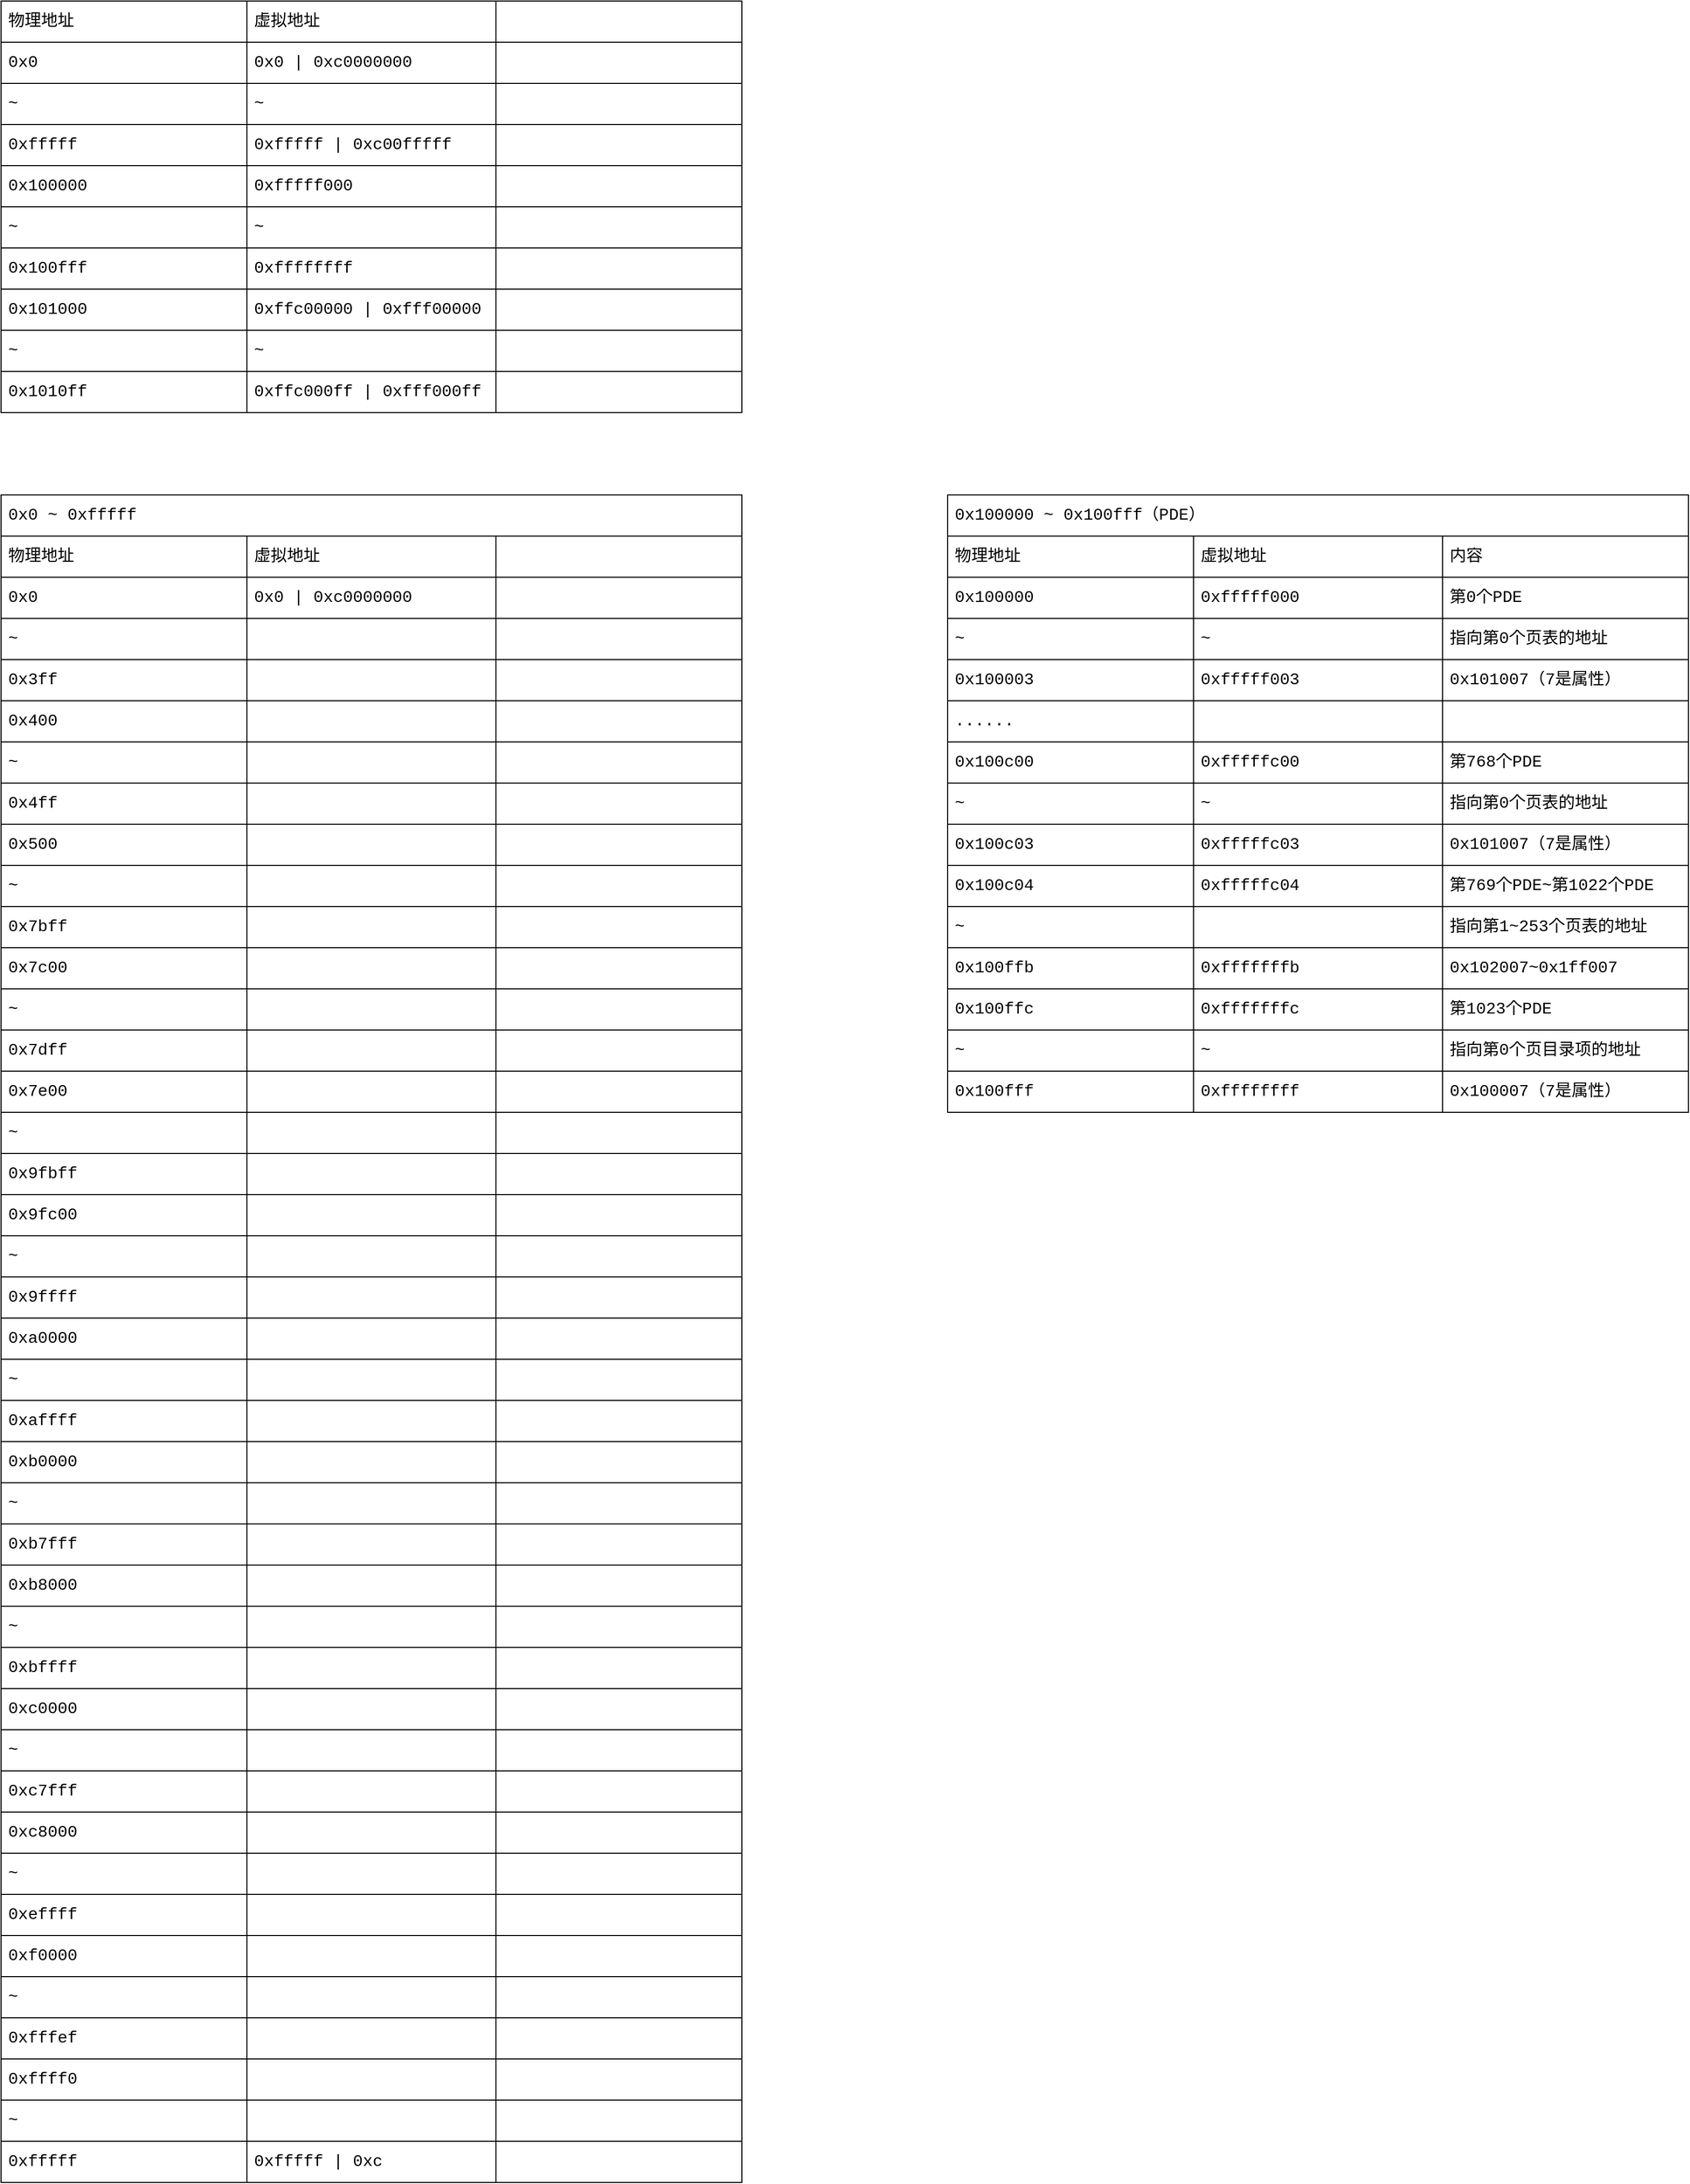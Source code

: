 <mxfile version="22.1.5" type="github">
  <diagram name="第 1 页" id="xmZo9Y3WGvvwSq47yf73">
    <mxGraphModel dx="4045" dy="2266" grid="1" gridSize="10" guides="1" tooltips="1" connect="1" arrows="1" fold="1" page="1" pageScale="1" pageWidth="827" pageHeight="1169" math="0" shadow="0">
      <root>
        <mxCell id="0" />
        <mxCell id="1" parent="0" />
        <mxCell id="YSMOFDSfgR9Hv8XJrcFw-1" value="" style="shape=table;startSize=0;container=1;collapsible=0;childLayout=tableLayout;fontSize=16;align=left;labelPosition=center;verticalLabelPosition=middle;verticalAlign=middle;fontFamily=Courier New;fontStyle=0;horizontal=1;spacingLeft=5;" vertex="1" parent="1">
          <mxGeometry x="-1120" y="-920" width="720" height="400" as="geometry" />
        </mxCell>
        <mxCell id="YSMOFDSfgR9Hv8XJrcFw-2" value="" style="shape=tableRow;horizontal=1;startSize=0;swimlaneHead=0;swimlaneBody=0;strokeColor=inherit;top=0;left=0;bottom=0;right=0;collapsible=0;dropTarget=0;fillColor=none;points=[[0,0.5],[1,0.5]];portConstraint=eastwest;fontSize=16;align=left;labelPosition=center;verticalLabelPosition=middle;verticalAlign=middle;fontFamily=Courier New;fontStyle=0;spacingLeft=5;" vertex="1" parent="YSMOFDSfgR9Hv8XJrcFw-1">
          <mxGeometry width="720" height="40" as="geometry" />
        </mxCell>
        <mxCell id="YSMOFDSfgR9Hv8XJrcFw-3" value="物理地址" style="shape=partialRectangle;html=1;whiteSpace=wrap;connectable=0;strokeColor=inherit;overflow=hidden;fillColor=none;top=0;left=0;bottom=0;right=0;pointerEvents=1;fontSize=16;align=left;labelPosition=center;verticalLabelPosition=middle;verticalAlign=middle;fontFamily=Courier New;fontStyle=0;horizontal=1;spacingLeft=5;" vertex="1" parent="YSMOFDSfgR9Hv8XJrcFw-2">
          <mxGeometry width="239" height="40" as="geometry">
            <mxRectangle width="239" height="40" as="alternateBounds" />
          </mxGeometry>
        </mxCell>
        <mxCell id="YSMOFDSfgR9Hv8XJrcFw-4" value="虚拟地址" style="shape=partialRectangle;html=1;whiteSpace=wrap;connectable=0;strokeColor=inherit;overflow=hidden;fillColor=none;top=0;left=0;bottom=0;right=0;pointerEvents=1;fontSize=16;align=left;labelPosition=center;verticalLabelPosition=middle;verticalAlign=middle;fontFamily=Courier New;fontStyle=0;horizontal=1;spacingLeft=5;" vertex="1" parent="YSMOFDSfgR9Hv8XJrcFw-2">
          <mxGeometry x="239" width="242" height="40" as="geometry">
            <mxRectangle width="242" height="40" as="alternateBounds" />
          </mxGeometry>
        </mxCell>
        <mxCell id="YSMOFDSfgR9Hv8XJrcFw-5" value="" style="shape=partialRectangle;html=1;whiteSpace=wrap;connectable=0;strokeColor=inherit;overflow=hidden;fillColor=none;top=0;left=0;bottom=0;right=0;pointerEvents=1;fontSize=16;align=left;labelPosition=center;verticalLabelPosition=middle;verticalAlign=middle;fontFamily=Courier New;fontStyle=0;horizontal=1;spacingLeft=5;" vertex="1" parent="YSMOFDSfgR9Hv8XJrcFw-2">
          <mxGeometry x="481" width="239" height="40" as="geometry">
            <mxRectangle width="239" height="40" as="alternateBounds" />
          </mxGeometry>
        </mxCell>
        <mxCell id="YSMOFDSfgR9Hv8XJrcFw-6" value="" style="shape=tableRow;horizontal=1;startSize=0;swimlaneHead=0;swimlaneBody=0;strokeColor=inherit;top=0;left=0;bottom=0;right=0;collapsible=0;dropTarget=0;fillColor=none;points=[[0,0.5],[1,0.5]];portConstraint=eastwest;fontSize=16;align=left;labelPosition=center;verticalLabelPosition=middle;verticalAlign=middle;fontFamily=Courier New;fontStyle=0;spacingLeft=5;" vertex="1" parent="YSMOFDSfgR9Hv8XJrcFw-1">
          <mxGeometry y="40" width="720" height="40" as="geometry" />
        </mxCell>
        <mxCell id="YSMOFDSfgR9Hv8XJrcFw-7" value="0x0" style="shape=partialRectangle;html=1;whiteSpace=wrap;connectable=0;strokeColor=inherit;overflow=hidden;fillColor=none;top=0;left=0;bottom=0;right=0;pointerEvents=1;fontSize=16;align=left;labelPosition=center;verticalLabelPosition=middle;verticalAlign=middle;fontFamily=Courier New;fontStyle=0;horizontal=1;spacingLeft=5;" vertex="1" parent="YSMOFDSfgR9Hv8XJrcFw-6">
          <mxGeometry width="239" height="40" as="geometry">
            <mxRectangle width="239" height="40" as="alternateBounds" />
          </mxGeometry>
        </mxCell>
        <mxCell id="YSMOFDSfgR9Hv8XJrcFw-8" value="0x0 | 0xc0000000" style="shape=partialRectangle;html=1;whiteSpace=wrap;connectable=0;strokeColor=inherit;overflow=hidden;fillColor=none;top=0;left=0;bottom=0;right=0;pointerEvents=1;fontSize=16;align=left;labelPosition=center;verticalLabelPosition=middle;verticalAlign=middle;fontFamily=Courier New;fontStyle=0;horizontal=1;spacingLeft=5;" vertex="1" parent="YSMOFDSfgR9Hv8XJrcFw-6">
          <mxGeometry x="239" width="242" height="40" as="geometry">
            <mxRectangle width="242" height="40" as="alternateBounds" />
          </mxGeometry>
        </mxCell>
        <mxCell id="YSMOFDSfgR9Hv8XJrcFw-9" value="" style="shape=partialRectangle;html=1;whiteSpace=wrap;connectable=0;strokeColor=inherit;overflow=hidden;fillColor=none;top=0;left=0;bottom=0;right=0;pointerEvents=1;fontSize=16;align=left;labelPosition=center;verticalLabelPosition=middle;verticalAlign=middle;fontFamily=Courier New;fontStyle=0;horizontal=1;spacingLeft=5;" vertex="1" parent="YSMOFDSfgR9Hv8XJrcFw-6">
          <mxGeometry x="481" width="239" height="40" as="geometry">
            <mxRectangle width="239" height="40" as="alternateBounds" />
          </mxGeometry>
        </mxCell>
        <mxCell id="YSMOFDSfgR9Hv8XJrcFw-10" value="" style="shape=tableRow;horizontal=1;startSize=0;swimlaneHead=0;swimlaneBody=0;strokeColor=inherit;top=0;left=0;bottom=0;right=0;collapsible=0;dropTarget=0;fillColor=none;points=[[0,0.5],[1,0.5]];portConstraint=eastwest;fontSize=16;align=left;labelPosition=center;verticalLabelPosition=middle;verticalAlign=middle;fontFamily=Courier New;fontStyle=0;spacingLeft=5;" vertex="1" parent="YSMOFDSfgR9Hv8XJrcFw-1">
          <mxGeometry y="80" width="720" height="40" as="geometry" />
        </mxCell>
        <mxCell id="YSMOFDSfgR9Hv8XJrcFw-11" value="~" style="shape=partialRectangle;html=1;whiteSpace=wrap;connectable=0;strokeColor=inherit;overflow=hidden;fillColor=none;top=0;left=0;bottom=0;right=0;pointerEvents=1;fontSize=16;align=left;labelPosition=center;verticalLabelPosition=middle;verticalAlign=middle;fontFamily=Courier New;fontStyle=0;horizontal=1;spacingLeft=5;" vertex="1" parent="YSMOFDSfgR9Hv8XJrcFw-10">
          <mxGeometry width="239" height="40" as="geometry">
            <mxRectangle width="239" height="40" as="alternateBounds" />
          </mxGeometry>
        </mxCell>
        <mxCell id="YSMOFDSfgR9Hv8XJrcFw-12" value="~" style="shape=partialRectangle;html=1;whiteSpace=wrap;connectable=0;strokeColor=inherit;overflow=hidden;fillColor=none;top=0;left=0;bottom=0;right=0;pointerEvents=1;fontSize=16;align=left;labelPosition=center;verticalLabelPosition=middle;verticalAlign=middle;fontFamily=Courier New;fontStyle=0;horizontal=1;spacingLeft=5;" vertex="1" parent="YSMOFDSfgR9Hv8XJrcFw-10">
          <mxGeometry x="239" width="242" height="40" as="geometry">
            <mxRectangle width="242" height="40" as="alternateBounds" />
          </mxGeometry>
        </mxCell>
        <mxCell id="YSMOFDSfgR9Hv8XJrcFw-13" value="" style="shape=partialRectangle;html=1;whiteSpace=wrap;connectable=0;strokeColor=inherit;overflow=hidden;fillColor=none;top=0;left=0;bottom=0;right=0;pointerEvents=1;fontSize=16;align=left;labelPosition=center;verticalLabelPosition=middle;verticalAlign=middle;fontFamily=Courier New;fontStyle=0;horizontal=1;spacingLeft=5;" vertex="1" parent="YSMOFDSfgR9Hv8XJrcFw-10">
          <mxGeometry x="481" width="239" height="40" as="geometry">
            <mxRectangle width="239" height="40" as="alternateBounds" />
          </mxGeometry>
        </mxCell>
        <mxCell id="YSMOFDSfgR9Hv8XJrcFw-14" value="" style="shape=tableRow;horizontal=1;startSize=0;swimlaneHead=0;swimlaneBody=0;strokeColor=inherit;top=0;left=0;bottom=0;right=0;collapsible=0;dropTarget=0;fillColor=none;points=[[0,0.5],[1,0.5]];portConstraint=eastwest;fontSize=16;align=left;labelPosition=center;verticalLabelPosition=middle;verticalAlign=middle;fontFamily=Courier New;fontStyle=0;spacingLeft=5;" vertex="1" parent="YSMOFDSfgR9Hv8XJrcFw-1">
          <mxGeometry y="120" width="720" height="40" as="geometry" />
        </mxCell>
        <mxCell id="YSMOFDSfgR9Hv8XJrcFw-15" value="0xfffff" style="shape=partialRectangle;html=1;whiteSpace=wrap;connectable=0;strokeColor=inherit;overflow=hidden;fillColor=none;top=0;left=0;bottom=0;right=0;pointerEvents=1;fontSize=16;align=left;labelPosition=center;verticalLabelPosition=middle;verticalAlign=middle;fontFamily=Courier New;fontStyle=0;horizontal=1;spacingLeft=5;" vertex="1" parent="YSMOFDSfgR9Hv8XJrcFw-14">
          <mxGeometry width="239" height="40" as="geometry">
            <mxRectangle width="239" height="40" as="alternateBounds" />
          </mxGeometry>
        </mxCell>
        <mxCell id="YSMOFDSfgR9Hv8XJrcFw-16" value="0xfffff | 0xc00fffff" style="shape=partialRectangle;html=1;whiteSpace=wrap;connectable=0;strokeColor=inherit;overflow=hidden;fillColor=none;top=0;left=0;bottom=0;right=0;pointerEvents=1;fontSize=16;align=left;labelPosition=center;verticalLabelPosition=middle;verticalAlign=middle;fontFamily=Courier New;fontStyle=0;horizontal=1;spacingLeft=5;" vertex="1" parent="YSMOFDSfgR9Hv8XJrcFw-14">
          <mxGeometry x="239" width="242" height="40" as="geometry">
            <mxRectangle width="242" height="40" as="alternateBounds" />
          </mxGeometry>
        </mxCell>
        <mxCell id="YSMOFDSfgR9Hv8XJrcFw-17" value="" style="shape=partialRectangle;html=1;whiteSpace=wrap;connectable=0;strokeColor=inherit;overflow=hidden;fillColor=none;top=0;left=0;bottom=0;right=0;pointerEvents=1;fontSize=16;align=left;labelPosition=center;verticalLabelPosition=middle;verticalAlign=middle;fontFamily=Courier New;fontStyle=0;horizontal=1;spacingLeft=5;" vertex="1" parent="YSMOFDSfgR9Hv8XJrcFw-14">
          <mxGeometry x="481" width="239" height="40" as="geometry">
            <mxRectangle width="239" height="40" as="alternateBounds" />
          </mxGeometry>
        </mxCell>
        <mxCell id="YSMOFDSfgR9Hv8XJrcFw-18" value="" style="shape=tableRow;horizontal=1;startSize=0;swimlaneHead=0;swimlaneBody=0;strokeColor=inherit;top=0;left=0;bottom=0;right=0;collapsible=0;dropTarget=0;fillColor=none;points=[[0,0.5],[1,0.5]];portConstraint=eastwest;fontSize=16;align=left;labelPosition=center;verticalLabelPosition=middle;verticalAlign=middle;fontFamily=Courier New;fontStyle=0;spacingLeft=5;" vertex="1" parent="YSMOFDSfgR9Hv8XJrcFw-1">
          <mxGeometry y="160" width="720" height="40" as="geometry" />
        </mxCell>
        <mxCell id="YSMOFDSfgR9Hv8XJrcFw-19" value="0x100000" style="shape=partialRectangle;html=1;whiteSpace=wrap;connectable=0;strokeColor=inherit;overflow=hidden;fillColor=none;top=0;left=0;bottom=0;right=0;pointerEvents=1;fontSize=16;align=left;labelPosition=center;verticalLabelPosition=middle;verticalAlign=middle;fontFamily=Courier New;fontStyle=0;horizontal=1;spacingLeft=5;" vertex="1" parent="YSMOFDSfgR9Hv8XJrcFw-18">
          <mxGeometry width="239" height="40" as="geometry">
            <mxRectangle width="239" height="40" as="alternateBounds" />
          </mxGeometry>
        </mxCell>
        <mxCell id="YSMOFDSfgR9Hv8XJrcFw-20" value="0xfffff000" style="shape=partialRectangle;html=1;whiteSpace=wrap;connectable=0;strokeColor=inherit;overflow=hidden;fillColor=none;top=0;left=0;bottom=0;right=0;pointerEvents=1;fontSize=16;align=left;labelPosition=center;verticalLabelPosition=middle;verticalAlign=middle;fontFamily=Courier New;fontStyle=0;horizontal=1;spacingLeft=5;" vertex="1" parent="YSMOFDSfgR9Hv8XJrcFw-18">
          <mxGeometry x="239" width="242" height="40" as="geometry">
            <mxRectangle width="242" height="40" as="alternateBounds" />
          </mxGeometry>
        </mxCell>
        <mxCell id="YSMOFDSfgR9Hv8XJrcFw-21" value="" style="shape=partialRectangle;html=1;whiteSpace=wrap;connectable=0;strokeColor=inherit;overflow=hidden;fillColor=none;top=0;left=0;bottom=0;right=0;pointerEvents=1;fontSize=16;align=left;labelPosition=center;verticalLabelPosition=middle;verticalAlign=middle;fontFamily=Courier New;fontStyle=0;horizontal=1;spacingLeft=5;" vertex="1" parent="YSMOFDSfgR9Hv8XJrcFw-18">
          <mxGeometry x="481" width="239" height="40" as="geometry">
            <mxRectangle width="239" height="40" as="alternateBounds" />
          </mxGeometry>
        </mxCell>
        <mxCell id="YSMOFDSfgR9Hv8XJrcFw-22" value="" style="shape=tableRow;horizontal=1;startSize=0;swimlaneHead=0;swimlaneBody=0;strokeColor=inherit;top=0;left=0;bottom=0;right=0;collapsible=0;dropTarget=0;fillColor=none;points=[[0,0.5],[1,0.5]];portConstraint=eastwest;fontSize=16;align=left;labelPosition=center;verticalLabelPosition=middle;verticalAlign=middle;fontFamily=Courier New;fontStyle=0;spacingLeft=5;" vertex="1" parent="YSMOFDSfgR9Hv8XJrcFw-1">
          <mxGeometry y="200" width="720" height="40" as="geometry" />
        </mxCell>
        <mxCell id="YSMOFDSfgR9Hv8XJrcFw-23" value="~" style="shape=partialRectangle;html=1;whiteSpace=wrap;connectable=0;strokeColor=inherit;overflow=hidden;fillColor=none;top=0;left=0;bottom=0;right=0;pointerEvents=1;fontSize=16;align=left;labelPosition=center;verticalLabelPosition=middle;verticalAlign=middle;fontFamily=Courier New;fontStyle=0;horizontal=1;spacingLeft=5;" vertex="1" parent="YSMOFDSfgR9Hv8XJrcFw-22">
          <mxGeometry width="239" height="40" as="geometry">
            <mxRectangle width="239" height="40" as="alternateBounds" />
          </mxGeometry>
        </mxCell>
        <mxCell id="YSMOFDSfgR9Hv8XJrcFw-24" value="~" style="shape=partialRectangle;html=1;whiteSpace=wrap;connectable=0;strokeColor=inherit;overflow=hidden;fillColor=none;top=0;left=0;bottom=0;right=0;pointerEvents=1;fontSize=16;align=left;labelPosition=center;verticalLabelPosition=middle;verticalAlign=middle;fontFamily=Courier New;fontStyle=0;horizontal=1;spacingLeft=5;" vertex="1" parent="YSMOFDSfgR9Hv8XJrcFw-22">
          <mxGeometry x="239" width="242" height="40" as="geometry">
            <mxRectangle width="242" height="40" as="alternateBounds" />
          </mxGeometry>
        </mxCell>
        <mxCell id="YSMOFDSfgR9Hv8XJrcFw-25" value="" style="shape=partialRectangle;html=1;whiteSpace=wrap;connectable=0;strokeColor=inherit;overflow=hidden;fillColor=none;top=0;left=0;bottom=0;right=0;pointerEvents=1;fontSize=16;align=left;labelPosition=center;verticalLabelPosition=middle;verticalAlign=middle;fontFamily=Courier New;fontStyle=0;horizontal=1;spacingLeft=5;" vertex="1" parent="YSMOFDSfgR9Hv8XJrcFw-22">
          <mxGeometry x="481" width="239" height="40" as="geometry">
            <mxRectangle width="239" height="40" as="alternateBounds" />
          </mxGeometry>
        </mxCell>
        <mxCell id="YSMOFDSfgR9Hv8XJrcFw-26" value="" style="shape=tableRow;horizontal=1;startSize=0;swimlaneHead=0;swimlaneBody=0;strokeColor=inherit;top=0;left=0;bottom=0;right=0;collapsible=0;dropTarget=0;fillColor=none;points=[[0,0.5],[1,0.5]];portConstraint=eastwest;fontSize=16;align=left;labelPosition=center;verticalLabelPosition=middle;verticalAlign=middle;fontFamily=Courier New;fontStyle=0;spacingLeft=5;" vertex="1" parent="YSMOFDSfgR9Hv8XJrcFw-1">
          <mxGeometry y="240" width="720" height="40" as="geometry" />
        </mxCell>
        <mxCell id="YSMOFDSfgR9Hv8XJrcFw-27" value="0x100fff" style="shape=partialRectangle;html=1;whiteSpace=wrap;connectable=0;strokeColor=inherit;overflow=hidden;fillColor=none;top=0;left=0;bottom=0;right=0;pointerEvents=1;fontSize=16;align=left;labelPosition=center;verticalLabelPosition=middle;verticalAlign=middle;fontFamily=Courier New;fontStyle=0;horizontal=1;spacingLeft=5;" vertex="1" parent="YSMOFDSfgR9Hv8XJrcFw-26">
          <mxGeometry width="239" height="40" as="geometry">
            <mxRectangle width="239" height="40" as="alternateBounds" />
          </mxGeometry>
        </mxCell>
        <mxCell id="YSMOFDSfgR9Hv8XJrcFw-28" value="0xffffffff" style="shape=partialRectangle;html=1;whiteSpace=wrap;connectable=0;strokeColor=inherit;overflow=hidden;fillColor=none;top=0;left=0;bottom=0;right=0;pointerEvents=1;fontSize=16;align=left;labelPosition=center;verticalLabelPosition=middle;verticalAlign=middle;fontFamily=Courier New;fontStyle=0;horizontal=1;spacingLeft=5;" vertex="1" parent="YSMOFDSfgR9Hv8XJrcFw-26">
          <mxGeometry x="239" width="242" height="40" as="geometry">
            <mxRectangle width="242" height="40" as="alternateBounds" />
          </mxGeometry>
        </mxCell>
        <mxCell id="YSMOFDSfgR9Hv8XJrcFw-29" value="" style="shape=partialRectangle;html=1;whiteSpace=wrap;connectable=0;strokeColor=inherit;overflow=hidden;fillColor=none;top=0;left=0;bottom=0;right=0;pointerEvents=1;fontSize=16;align=left;labelPosition=center;verticalLabelPosition=middle;verticalAlign=middle;fontFamily=Courier New;fontStyle=0;horizontal=1;spacingLeft=5;" vertex="1" parent="YSMOFDSfgR9Hv8XJrcFw-26">
          <mxGeometry x="481" width="239" height="40" as="geometry">
            <mxRectangle width="239" height="40" as="alternateBounds" />
          </mxGeometry>
        </mxCell>
        <mxCell id="YSMOFDSfgR9Hv8XJrcFw-30" value="" style="shape=tableRow;horizontal=1;startSize=0;swimlaneHead=0;swimlaneBody=0;strokeColor=inherit;top=0;left=0;bottom=0;right=0;collapsible=0;dropTarget=0;fillColor=none;points=[[0,0.5],[1,0.5]];portConstraint=eastwest;fontSize=16;align=left;labelPosition=center;verticalLabelPosition=middle;verticalAlign=middle;fontFamily=Courier New;fontStyle=0;spacingLeft=5;" vertex="1" parent="YSMOFDSfgR9Hv8XJrcFw-1">
          <mxGeometry y="280" width="720" height="40" as="geometry" />
        </mxCell>
        <mxCell id="YSMOFDSfgR9Hv8XJrcFw-31" value="0x101000" style="shape=partialRectangle;html=1;whiteSpace=wrap;connectable=0;strokeColor=inherit;overflow=hidden;fillColor=none;top=0;left=0;bottom=0;right=0;pointerEvents=1;fontSize=16;align=left;labelPosition=center;verticalLabelPosition=middle;verticalAlign=middle;fontFamily=Courier New;fontStyle=0;horizontal=1;spacingLeft=5;" vertex="1" parent="YSMOFDSfgR9Hv8XJrcFw-30">
          <mxGeometry width="239" height="40" as="geometry">
            <mxRectangle width="239" height="40" as="alternateBounds" />
          </mxGeometry>
        </mxCell>
        <mxCell id="YSMOFDSfgR9Hv8XJrcFw-32" value="0xffc00000 | 0xfff00000" style="shape=partialRectangle;html=1;whiteSpace=wrap;connectable=0;strokeColor=inherit;overflow=hidden;fillColor=none;top=0;left=0;bottom=0;right=0;pointerEvents=1;fontSize=16;align=left;labelPosition=center;verticalLabelPosition=middle;verticalAlign=middle;fontFamily=Courier New;fontStyle=0;horizontal=1;spacingLeft=5;" vertex="1" parent="YSMOFDSfgR9Hv8XJrcFw-30">
          <mxGeometry x="239" width="242" height="40" as="geometry">
            <mxRectangle width="242" height="40" as="alternateBounds" />
          </mxGeometry>
        </mxCell>
        <mxCell id="YSMOFDSfgR9Hv8XJrcFw-33" value="" style="shape=partialRectangle;html=1;whiteSpace=wrap;connectable=0;strokeColor=inherit;overflow=hidden;fillColor=none;top=0;left=0;bottom=0;right=0;pointerEvents=1;fontSize=16;align=left;labelPosition=center;verticalLabelPosition=middle;verticalAlign=middle;fontFamily=Courier New;fontStyle=0;horizontal=1;spacingLeft=5;" vertex="1" parent="YSMOFDSfgR9Hv8XJrcFw-30">
          <mxGeometry x="481" width="239" height="40" as="geometry">
            <mxRectangle width="239" height="40" as="alternateBounds" />
          </mxGeometry>
        </mxCell>
        <mxCell id="YSMOFDSfgR9Hv8XJrcFw-34" value="" style="shape=tableRow;horizontal=1;startSize=0;swimlaneHead=0;swimlaneBody=0;strokeColor=inherit;top=0;left=0;bottom=0;right=0;collapsible=0;dropTarget=0;fillColor=none;points=[[0,0.5],[1,0.5]];portConstraint=eastwest;fontSize=16;align=left;labelPosition=center;verticalLabelPosition=middle;verticalAlign=middle;fontFamily=Courier New;fontStyle=0;spacingLeft=5;" vertex="1" parent="YSMOFDSfgR9Hv8XJrcFw-1">
          <mxGeometry y="320" width="720" height="40" as="geometry" />
        </mxCell>
        <mxCell id="YSMOFDSfgR9Hv8XJrcFw-35" value="~" style="shape=partialRectangle;html=1;whiteSpace=wrap;connectable=0;strokeColor=inherit;overflow=hidden;fillColor=none;top=0;left=0;bottom=0;right=0;pointerEvents=1;fontSize=16;align=left;labelPosition=center;verticalLabelPosition=middle;verticalAlign=middle;fontFamily=Courier New;fontStyle=0;horizontal=1;spacingLeft=5;" vertex="1" parent="YSMOFDSfgR9Hv8XJrcFw-34">
          <mxGeometry width="239" height="40" as="geometry">
            <mxRectangle width="239" height="40" as="alternateBounds" />
          </mxGeometry>
        </mxCell>
        <mxCell id="YSMOFDSfgR9Hv8XJrcFw-36" value="~" style="shape=partialRectangle;html=1;whiteSpace=wrap;connectable=0;strokeColor=inherit;overflow=hidden;fillColor=none;top=0;left=0;bottom=0;right=0;pointerEvents=1;fontSize=16;align=left;labelPosition=center;verticalLabelPosition=middle;verticalAlign=middle;fontFamily=Courier New;fontStyle=0;horizontal=1;spacingLeft=5;" vertex="1" parent="YSMOFDSfgR9Hv8XJrcFw-34">
          <mxGeometry x="239" width="242" height="40" as="geometry">
            <mxRectangle width="242" height="40" as="alternateBounds" />
          </mxGeometry>
        </mxCell>
        <mxCell id="YSMOFDSfgR9Hv8XJrcFw-37" value="" style="shape=partialRectangle;html=1;whiteSpace=wrap;connectable=0;strokeColor=inherit;overflow=hidden;fillColor=none;top=0;left=0;bottom=0;right=0;pointerEvents=1;fontSize=16;align=left;labelPosition=center;verticalLabelPosition=middle;verticalAlign=middle;fontFamily=Courier New;fontStyle=0;horizontal=1;spacingLeft=5;" vertex="1" parent="YSMOFDSfgR9Hv8XJrcFw-34">
          <mxGeometry x="481" width="239" height="40" as="geometry">
            <mxRectangle width="239" height="40" as="alternateBounds" />
          </mxGeometry>
        </mxCell>
        <mxCell id="YSMOFDSfgR9Hv8XJrcFw-38" value="" style="shape=tableRow;horizontal=1;startSize=0;swimlaneHead=0;swimlaneBody=0;strokeColor=inherit;top=0;left=0;bottom=0;right=0;collapsible=0;dropTarget=0;fillColor=none;points=[[0,0.5],[1,0.5]];portConstraint=eastwest;fontSize=16;align=left;labelPosition=center;verticalLabelPosition=middle;verticalAlign=middle;fontFamily=Courier New;fontStyle=0;spacingLeft=5;" vertex="1" parent="YSMOFDSfgR9Hv8XJrcFw-1">
          <mxGeometry y="360" width="720" height="40" as="geometry" />
        </mxCell>
        <mxCell id="YSMOFDSfgR9Hv8XJrcFw-39" value="0x1010ff" style="shape=partialRectangle;html=1;whiteSpace=wrap;connectable=0;strokeColor=inherit;overflow=hidden;fillColor=none;top=0;left=0;bottom=0;right=0;pointerEvents=1;fontSize=16;align=left;labelPosition=center;verticalLabelPosition=middle;verticalAlign=middle;fontFamily=Courier New;fontStyle=0;horizontal=1;spacingLeft=5;" vertex="1" parent="YSMOFDSfgR9Hv8XJrcFw-38">
          <mxGeometry width="239" height="40" as="geometry">
            <mxRectangle width="239" height="40" as="alternateBounds" />
          </mxGeometry>
        </mxCell>
        <mxCell id="YSMOFDSfgR9Hv8XJrcFw-40" value="0xffc000ff | 0xfff000ff" style="shape=partialRectangle;html=1;whiteSpace=wrap;connectable=0;strokeColor=inherit;overflow=hidden;fillColor=none;top=0;left=0;bottom=0;right=0;pointerEvents=1;fontSize=16;align=left;labelPosition=center;verticalLabelPosition=middle;verticalAlign=middle;fontFamily=Courier New;fontStyle=0;horizontal=1;spacingLeft=5;" vertex="1" parent="YSMOFDSfgR9Hv8XJrcFw-38">
          <mxGeometry x="239" width="242" height="40" as="geometry">
            <mxRectangle width="242" height="40" as="alternateBounds" />
          </mxGeometry>
        </mxCell>
        <mxCell id="YSMOFDSfgR9Hv8XJrcFw-41" value="" style="shape=partialRectangle;html=1;whiteSpace=wrap;connectable=0;strokeColor=inherit;overflow=hidden;fillColor=none;top=0;left=0;bottom=0;right=0;pointerEvents=1;fontSize=16;align=left;labelPosition=center;verticalLabelPosition=middle;verticalAlign=middle;fontFamily=Courier New;fontStyle=0;horizontal=1;spacingLeft=5;" vertex="1" parent="YSMOFDSfgR9Hv8XJrcFw-38">
          <mxGeometry x="481" width="239" height="40" as="geometry">
            <mxRectangle width="239" height="40" as="alternateBounds" />
          </mxGeometry>
        </mxCell>
        <mxCell id="YSMOFDSfgR9Hv8XJrcFw-42" value="" style="shape=table;startSize=0;container=1;collapsible=0;childLayout=tableLayout;fontSize=16;align=left;labelPosition=center;verticalLabelPosition=middle;verticalAlign=middle;fontFamily=Courier New;fontStyle=0;horizontal=1;spacingLeft=5;" vertex="1" parent="1">
          <mxGeometry x="-1120" y="-440" width="720" height="1640" as="geometry" />
        </mxCell>
        <mxCell id="YSMOFDSfgR9Hv8XJrcFw-43" value="" style="shape=tableRow;horizontal=1;startSize=0;swimlaneHead=0;swimlaneBody=0;strokeColor=inherit;top=0;left=0;bottom=0;right=0;collapsible=0;dropTarget=0;fillColor=none;points=[[0,0.5],[1,0.5]];portConstraint=eastwest;fontSize=16;align=left;labelPosition=center;verticalLabelPosition=middle;verticalAlign=middle;fontFamily=Courier New;fontStyle=0;spacingLeft=5;" vertex="1" parent="YSMOFDSfgR9Hv8XJrcFw-42">
          <mxGeometry width="720" height="40" as="geometry" />
        </mxCell>
        <mxCell id="YSMOFDSfgR9Hv8XJrcFw-44" value="0x0 ~ 0xfffff" style="shape=partialRectangle;html=1;whiteSpace=wrap;connectable=0;strokeColor=inherit;overflow=hidden;fillColor=none;top=0;left=0;bottom=0;right=0;pointerEvents=1;fontSize=16;align=left;labelPosition=center;verticalLabelPosition=middle;verticalAlign=middle;fontFamily=Courier New;fontStyle=0;horizontal=1;spacingLeft=5;rowspan=1;colspan=3;" vertex="1" parent="YSMOFDSfgR9Hv8XJrcFw-43">
          <mxGeometry width="720" height="40" as="geometry">
            <mxRectangle width="239" height="40" as="alternateBounds" />
          </mxGeometry>
        </mxCell>
        <mxCell id="YSMOFDSfgR9Hv8XJrcFw-45" value="虚拟地址" style="shape=partialRectangle;html=1;whiteSpace=wrap;connectable=0;strokeColor=inherit;overflow=hidden;fillColor=none;top=0;left=0;bottom=0;right=0;pointerEvents=1;fontSize=16;align=left;labelPosition=center;verticalLabelPosition=middle;verticalAlign=middle;fontFamily=Courier New;fontStyle=0;horizontal=1;spacingLeft=5;" vertex="1" visible="0" parent="YSMOFDSfgR9Hv8XJrcFw-43">
          <mxGeometry x="239" width="242" height="40" as="geometry">
            <mxRectangle width="242" height="40" as="alternateBounds" />
          </mxGeometry>
        </mxCell>
        <mxCell id="YSMOFDSfgR9Hv8XJrcFw-46" value="" style="shape=partialRectangle;html=1;whiteSpace=wrap;connectable=0;strokeColor=inherit;overflow=hidden;fillColor=none;top=0;left=0;bottom=0;right=0;pointerEvents=1;fontSize=16;align=left;labelPosition=center;verticalLabelPosition=middle;verticalAlign=middle;fontFamily=Courier New;fontStyle=0;horizontal=1;spacingLeft=5;" vertex="1" visible="0" parent="YSMOFDSfgR9Hv8XJrcFw-43">
          <mxGeometry x="481" width="239" height="40" as="geometry">
            <mxRectangle width="239" height="40" as="alternateBounds" />
          </mxGeometry>
        </mxCell>
        <mxCell id="YSMOFDSfgR9Hv8XJrcFw-47" value="" style="shape=tableRow;horizontal=1;startSize=0;swimlaneHead=0;swimlaneBody=0;strokeColor=inherit;top=0;left=0;bottom=0;right=0;collapsible=0;dropTarget=0;fillColor=none;points=[[0,0.5],[1,0.5]];portConstraint=eastwest;fontSize=16;align=left;labelPosition=center;verticalLabelPosition=middle;verticalAlign=middle;fontFamily=Courier New;fontStyle=0;spacingLeft=5;" vertex="1" parent="YSMOFDSfgR9Hv8XJrcFw-42">
          <mxGeometry y="40" width="720" height="40" as="geometry" />
        </mxCell>
        <mxCell id="YSMOFDSfgR9Hv8XJrcFw-48" value="物理地址" style="shape=partialRectangle;html=1;whiteSpace=wrap;connectable=0;strokeColor=inherit;overflow=hidden;fillColor=none;top=0;left=0;bottom=0;right=0;pointerEvents=1;fontSize=16;align=left;labelPosition=center;verticalLabelPosition=middle;verticalAlign=middle;fontFamily=Courier New;fontStyle=0;horizontal=1;spacingLeft=5;" vertex="1" parent="YSMOFDSfgR9Hv8XJrcFw-47">
          <mxGeometry width="239" height="40" as="geometry">
            <mxRectangle width="239" height="40" as="alternateBounds" />
          </mxGeometry>
        </mxCell>
        <mxCell id="YSMOFDSfgR9Hv8XJrcFw-49" value="虚拟地址" style="shape=partialRectangle;html=1;whiteSpace=wrap;connectable=0;strokeColor=inherit;overflow=hidden;fillColor=none;top=0;left=0;bottom=0;right=0;pointerEvents=1;fontSize=16;align=left;labelPosition=center;verticalLabelPosition=middle;verticalAlign=middle;fontFamily=Courier New;fontStyle=0;horizontal=1;spacingLeft=5;" vertex="1" parent="YSMOFDSfgR9Hv8XJrcFw-47">
          <mxGeometry x="239" width="242" height="40" as="geometry">
            <mxRectangle width="242" height="40" as="alternateBounds" />
          </mxGeometry>
        </mxCell>
        <mxCell id="YSMOFDSfgR9Hv8XJrcFw-50" value="" style="shape=partialRectangle;html=1;whiteSpace=wrap;connectable=0;strokeColor=inherit;overflow=hidden;fillColor=none;top=0;left=0;bottom=0;right=0;pointerEvents=1;fontSize=16;align=left;labelPosition=center;verticalLabelPosition=middle;verticalAlign=middle;fontFamily=Courier New;fontStyle=0;horizontal=1;spacingLeft=5;" vertex="1" parent="YSMOFDSfgR9Hv8XJrcFw-47">
          <mxGeometry x="481" width="239" height="40" as="geometry">
            <mxRectangle width="239" height="40" as="alternateBounds" />
          </mxGeometry>
        </mxCell>
        <mxCell id="YSMOFDSfgR9Hv8XJrcFw-51" value="" style="shape=tableRow;horizontal=1;startSize=0;swimlaneHead=0;swimlaneBody=0;strokeColor=inherit;top=0;left=0;bottom=0;right=0;collapsible=0;dropTarget=0;fillColor=none;points=[[0,0.5],[1,0.5]];portConstraint=eastwest;fontSize=16;align=left;labelPosition=center;verticalLabelPosition=middle;verticalAlign=middle;fontFamily=Courier New;fontStyle=0;spacingLeft=5;" vertex="1" parent="YSMOFDSfgR9Hv8XJrcFw-42">
          <mxGeometry y="80" width="720" height="40" as="geometry" />
        </mxCell>
        <mxCell id="YSMOFDSfgR9Hv8XJrcFw-52" value="0x0" style="shape=partialRectangle;html=1;whiteSpace=wrap;connectable=0;strokeColor=inherit;overflow=hidden;fillColor=none;top=0;left=0;bottom=0;right=0;pointerEvents=1;fontSize=16;align=left;labelPosition=center;verticalLabelPosition=middle;verticalAlign=middle;fontFamily=Courier New;fontStyle=0;horizontal=1;spacingLeft=5;" vertex="1" parent="YSMOFDSfgR9Hv8XJrcFw-51">
          <mxGeometry width="239" height="40" as="geometry">
            <mxRectangle width="239" height="40" as="alternateBounds" />
          </mxGeometry>
        </mxCell>
        <mxCell id="YSMOFDSfgR9Hv8XJrcFw-53" value="0x0 | 0xc0000000" style="shape=partialRectangle;html=1;whiteSpace=wrap;connectable=0;strokeColor=inherit;overflow=hidden;fillColor=none;top=0;left=0;bottom=0;right=0;pointerEvents=1;fontSize=16;align=left;labelPosition=center;verticalLabelPosition=middle;verticalAlign=middle;fontFamily=Courier New;fontStyle=0;horizontal=1;spacingLeft=5;" vertex="1" parent="YSMOFDSfgR9Hv8XJrcFw-51">
          <mxGeometry x="239" width="242" height="40" as="geometry">
            <mxRectangle width="242" height="40" as="alternateBounds" />
          </mxGeometry>
        </mxCell>
        <mxCell id="YSMOFDSfgR9Hv8XJrcFw-54" value="" style="shape=partialRectangle;html=1;whiteSpace=wrap;connectable=0;strokeColor=inherit;overflow=hidden;fillColor=none;top=0;left=0;bottom=0;right=0;pointerEvents=1;fontSize=16;align=left;labelPosition=center;verticalLabelPosition=middle;verticalAlign=middle;fontFamily=Courier New;fontStyle=0;horizontal=1;spacingLeft=5;" vertex="1" parent="YSMOFDSfgR9Hv8XJrcFw-51">
          <mxGeometry x="481" width="239" height="40" as="geometry">
            <mxRectangle width="239" height="40" as="alternateBounds" />
          </mxGeometry>
        </mxCell>
        <mxCell id="YSMOFDSfgR9Hv8XJrcFw-55" value="" style="shape=tableRow;horizontal=1;startSize=0;swimlaneHead=0;swimlaneBody=0;strokeColor=inherit;top=0;left=0;bottom=0;right=0;collapsible=0;dropTarget=0;fillColor=none;points=[[0,0.5],[1,0.5]];portConstraint=eastwest;fontSize=16;align=left;labelPosition=center;verticalLabelPosition=middle;verticalAlign=middle;fontFamily=Courier New;fontStyle=0;spacingLeft=5;" vertex="1" parent="YSMOFDSfgR9Hv8XJrcFw-42">
          <mxGeometry y="120" width="720" height="40" as="geometry" />
        </mxCell>
        <mxCell id="YSMOFDSfgR9Hv8XJrcFw-56" value="~" style="shape=partialRectangle;html=1;whiteSpace=wrap;connectable=0;strokeColor=inherit;overflow=hidden;fillColor=none;top=0;left=0;bottom=0;right=0;pointerEvents=1;fontSize=16;align=left;labelPosition=center;verticalLabelPosition=middle;verticalAlign=middle;fontFamily=Courier New;fontStyle=0;horizontal=1;spacingLeft=5;" vertex="1" parent="YSMOFDSfgR9Hv8XJrcFw-55">
          <mxGeometry width="239" height="40" as="geometry">
            <mxRectangle width="239" height="40" as="alternateBounds" />
          </mxGeometry>
        </mxCell>
        <mxCell id="YSMOFDSfgR9Hv8XJrcFw-57" value="" style="shape=partialRectangle;html=1;whiteSpace=wrap;connectable=0;strokeColor=inherit;overflow=hidden;fillColor=none;top=0;left=0;bottom=0;right=0;pointerEvents=1;fontSize=16;align=left;labelPosition=center;verticalLabelPosition=middle;verticalAlign=middle;fontFamily=Courier New;fontStyle=0;horizontal=1;spacingLeft=5;" vertex="1" parent="YSMOFDSfgR9Hv8XJrcFw-55">
          <mxGeometry x="239" width="242" height="40" as="geometry">
            <mxRectangle width="242" height="40" as="alternateBounds" />
          </mxGeometry>
        </mxCell>
        <mxCell id="YSMOFDSfgR9Hv8XJrcFw-58" value="" style="shape=partialRectangle;html=1;whiteSpace=wrap;connectable=0;strokeColor=inherit;overflow=hidden;fillColor=none;top=0;left=0;bottom=0;right=0;pointerEvents=1;fontSize=16;align=left;labelPosition=center;verticalLabelPosition=middle;verticalAlign=middle;fontFamily=Courier New;fontStyle=0;horizontal=1;spacingLeft=5;" vertex="1" parent="YSMOFDSfgR9Hv8XJrcFw-55">
          <mxGeometry x="481" width="239" height="40" as="geometry">
            <mxRectangle width="239" height="40" as="alternateBounds" />
          </mxGeometry>
        </mxCell>
        <mxCell id="YSMOFDSfgR9Hv8XJrcFw-59" value="" style="shape=tableRow;horizontal=1;startSize=0;swimlaneHead=0;swimlaneBody=0;strokeColor=inherit;top=0;left=0;bottom=0;right=0;collapsible=0;dropTarget=0;fillColor=none;points=[[0,0.5],[1,0.5]];portConstraint=eastwest;fontSize=16;align=left;labelPosition=center;verticalLabelPosition=middle;verticalAlign=middle;fontFamily=Courier New;fontStyle=0;spacingLeft=5;" vertex="1" parent="YSMOFDSfgR9Hv8XJrcFw-42">
          <mxGeometry y="160" width="720" height="40" as="geometry" />
        </mxCell>
        <mxCell id="YSMOFDSfgR9Hv8XJrcFw-60" value="0x3ff" style="shape=partialRectangle;html=1;whiteSpace=wrap;connectable=0;strokeColor=inherit;overflow=hidden;fillColor=none;top=0;left=0;bottom=0;right=0;pointerEvents=1;fontSize=16;align=left;labelPosition=center;verticalLabelPosition=middle;verticalAlign=middle;fontFamily=Courier New;fontStyle=0;horizontal=1;spacingLeft=5;" vertex="1" parent="YSMOFDSfgR9Hv8XJrcFw-59">
          <mxGeometry width="239" height="40" as="geometry">
            <mxRectangle width="239" height="40" as="alternateBounds" />
          </mxGeometry>
        </mxCell>
        <mxCell id="YSMOFDSfgR9Hv8XJrcFw-61" value="" style="shape=partialRectangle;html=1;whiteSpace=wrap;connectable=0;strokeColor=inherit;overflow=hidden;fillColor=none;top=0;left=0;bottom=0;right=0;pointerEvents=1;fontSize=16;align=left;labelPosition=center;verticalLabelPosition=middle;verticalAlign=middle;fontFamily=Courier New;fontStyle=0;horizontal=1;spacingLeft=5;" vertex="1" parent="YSMOFDSfgR9Hv8XJrcFw-59">
          <mxGeometry x="239" width="242" height="40" as="geometry">
            <mxRectangle width="242" height="40" as="alternateBounds" />
          </mxGeometry>
        </mxCell>
        <mxCell id="YSMOFDSfgR9Hv8XJrcFw-62" value="" style="shape=partialRectangle;html=1;whiteSpace=wrap;connectable=0;strokeColor=inherit;overflow=hidden;fillColor=none;top=0;left=0;bottom=0;right=0;pointerEvents=1;fontSize=16;align=left;labelPosition=center;verticalLabelPosition=middle;verticalAlign=middle;fontFamily=Courier New;fontStyle=0;horizontal=1;spacingLeft=5;" vertex="1" parent="YSMOFDSfgR9Hv8XJrcFw-59">
          <mxGeometry x="481" width="239" height="40" as="geometry">
            <mxRectangle width="239" height="40" as="alternateBounds" />
          </mxGeometry>
        </mxCell>
        <mxCell id="YSMOFDSfgR9Hv8XJrcFw-63" value="" style="shape=tableRow;horizontal=1;startSize=0;swimlaneHead=0;swimlaneBody=0;strokeColor=inherit;top=0;left=0;bottom=0;right=0;collapsible=0;dropTarget=0;fillColor=none;points=[[0,0.5],[1,0.5]];portConstraint=eastwest;fontSize=16;align=left;labelPosition=center;verticalLabelPosition=middle;verticalAlign=middle;fontFamily=Courier New;fontStyle=0;spacingLeft=5;" vertex="1" parent="YSMOFDSfgR9Hv8XJrcFw-42">
          <mxGeometry y="200" width="720" height="40" as="geometry" />
        </mxCell>
        <mxCell id="YSMOFDSfgR9Hv8XJrcFw-64" value="0x400" style="shape=partialRectangle;html=1;whiteSpace=wrap;connectable=0;strokeColor=inherit;overflow=hidden;fillColor=none;top=0;left=0;bottom=0;right=0;pointerEvents=1;fontSize=16;align=left;labelPosition=center;verticalLabelPosition=middle;verticalAlign=middle;fontFamily=Courier New;fontStyle=0;horizontal=1;spacingLeft=5;" vertex="1" parent="YSMOFDSfgR9Hv8XJrcFw-63">
          <mxGeometry width="239" height="40" as="geometry">
            <mxRectangle width="239" height="40" as="alternateBounds" />
          </mxGeometry>
        </mxCell>
        <mxCell id="YSMOFDSfgR9Hv8XJrcFw-65" value="" style="shape=partialRectangle;html=1;whiteSpace=wrap;connectable=0;strokeColor=inherit;overflow=hidden;fillColor=none;top=0;left=0;bottom=0;right=0;pointerEvents=1;fontSize=16;align=left;labelPosition=center;verticalLabelPosition=middle;verticalAlign=middle;fontFamily=Courier New;fontStyle=0;horizontal=1;spacingLeft=5;" vertex="1" parent="YSMOFDSfgR9Hv8XJrcFw-63">
          <mxGeometry x="239" width="242" height="40" as="geometry">
            <mxRectangle width="242" height="40" as="alternateBounds" />
          </mxGeometry>
        </mxCell>
        <mxCell id="YSMOFDSfgR9Hv8XJrcFw-66" value="" style="shape=partialRectangle;html=1;whiteSpace=wrap;connectable=0;strokeColor=inherit;overflow=hidden;fillColor=none;top=0;left=0;bottom=0;right=0;pointerEvents=1;fontSize=16;align=left;labelPosition=center;verticalLabelPosition=middle;verticalAlign=middle;fontFamily=Courier New;fontStyle=0;horizontal=1;spacingLeft=5;" vertex="1" parent="YSMOFDSfgR9Hv8XJrcFw-63">
          <mxGeometry x="481" width="239" height="40" as="geometry">
            <mxRectangle width="239" height="40" as="alternateBounds" />
          </mxGeometry>
        </mxCell>
        <mxCell id="YSMOFDSfgR9Hv8XJrcFw-67" value="" style="shape=tableRow;horizontal=1;startSize=0;swimlaneHead=0;swimlaneBody=0;strokeColor=inherit;top=0;left=0;bottom=0;right=0;collapsible=0;dropTarget=0;fillColor=none;points=[[0,0.5],[1,0.5]];portConstraint=eastwest;fontSize=16;align=left;labelPosition=center;verticalLabelPosition=middle;verticalAlign=middle;fontFamily=Courier New;fontStyle=0;spacingLeft=5;" vertex="1" parent="YSMOFDSfgR9Hv8XJrcFw-42">
          <mxGeometry y="240" width="720" height="40" as="geometry" />
        </mxCell>
        <mxCell id="YSMOFDSfgR9Hv8XJrcFw-68" value="~" style="shape=partialRectangle;html=1;whiteSpace=wrap;connectable=0;strokeColor=inherit;overflow=hidden;fillColor=none;top=0;left=0;bottom=0;right=0;pointerEvents=1;fontSize=16;align=left;labelPosition=center;verticalLabelPosition=middle;verticalAlign=middle;fontFamily=Courier New;fontStyle=0;horizontal=1;spacingLeft=5;" vertex="1" parent="YSMOFDSfgR9Hv8XJrcFw-67">
          <mxGeometry width="239" height="40" as="geometry">
            <mxRectangle width="239" height="40" as="alternateBounds" />
          </mxGeometry>
        </mxCell>
        <mxCell id="YSMOFDSfgR9Hv8XJrcFw-69" value="" style="shape=partialRectangle;html=1;whiteSpace=wrap;connectable=0;strokeColor=inherit;overflow=hidden;fillColor=none;top=0;left=0;bottom=0;right=0;pointerEvents=1;fontSize=16;align=left;labelPosition=center;verticalLabelPosition=middle;verticalAlign=middle;fontFamily=Courier New;fontStyle=0;horizontal=1;spacingLeft=5;" vertex="1" parent="YSMOFDSfgR9Hv8XJrcFw-67">
          <mxGeometry x="239" width="242" height="40" as="geometry">
            <mxRectangle width="242" height="40" as="alternateBounds" />
          </mxGeometry>
        </mxCell>
        <mxCell id="YSMOFDSfgR9Hv8XJrcFw-70" value="" style="shape=partialRectangle;html=1;whiteSpace=wrap;connectable=0;strokeColor=inherit;overflow=hidden;fillColor=none;top=0;left=0;bottom=0;right=0;pointerEvents=1;fontSize=16;align=left;labelPosition=center;verticalLabelPosition=middle;verticalAlign=middle;fontFamily=Courier New;fontStyle=0;horizontal=1;spacingLeft=5;" vertex="1" parent="YSMOFDSfgR9Hv8XJrcFw-67">
          <mxGeometry x="481" width="239" height="40" as="geometry">
            <mxRectangle width="239" height="40" as="alternateBounds" />
          </mxGeometry>
        </mxCell>
        <mxCell id="YSMOFDSfgR9Hv8XJrcFw-71" value="" style="shape=tableRow;horizontal=1;startSize=0;swimlaneHead=0;swimlaneBody=0;strokeColor=inherit;top=0;left=0;bottom=0;right=0;collapsible=0;dropTarget=0;fillColor=none;points=[[0,0.5],[1,0.5]];portConstraint=eastwest;fontSize=16;align=left;labelPosition=center;verticalLabelPosition=middle;verticalAlign=middle;fontFamily=Courier New;fontStyle=0;spacingLeft=5;" vertex="1" parent="YSMOFDSfgR9Hv8XJrcFw-42">
          <mxGeometry y="280" width="720" height="40" as="geometry" />
        </mxCell>
        <mxCell id="YSMOFDSfgR9Hv8XJrcFw-72" value="0x4ff" style="shape=partialRectangle;html=1;whiteSpace=wrap;connectable=0;strokeColor=inherit;overflow=hidden;fillColor=none;top=0;left=0;bottom=0;right=0;pointerEvents=1;fontSize=16;align=left;labelPosition=center;verticalLabelPosition=middle;verticalAlign=middle;fontFamily=Courier New;fontStyle=0;horizontal=1;spacingLeft=5;" vertex="1" parent="YSMOFDSfgR9Hv8XJrcFw-71">
          <mxGeometry width="239" height="40" as="geometry">
            <mxRectangle width="239" height="40" as="alternateBounds" />
          </mxGeometry>
        </mxCell>
        <mxCell id="YSMOFDSfgR9Hv8XJrcFw-73" value="" style="shape=partialRectangle;html=1;whiteSpace=wrap;connectable=0;strokeColor=inherit;overflow=hidden;fillColor=none;top=0;left=0;bottom=0;right=0;pointerEvents=1;fontSize=16;align=left;labelPosition=center;verticalLabelPosition=middle;verticalAlign=middle;fontFamily=Courier New;fontStyle=0;horizontal=1;spacingLeft=5;" vertex="1" parent="YSMOFDSfgR9Hv8XJrcFw-71">
          <mxGeometry x="239" width="242" height="40" as="geometry">
            <mxRectangle width="242" height="40" as="alternateBounds" />
          </mxGeometry>
        </mxCell>
        <mxCell id="YSMOFDSfgR9Hv8XJrcFw-74" value="" style="shape=partialRectangle;html=1;whiteSpace=wrap;connectable=0;strokeColor=inherit;overflow=hidden;fillColor=none;top=0;left=0;bottom=0;right=0;pointerEvents=1;fontSize=16;align=left;labelPosition=center;verticalLabelPosition=middle;verticalAlign=middle;fontFamily=Courier New;fontStyle=0;horizontal=1;spacingLeft=5;" vertex="1" parent="YSMOFDSfgR9Hv8XJrcFw-71">
          <mxGeometry x="481" width="239" height="40" as="geometry">
            <mxRectangle width="239" height="40" as="alternateBounds" />
          </mxGeometry>
        </mxCell>
        <mxCell id="YSMOFDSfgR9Hv8XJrcFw-75" value="" style="shape=tableRow;horizontal=1;startSize=0;swimlaneHead=0;swimlaneBody=0;strokeColor=inherit;top=0;left=0;bottom=0;right=0;collapsible=0;dropTarget=0;fillColor=none;points=[[0,0.5],[1,0.5]];portConstraint=eastwest;fontSize=16;align=left;labelPosition=center;verticalLabelPosition=middle;verticalAlign=middle;fontFamily=Courier New;fontStyle=0;spacingLeft=5;" vertex="1" parent="YSMOFDSfgR9Hv8XJrcFw-42">
          <mxGeometry y="320" width="720" height="40" as="geometry" />
        </mxCell>
        <mxCell id="YSMOFDSfgR9Hv8XJrcFw-76" value="0x500" style="shape=partialRectangle;html=1;whiteSpace=wrap;connectable=0;strokeColor=inherit;overflow=hidden;fillColor=none;top=0;left=0;bottom=0;right=0;pointerEvents=1;fontSize=16;align=left;labelPosition=center;verticalLabelPosition=middle;verticalAlign=middle;fontFamily=Courier New;fontStyle=0;horizontal=1;spacingLeft=5;" vertex="1" parent="YSMOFDSfgR9Hv8XJrcFw-75">
          <mxGeometry width="239" height="40" as="geometry">
            <mxRectangle width="239" height="40" as="alternateBounds" />
          </mxGeometry>
        </mxCell>
        <mxCell id="YSMOFDSfgR9Hv8XJrcFw-77" value="" style="shape=partialRectangle;html=1;whiteSpace=wrap;connectable=0;strokeColor=inherit;overflow=hidden;fillColor=none;top=0;left=0;bottom=0;right=0;pointerEvents=1;fontSize=16;align=left;labelPosition=center;verticalLabelPosition=middle;verticalAlign=middle;fontFamily=Courier New;fontStyle=0;horizontal=1;spacingLeft=5;" vertex="1" parent="YSMOFDSfgR9Hv8XJrcFw-75">
          <mxGeometry x="239" width="242" height="40" as="geometry">
            <mxRectangle width="242" height="40" as="alternateBounds" />
          </mxGeometry>
        </mxCell>
        <mxCell id="YSMOFDSfgR9Hv8XJrcFw-78" value="" style="shape=partialRectangle;html=1;whiteSpace=wrap;connectable=0;strokeColor=inherit;overflow=hidden;fillColor=none;top=0;left=0;bottom=0;right=0;pointerEvents=1;fontSize=16;align=left;labelPosition=center;verticalLabelPosition=middle;verticalAlign=middle;fontFamily=Courier New;fontStyle=0;horizontal=1;spacingLeft=5;" vertex="1" parent="YSMOFDSfgR9Hv8XJrcFw-75">
          <mxGeometry x="481" width="239" height="40" as="geometry">
            <mxRectangle width="239" height="40" as="alternateBounds" />
          </mxGeometry>
        </mxCell>
        <mxCell id="YSMOFDSfgR9Hv8XJrcFw-79" value="" style="shape=tableRow;horizontal=1;startSize=0;swimlaneHead=0;swimlaneBody=0;strokeColor=inherit;top=0;left=0;bottom=0;right=0;collapsible=0;dropTarget=0;fillColor=none;points=[[0,0.5],[1,0.5]];portConstraint=eastwest;fontSize=16;align=left;labelPosition=center;verticalLabelPosition=middle;verticalAlign=middle;fontFamily=Courier New;fontStyle=0;spacingLeft=5;" vertex="1" parent="YSMOFDSfgR9Hv8XJrcFw-42">
          <mxGeometry y="360" width="720" height="40" as="geometry" />
        </mxCell>
        <mxCell id="YSMOFDSfgR9Hv8XJrcFw-80" value="~" style="shape=partialRectangle;html=1;whiteSpace=wrap;connectable=0;strokeColor=inherit;overflow=hidden;fillColor=none;top=0;left=0;bottom=0;right=0;pointerEvents=1;fontSize=16;align=left;labelPosition=center;verticalLabelPosition=middle;verticalAlign=middle;fontFamily=Courier New;fontStyle=0;horizontal=1;spacingLeft=5;" vertex="1" parent="YSMOFDSfgR9Hv8XJrcFw-79">
          <mxGeometry width="239" height="40" as="geometry">
            <mxRectangle width="239" height="40" as="alternateBounds" />
          </mxGeometry>
        </mxCell>
        <mxCell id="YSMOFDSfgR9Hv8XJrcFw-81" value="" style="shape=partialRectangle;html=1;whiteSpace=wrap;connectable=0;strokeColor=inherit;overflow=hidden;fillColor=none;top=0;left=0;bottom=0;right=0;pointerEvents=1;fontSize=16;align=left;labelPosition=center;verticalLabelPosition=middle;verticalAlign=middle;fontFamily=Courier New;fontStyle=0;horizontal=1;spacingLeft=5;" vertex="1" parent="YSMOFDSfgR9Hv8XJrcFw-79">
          <mxGeometry x="239" width="242" height="40" as="geometry">
            <mxRectangle width="242" height="40" as="alternateBounds" />
          </mxGeometry>
        </mxCell>
        <mxCell id="YSMOFDSfgR9Hv8XJrcFw-82" value="" style="shape=partialRectangle;html=1;whiteSpace=wrap;connectable=0;strokeColor=inherit;overflow=hidden;fillColor=none;top=0;left=0;bottom=0;right=0;pointerEvents=1;fontSize=16;align=left;labelPosition=center;verticalLabelPosition=middle;verticalAlign=middle;fontFamily=Courier New;fontStyle=0;horizontal=1;spacingLeft=5;" vertex="1" parent="YSMOFDSfgR9Hv8XJrcFw-79">
          <mxGeometry x="481" width="239" height="40" as="geometry">
            <mxRectangle width="239" height="40" as="alternateBounds" />
          </mxGeometry>
        </mxCell>
        <mxCell id="YSMOFDSfgR9Hv8XJrcFw-83" value="" style="shape=tableRow;horizontal=1;startSize=0;swimlaneHead=0;swimlaneBody=0;strokeColor=inherit;top=0;left=0;bottom=0;right=0;collapsible=0;dropTarget=0;fillColor=none;points=[[0,0.5],[1,0.5]];portConstraint=eastwest;fontSize=16;align=left;labelPosition=center;verticalLabelPosition=middle;verticalAlign=middle;fontFamily=Courier New;fontStyle=0;spacingLeft=5;" vertex="1" parent="YSMOFDSfgR9Hv8XJrcFw-42">
          <mxGeometry y="400" width="720" height="40" as="geometry" />
        </mxCell>
        <mxCell id="YSMOFDSfgR9Hv8XJrcFw-84" value="0x7bff" style="shape=partialRectangle;html=1;whiteSpace=wrap;connectable=0;strokeColor=inherit;overflow=hidden;fillColor=none;top=0;left=0;bottom=0;right=0;pointerEvents=1;fontSize=16;align=left;labelPosition=center;verticalLabelPosition=middle;verticalAlign=middle;fontFamily=Courier New;fontStyle=0;horizontal=1;spacingLeft=5;" vertex="1" parent="YSMOFDSfgR9Hv8XJrcFw-83">
          <mxGeometry width="239" height="40" as="geometry">
            <mxRectangle width="239" height="40" as="alternateBounds" />
          </mxGeometry>
        </mxCell>
        <mxCell id="YSMOFDSfgR9Hv8XJrcFw-85" value="" style="shape=partialRectangle;html=1;whiteSpace=wrap;connectable=0;strokeColor=inherit;overflow=hidden;fillColor=none;top=0;left=0;bottom=0;right=0;pointerEvents=1;fontSize=16;align=left;labelPosition=center;verticalLabelPosition=middle;verticalAlign=middle;fontFamily=Courier New;fontStyle=0;horizontal=1;spacingLeft=5;" vertex="1" parent="YSMOFDSfgR9Hv8XJrcFw-83">
          <mxGeometry x="239" width="242" height="40" as="geometry">
            <mxRectangle width="242" height="40" as="alternateBounds" />
          </mxGeometry>
        </mxCell>
        <mxCell id="YSMOFDSfgR9Hv8XJrcFw-86" value="" style="shape=partialRectangle;html=1;whiteSpace=wrap;connectable=0;strokeColor=inherit;overflow=hidden;fillColor=none;top=0;left=0;bottom=0;right=0;pointerEvents=1;fontSize=16;align=left;labelPosition=center;verticalLabelPosition=middle;verticalAlign=middle;fontFamily=Courier New;fontStyle=0;horizontal=1;spacingLeft=5;" vertex="1" parent="YSMOFDSfgR9Hv8XJrcFw-83">
          <mxGeometry x="481" width="239" height="40" as="geometry">
            <mxRectangle width="239" height="40" as="alternateBounds" />
          </mxGeometry>
        </mxCell>
        <mxCell id="YSMOFDSfgR9Hv8XJrcFw-87" value="" style="shape=tableRow;horizontal=1;startSize=0;swimlaneHead=0;swimlaneBody=0;strokeColor=inherit;top=0;left=0;bottom=0;right=0;collapsible=0;dropTarget=0;fillColor=none;points=[[0,0.5],[1,0.5]];portConstraint=eastwest;fontSize=16;align=left;labelPosition=center;verticalLabelPosition=middle;verticalAlign=middle;fontFamily=Courier New;fontStyle=0;spacingLeft=5;" vertex="1" parent="YSMOFDSfgR9Hv8XJrcFw-42">
          <mxGeometry y="440" width="720" height="40" as="geometry" />
        </mxCell>
        <mxCell id="YSMOFDSfgR9Hv8XJrcFw-88" value="0x7c00" style="shape=partialRectangle;html=1;whiteSpace=wrap;connectable=0;strokeColor=inherit;overflow=hidden;fillColor=none;top=0;left=0;bottom=0;right=0;pointerEvents=1;fontSize=16;align=left;labelPosition=center;verticalLabelPosition=middle;verticalAlign=middle;fontFamily=Courier New;fontStyle=0;horizontal=1;spacingLeft=5;" vertex="1" parent="YSMOFDSfgR9Hv8XJrcFw-87">
          <mxGeometry width="239" height="40" as="geometry">
            <mxRectangle width="239" height="40" as="alternateBounds" />
          </mxGeometry>
        </mxCell>
        <mxCell id="YSMOFDSfgR9Hv8XJrcFw-89" value="" style="shape=partialRectangle;html=1;whiteSpace=wrap;connectable=0;strokeColor=inherit;overflow=hidden;fillColor=none;top=0;left=0;bottom=0;right=0;pointerEvents=1;fontSize=16;align=left;labelPosition=center;verticalLabelPosition=middle;verticalAlign=middle;fontFamily=Courier New;fontStyle=0;horizontal=1;spacingLeft=5;" vertex="1" parent="YSMOFDSfgR9Hv8XJrcFw-87">
          <mxGeometry x="239" width="242" height="40" as="geometry">
            <mxRectangle width="242" height="40" as="alternateBounds" />
          </mxGeometry>
        </mxCell>
        <mxCell id="YSMOFDSfgR9Hv8XJrcFw-90" value="" style="shape=partialRectangle;html=1;whiteSpace=wrap;connectable=0;strokeColor=inherit;overflow=hidden;fillColor=none;top=0;left=0;bottom=0;right=0;pointerEvents=1;fontSize=16;align=left;labelPosition=center;verticalLabelPosition=middle;verticalAlign=middle;fontFamily=Courier New;fontStyle=0;horizontal=1;spacingLeft=5;" vertex="1" parent="YSMOFDSfgR9Hv8XJrcFw-87">
          <mxGeometry x="481" width="239" height="40" as="geometry">
            <mxRectangle width="239" height="40" as="alternateBounds" />
          </mxGeometry>
        </mxCell>
        <mxCell id="YSMOFDSfgR9Hv8XJrcFw-91" value="" style="shape=tableRow;horizontal=1;startSize=0;swimlaneHead=0;swimlaneBody=0;strokeColor=inherit;top=0;left=0;bottom=0;right=0;collapsible=0;dropTarget=0;fillColor=none;points=[[0,0.5],[1,0.5]];portConstraint=eastwest;fontSize=16;align=left;labelPosition=center;verticalLabelPosition=middle;verticalAlign=middle;fontFamily=Courier New;fontStyle=0;spacingLeft=5;" vertex="1" parent="YSMOFDSfgR9Hv8XJrcFw-42">
          <mxGeometry y="480" width="720" height="40" as="geometry" />
        </mxCell>
        <mxCell id="YSMOFDSfgR9Hv8XJrcFw-92" value="~" style="shape=partialRectangle;html=1;whiteSpace=wrap;connectable=0;strokeColor=inherit;overflow=hidden;fillColor=none;top=0;left=0;bottom=0;right=0;pointerEvents=1;fontSize=16;align=left;labelPosition=center;verticalLabelPosition=middle;verticalAlign=middle;fontFamily=Courier New;fontStyle=0;horizontal=1;spacingLeft=5;" vertex="1" parent="YSMOFDSfgR9Hv8XJrcFw-91">
          <mxGeometry width="239" height="40" as="geometry">
            <mxRectangle width="239" height="40" as="alternateBounds" />
          </mxGeometry>
        </mxCell>
        <mxCell id="YSMOFDSfgR9Hv8XJrcFw-93" value="" style="shape=partialRectangle;html=1;whiteSpace=wrap;connectable=0;strokeColor=inherit;overflow=hidden;fillColor=none;top=0;left=0;bottom=0;right=0;pointerEvents=1;fontSize=16;align=left;labelPosition=center;verticalLabelPosition=middle;verticalAlign=middle;fontFamily=Courier New;fontStyle=0;horizontal=1;spacingLeft=5;" vertex="1" parent="YSMOFDSfgR9Hv8XJrcFw-91">
          <mxGeometry x="239" width="242" height="40" as="geometry">
            <mxRectangle width="242" height="40" as="alternateBounds" />
          </mxGeometry>
        </mxCell>
        <mxCell id="YSMOFDSfgR9Hv8XJrcFw-94" value="" style="shape=partialRectangle;html=1;whiteSpace=wrap;connectable=0;strokeColor=inherit;overflow=hidden;fillColor=none;top=0;left=0;bottom=0;right=0;pointerEvents=1;fontSize=16;align=left;labelPosition=center;verticalLabelPosition=middle;verticalAlign=middle;fontFamily=Courier New;fontStyle=0;horizontal=1;spacingLeft=5;" vertex="1" parent="YSMOFDSfgR9Hv8XJrcFw-91">
          <mxGeometry x="481" width="239" height="40" as="geometry">
            <mxRectangle width="239" height="40" as="alternateBounds" />
          </mxGeometry>
        </mxCell>
        <mxCell id="YSMOFDSfgR9Hv8XJrcFw-95" value="" style="shape=tableRow;horizontal=1;startSize=0;swimlaneHead=0;swimlaneBody=0;strokeColor=inherit;top=0;left=0;bottom=0;right=0;collapsible=0;dropTarget=0;fillColor=none;points=[[0,0.5],[1,0.5]];portConstraint=eastwest;fontSize=16;align=left;labelPosition=center;verticalLabelPosition=middle;verticalAlign=middle;fontFamily=Courier New;fontStyle=0;spacingLeft=5;" vertex="1" parent="YSMOFDSfgR9Hv8XJrcFw-42">
          <mxGeometry y="520" width="720" height="40" as="geometry" />
        </mxCell>
        <mxCell id="YSMOFDSfgR9Hv8XJrcFw-96" value="0x7dff" style="shape=partialRectangle;html=1;whiteSpace=wrap;connectable=0;strokeColor=inherit;overflow=hidden;fillColor=none;top=0;left=0;bottom=0;right=0;pointerEvents=1;fontSize=16;align=left;labelPosition=center;verticalLabelPosition=middle;verticalAlign=middle;fontFamily=Courier New;fontStyle=0;horizontal=1;spacingLeft=5;" vertex="1" parent="YSMOFDSfgR9Hv8XJrcFw-95">
          <mxGeometry width="239" height="40" as="geometry">
            <mxRectangle width="239" height="40" as="alternateBounds" />
          </mxGeometry>
        </mxCell>
        <mxCell id="YSMOFDSfgR9Hv8XJrcFw-97" value="" style="shape=partialRectangle;html=1;whiteSpace=wrap;connectable=0;strokeColor=inherit;overflow=hidden;fillColor=none;top=0;left=0;bottom=0;right=0;pointerEvents=1;fontSize=16;align=left;labelPosition=center;verticalLabelPosition=middle;verticalAlign=middle;fontFamily=Courier New;fontStyle=0;horizontal=1;spacingLeft=5;" vertex="1" parent="YSMOFDSfgR9Hv8XJrcFw-95">
          <mxGeometry x="239" width="242" height="40" as="geometry">
            <mxRectangle width="242" height="40" as="alternateBounds" />
          </mxGeometry>
        </mxCell>
        <mxCell id="YSMOFDSfgR9Hv8XJrcFw-98" value="" style="shape=partialRectangle;html=1;whiteSpace=wrap;connectable=0;strokeColor=inherit;overflow=hidden;fillColor=none;top=0;left=0;bottom=0;right=0;pointerEvents=1;fontSize=16;align=left;labelPosition=center;verticalLabelPosition=middle;verticalAlign=middle;fontFamily=Courier New;fontStyle=0;horizontal=1;spacingLeft=5;" vertex="1" parent="YSMOFDSfgR9Hv8XJrcFw-95">
          <mxGeometry x="481" width="239" height="40" as="geometry">
            <mxRectangle width="239" height="40" as="alternateBounds" />
          </mxGeometry>
        </mxCell>
        <mxCell id="YSMOFDSfgR9Hv8XJrcFw-99" value="" style="shape=tableRow;horizontal=1;startSize=0;swimlaneHead=0;swimlaneBody=0;strokeColor=inherit;top=0;left=0;bottom=0;right=0;collapsible=0;dropTarget=0;fillColor=none;points=[[0,0.5],[1,0.5]];portConstraint=eastwest;fontSize=16;align=left;labelPosition=center;verticalLabelPosition=middle;verticalAlign=middle;fontFamily=Courier New;fontStyle=0;spacingLeft=5;" vertex="1" parent="YSMOFDSfgR9Hv8XJrcFw-42">
          <mxGeometry y="560" width="720" height="40" as="geometry" />
        </mxCell>
        <mxCell id="YSMOFDSfgR9Hv8XJrcFw-100" value="0x7e00" style="shape=partialRectangle;html=1;whiteSpace=wrap;connectable=0;strokeColor=inherit;overflow=hidden;fillColor=none;top=0;left=0;bottom=0;right=0;pointerEvents=1;fontSize=16;align=left;labelPosition=center;verticalLabelPosition=middle;verticalAlign=middle;fontFamily=Courier New;fontStyle=0;horizontal=1;spacingLeft=5;" vertex="1" parent="YSMOFDSfgR9Hv8XJrcFw-99">
          <mxGeometry width="239" height="40" as="geometry">
            <mxRectangle width="239" height="40" as="alternateBounds" />
          </mxGeometry>
        </mxCell>
        <mxCell id="YSMOFDSfgR9Hv8XJrcFw-101" value="" style="shape=partialRectangle;html=1;whiteSpace=wrap;connectable=0;strokeColor=inherit;overflow=hidden;fillColor=none;top=0;left=0;bottom=0;right=0;pointerEvents=1;fontSize=16;align=left;labelPosition=center;verticalLabelPosition=middle;verticalAlign=middle;fontFamily=Courier New;fontStyle=0;horizontal=1;spacingLeft=5;" vertex="1" parent="YSMOFDSfgR9Hv8XJrcFw-99">
          <mxGeometry x="239" width="242" height="40" as="geometry">
            <mxRectangle width="242" height="40" as="alternateBounds" />
          </mxGeometry>
        </mxCell>
        <mxCell id="YSMOFDSfgR9Hv8XJrcFw-102" value="" style="shape=partialRectangle;html=1;whiteSpace=wrap;connectable=0;strokeColor=inherit;overflow=hidden;fillColor=none;top=0;left=0;bottom=0;right=0;pointerEvents=1;fontSize=16;align=left;labelPosition=center;verticalLabelPosition=middle;verticalAlign=middle;fontFamily=Courier New;fontStyle=0;horizontal=1;spacingLeft=5;" vertex="1" parent="YSMOFDSfgR9Hv8XJrcFw-99">
          <mxGeometry x="481" width="239" height="40" as="geometry">
            <mxRectangle width="239" height="40" as="alternateBounds" />
          </mxGeometry>
        </mxCell>
        <mxCell id="YSMOFDSfgR9Hv8XJrcFw-103" style="shape=tableRow;horizontal=1;startSize=0;swimlaneHead=0;swimlaneBody=0;strokeColor=inherit;top=0;left=0;bottom=0;right=0;collapsible=0;dropTarget=0;fillColor=none;points=[[0,0.5],[1,0.5]];portConstraint=eastwest;fontSize=16;align=left;labelPosition=center;verticalLabelPosition=middle;verticalAlign=middle;fontFamily=Courier New;fontStyle=0;spacingLeft=5;" vertex="1" parent="YSMOFDSfgR9Hv8XJrcFw-42">
          <mxGeometry y="600" width="720" height="40" as="geometry" />
        </mxCell>
        <mxCell id="YSMOFDSfgR9Hv8XJrcFw-104" value="~" style="shape=partialRectangle;html=1;whiteSpace=wrap;connectable=0;strokeColor=inherit;overflow=hidden;fillColor=none;top=0;left=0;bottom=0;right=0;pointerEvents=1;fontSize=16;align=left;labelPosition=center;verticalLabelPosition=middle;verticalAlign=middle;fontFamily=Courier New;fontStyle=0;horizontal=1;spacingLeft=5;" vertex="1" parent="YSMOFDSfgR9Hv8XJrcFw-103">
          <mxGeometry width="239" height="40" as="geometry">
            <mxRectangle width="239" height="40" as="alternateBounds" />
          </mxGeometry>
        </mxCell>
        <mxCell id="YSMOFDSfgR9Hv8XJrcFw-105" style="shape=partialRectangle;html=1;whiteSpace=wrap;connectable=0;strokeColor=inherit;overflow=hidden;fillColor=none;top=0;left=0;bottom=0;right=0;pointerEvents=1;fontSize=16;align=left;labelPosition=center;verticalLabelPosition=middle;verticalAlign=middle;fontFamily=Courier New;fontStyle=0;horizontal=1;spacingLeft=5;" vertex="1" parent="YSMOFDSfgR9Hv8XJrcFw-103">
          <mxGeometry x="239" width="242" height="40" as="geometry">
            <mxRectangle width="242" height="40" as="alternateBounds" />
          </mxGeometry>
        </mxCell>
        <mxCell id="YSMOFDSfgR9Hv8XJrcFw-106" style="shape=partialRectangle;html=1;whiteSpace=wrap;connectable=0;strokeColor=inherit;overflow=hidden;fillColor=none;top=0;left=0;bottom=0;right=0;pointerEvents=1;fontSize=16;align=left;labelPosition=center;verticalLabelPosition=middle;verticalAlign=middle;fontFamily=Courier New;fontStyle=0;horizontal=1;spacingLeft=5;" vertex="1" parent="YSMOFDSfgR9Hv8XJrcFw-103">
          <mxGeometry x="481" width="239" height="40" as="geometry">
            <mxRectangle width="239" height="40" as="alternateBounds" />
          </mxGeometry>
        </mxCell>
        <mxCell id="YSMOFDSfgR9Hv8XJrcFw-107" style="shape=tableRow;horizontal=1;startSize=0;swimlaneHead=0;swimlaneBody=0;strokeColor=inherit;top=0;left=0;bottom=0;right=0;collapsible=0;dropTarget=0;fillColor=none;points=[[0,0.5],[1,0.5]];portConstraint=eastwest;fontSize=16;align=left;labelPosition=center;verticalLabelPosition=middle;verticalAlign=middle;fontFamily=Courier New;fontStyle=0;spacingLeft=5;" vertex="1" parent="YSMOFDSfgR9Hv8XJrcFw-42">
          <mxGeometry y="640" width="720" height="40" as="geometry" />
        </mxCell>
        <mxCell id="YSMOFDSfgR9Hv8XJrcFw-108" value="0x9fbff" style="shape=partialRectangle;html=1;whiteSpace=wrap;connectable=0;strokeColor=inherit;overflow=hidden;fillColor=none;top=0;left=0;bottom=0;right=0;pointerEvents=1;fontSize=16;align=left;labelPosition=center;verticalLabelPosition=middle;verticalAlign=middle;fontFamily=Courier New;fontStyle=0;horizontal=1;spacingLeft=5;" vertex="1" parent="YSMOFDSfgR9Hv8XJrcFw-107">
          <mxGeometry width="239" height="40" as="geometry">
            <mxRectangle width="239" height="40" as="alternateBounds" />
          </mxGeometry>
        </mxCell>
        <mxCell id="YSMOFDSfgR9Hv8XJrcFw-109" style="shape=partialRectangle;html=1;whiteSpace=wrap;connectable=0;strokeColor=inherit;overflow=hidden;fillColor=none;top=0;left=0;bottom=0;right=0;pointerEvents=1;fontSize=16;align=left;labelPosition=center;verticalLabelPosition=middle;verticalAlign=middle;fontFamily=Courier New;fontStyle=0;horizontal=1;spacingLeft=5;" vertex="1" parent="YSMOFDSfgR9Hv8XJrcFw-107">
          <mxGeometry x="239" width="242" height="40" as="geometry">
            <mxRectangle width="242" height="40" as="alternateBounds" />
          </mxGeometry>
        </mxCell>
        <mxCell id="YSMOFDSfgR9Hv8XJrcFw-110" style="shape=partialRectangle;html=1;whiteSpace=wrap;connectable=0;strokeColor=inherit;overflow=hidden;fillColor=none;top=0;left=0;bottom=0;right=0;pointerEvents=1;fontSize=16;align=left;labelPosition=center;verticalLabelPosition=middle;verticalAlign=middle;fontFamily=Courier New;fontStyle=0;horizontal=1;spacingLeft=5;" vertex="1" parent="YSMOFDSfgR9Hv8XJrcFw-107">
          <mxGeometry x="481" width="239" height="40" as="geometry">
            <mxRectangle width="239" height="40" as="alternateBounds" />
          </mxGeometry>
        </mxCell>
        <mxCell id="YSMOFDSfgR9Hv8XJrcFw-111" style="shape=tableRow;horizontal=1;startSize=0;swimlaneHead=0;swimlaneBody=0;strokeColor=inherit;top=0;left=0;bottom=0;right=0;collapsible=0;dropTarget=0;fillColor=none;points=[[0,0.5],[1,0.5]];portConstraint=eastwest;fontSize=16;align=left;labelPosition=center;verticalLabelPosition=middle;verticalAlign=middle;fontFamily=Courier New;fontStyle=0;spacingLeft=5;" vertex="1" parent="YSMOFDSfgR9Hv8XJrcFw-42">
          <mxGeometry y="680" width="720" height="40" as="geometry" />
        </mxCell>
        <mxCell id="YSMOFDSfgR9Hv8XJrcFw-112" value="0x9fc00" style="shape=partialRectangle;html=1;whiteSpace=wrap;connectable=0;strokeColor=inherit;overflow=hidden;fillColor=none;top=0;left=0;bottom=0;right=0;pointerEvents=1;fontSize=16;align=left;labelPosition=center;verticalLabelPosition=middle;verticalAlign=middle;fontFamily=Courier New;fontStyle=0;horizontal=1;spacingLeft=5;" vertex="1" parent="YSMOFDSfgR9Hv8XJrcFw-111">
          <mxGeometry width="239" height="40" as="geometry">
            <mxRectangle width="239" height="40" as="alternateBounds" />
          </mxGeometry>
        </mxCell>
        <mxCell id="YSMOFDSfgR9Hv8XJrcFw-113" style="shape=partialRectangle;html=1;whiteSpace=wrap;connectable=0;strokeColor=inherit;overflow=hidden;fillColor=none;top=0;left=0;bottom=0;right=0;pointerEvents=1;fontSize=16;align=left;labelPosition=center;verticalLabelPosition=middle;verticalAlign=middle;fontFamily=Courier New;fontStyle=0;horizontal=1;spacingLeft=5;" vertex="1" parent="YSMOFDSfgR9Hv8XJrcFw-111">
          <mxGeometry x="239" width="242" height="40" as="geometry">
            <mxRectangle width="242" height="40" as="alternateBounds" />
          </mxGeometry>
        </mxCell>
        <mxCell id="YSMOFDSfgR9Hv8XJrcFw-114" style="shape=partialRectangle;html=1;whiteSpace=wrap;connectable=0;strokeColor=inherit;overflow=hidden;fillColor=none;top=0;left=0;bottom=0;right=0;pointerEvents=1;fontSize=16;align=left;labelPosition=center;verticalLabelPosition=middle;verticalAlign=middle;fontFamily=Courier New;fontStyle=0;horizontal=1;spacingLeft=5;" vertex="1" parent="YSMOFDSfgR9Hv8XJrcFw-111">
          <mxGeometry x="481" width="239" height="40" as="geometry">
            <mxRectangle width="239" height="40" as="alternateBounds" />
          </mxGeometry>
        </mxCell>
        <mxCell id="YSMOFDSfgR9Hv8XJrcFw-115" style="shape=tableRow;horizontal=1;startSize=0;swimlaneHead=0;swimlaneBody=0;strokeColor=inherit;top=0;left=0;bottom=0;right=0;collapsible=0;dropTarget=0;fillColor=none;points=[[0,0.5],[1,0.5]];portConstraint=eastwest;fontSize=16;align=left;labelPosition=center;verticalLabelPosition=middle;verticalAlign=middle;fontFamily=Courier New;fontStyle=0;spacingLeft=5;" vertex="1" parent="YSMOFDSfgR9Hv8XJrcFw-42">
          <mxGeometry y="720" width="720" height="40" as="geometry" />
        </mxCell>
        <mxCell id="YSMOFDSfgR9Hv8XJrcFw-116" value="~" style="shape=partialRectangle;html=1;whiteSpace=wrap;connectable=0;strokeColor=inherit;overflow=hidden;fillColor=none;top=0;left=0;bottom=0;right=0;pointerEvents=1;fontSize=16;align=left;labelPosition=center;verticalLabelPosition=middle;verticalAlign=middle;fontFamily=Courier New;fontStyle=0;horizontal=1;spacingLeft=5;" vertex="1" parent="YSMOFDSfgR9Hv8XJrcFw-115">
          <mxGeometry width="239" height="40" as="geometry">
            <mxRectangle width="239" height="40" as="alternateBounds" />
          </mxGeometry>
        </mxCell>
        <mxCell id="YSMOFDSfgR9Hv8XJrcFw-117" style="shape=partialRectangle;html=1;whiteSpace=wrap;connectable=0;strokeColor=inherit;overflow=hidden;fillColor=none;top=0;left=0;bottom=0;right=0;pointerEvents=1;fontSize=16;align=left;labelPosition=center;verticalLabelPosition=middle;verticalAlign=middle;fontFamily=Courier New;fontStyle=0;horizontal=1;spacingLeft=5;" vertex="1" parent="YSMOFDSfgR9Hv8XJrcFw-115">
          <mxGeometry x="239" width="242" height="40" as="geometry">
            <mxRectangle width="242" height="40" as="alternateBounds" />
          </mxGeometry>
        </mxCell>
        <mxCell id="YSMOFDSfgR9Hv8XJrcFw-118" style="shape=partialRectangle;html=1;whiteSpace=wrap;connectable=0;strokeColor=inherit;overflow=hidden;fillColor=none;top=0;left=0;bottom=0;right=0;pointerEvents=1;fontSize=16;align=left;labelPosition=center;verticalLabelPosition=middle;verticalAlign=middle;fontFamily=Courier New;fontStyle=0;horizontal=1;spacingLeft=5;" vertex="1" parent="YSMOFDSfgR9Hv8XJrcFw-115">
          <mxGeometry x="481" width="239" height="40" as="geometry">
            <mxRectangle width="239" height="40" as="alternateBounds" />
          </mxGeometry>
        </mxCell>
        <mxCell id="YSMOFDSfgR9Hv8XJrcFw-119" style="shape=tableRow;horizontal=1;startSize=0;swimlaneHead=0;swimlaneBody=0;strokeColor=inherit;top=0;left=0;bottom=0;right=0;collapsible=0;dropTarget=0;fillColor=none;points=[[0,0.5],[1,0.5]];portConstraint=eastwest;fontSize=16;align=left;labelPosition=center;verticalLabelPosition=middle;verticalAlign=middle;fontFamily=Courier New;fontStyle=0;spacingLeft=5;" vertex="1" parent="YSMOFDSfgR9Hv8XJrcFw-42">
          <mxGeometry y="760" width="720" height="40" as="geometry" />
        </mxCell>
        <mxCell id="YSMOFDSfgR9Hv8XJrcFw-120" value="0x9ffff" style="shape=partialRectangle;html=1;whiteSpace=wrap;connectable=0;strokeColor=inherit;overflow=hidden;fillColor=none;top=0;left=0;bottom=0;right=0;pointerEvents=1;fontSize=16;align=left;labelPosition=center;verticalLabelPosition=middle;verticalAlign=middle;fontFamily=Courier New;fontStyle=0;horizontal=1;spacingLeft=5;" vertex="1" parent="YSMOFDSfgR9Hv8XJrcFw-119">
          <mxGeometry width="239" height="40" as="geometry">
            <mxRectangle width="239" height="40" as="alternateBounds" />
          </mxGeometry>
        </mxCell>
        <mxCell id="YSMOFDSfgR9Hv8XJrcFw-121" style="shape=partialRectangle;html=1;whiteSpace=wrap;connectable=0;strokeColor=inherit;overflow=hidden;fillColor=none;top=0;left=0;bottom=0;right=0;pointerEvents=1;fontSize=16;align=left;labelPosition=center;verticalLabelPosition=middle;verticalAlign=middle;fontFamily=Courier New;fontStyle=0;horizontal=1;spacingLeft=5;" vertex="1" parent="YSMOFDSfgR9Hv8XJrcFw-119">
          <mxGeometry x="239" width="242" height="40" as="geometry">
            <mxRectangle width="242" height="40" as="alternateBounds" />
          </mxGeometry>
        </mxCell>
        <mxCell id="YSMOFDSfgR9Hv8XJrcFw-122" style="shape=partialRectangle;html=1;whiteSpace=wrap;connectable=0;strokeColor=inherit;overflow=hidden;fillColor=none;top=0;left=0;bottom=0;right=0;pointerEvents=1;fontSize=16;align=left;labelPosition=center;verticalLabelPosition=middle;verticalAlign=middle;fontFamily=Courier New;fontStyle=0;horizontal=1;spacingLeft=5;" vertex="1" parent="YSMOFDSfgR9Hv8XJrcFw-119">
          <mxGeometry x="481" width="239" height="40" as="geometry">
            <mxRectangle width="239" height="40" as="alternateBounds" />
          </mxGeometry>
        </mxCell>
        <mxCell id="YSMOFDSfgR9Hv8XJrcFw-123" style="shape=tableRow;horizontal=1;startSize=0;swimlaneHead=0;swimlaneBody=0;strokeColor=inherit;top=0;left=0;bottom=0;right=0;collapsible=0;dropTarget=0;fillColor=none;points=[[0,0.5],[1,0.5]];portConstraint=eastwest;fontSize=16;align=left;labelPosition=center;verticalLabelPosition=middle;verticalAlign=middle;fontFamily=Courier New;fontStyle=0;spacingLeft=5;" vertex="1" parent="YSMOFDSfgR9Hv8XJrcFw-42">
          <mxGeometry y="800" width="720" height="40" as="geometry" />
        </mxCell>
        <mxCell id="YSMOFDSfgR9Hv8XJrcFw-124" value="0xa0000" style="shape=partialRectangle;html=1;whiteSpace=wrap;connectable=0;strokeColor=inherit;overflow=hidden;fillColor=none;top=0;left=0;bottom=0;right=0;pointerEvents=1;fontSize=16;align=left;labelPosition=center;verticalLabelPosition=middle;verticalAlign=middle;fontFamily=Courier New;fontStyle=0;horizontal=1;spacingLeft=5;" vertex="1" parent="YSMOFDSfgR9Hv8XJrcFw-123">
          <mxGeometry width="239" height="40" as="geometry">
            <mxRectangle width="239" height="40" as="alternateBounds" />
          </mxGeometry>
        </mxCell>
        <mxCell id="YSMOFDSfgR9Hv8XJrcFw-125" style="shape=partialRectangle;html=1;whiteSpace=wrap;connectable=0;strokeColor=inherit;overflow=hidden;fillColor=none;top=0;left=0;bottom=0;right=0;pointerEvents=1;fontSize=16;align=left;labelPosition=center;verticalLabelPosition=middle;verticalAlign=middle;fontFamily=Courier New;fontStyle=0;horizontal=1;spacingLeft=5;" vertex="1" parent="YSMOFDSfgR9Hv8XJrcFw-123">
          <mxGeometry x="239" width="242" height="40" as="geometry">
            <mxRectangle width="242" height="40" as="alternateBounds" />
          </mxGeometry>
        </mxCell>
        <mxCell id="YSMOFDSfgR9Hv8XJrcFw-126" style="shape=partialRectangle;html=1;whiteSpace=wrap;connectable=0;strokeColor=inherit;overflow=hidden;fillColor=none;top=0;left=0;bottom=0;right=0;pointerEvents=1;fontSize=16;align=left;labelPosition=center;verticalLabelPosition=middle;verticalAlign=middle;fontFamily=Courier New;fontStyle=0;horizontal=1;spacingLeft=5;" vertex="1" parent="YSMOFDSfgR9Hv8XJrcFw-123">
          <mxGeometry x="481" width="239" height="40" as="geometry">
            <mxRectangle width="239" height="40" as="alternateBounds" />
          </mxGeometry>
        </mxCell>
        <mxCell id="YSMOFDSfgR9Hv8XJrcFw-127" style="shape=tableRow;horizontal=1;startSize=0;swimlaneHead=0;swimlaneBody=0;strokeColor=inherit;top=0;left=0;bottom=0;right=0;collapsible=0;dropTarget=0;fillColor=none;points=[[0,0.5],[1,0.5]];portConstraint=eastwest;fontSize=16;align=left;labelPosition=center;verticalLabelPosition=middle;verticalAlign=middle;fontFamily=Courier New;fontStyle=0;spacingLeft=5;" vertex="1" parent="YSMOFDSfgR9Hv8XJrcFw-42">
          <mxGeometry y="840" width="720" height="40" as="geometry" />
        </mxCell>
        <mxCell id="YSMOFDSfgR9Hv8XJrcFw-128" value="~" style="shape=partialRectangle;html=1;whiteSpace=wrap;connectable=0;strokeColor=inherit;overflow=hidden;fillColor=none;top=0;left=0;bottom=0;right=0;pointerEvents=1;fontSize=16;align=left;labelPosition=center;verticalLabelPosition=middle;verticalAlign=middle;fontFamily=Courier New;fontStyle=0;horizontal=1;spacingLeft=5;" vertex="1" parent="YSMOFDSfgR9Hv8XJrcFw-127">
          <mxGeometry width="239" height="40" as="geometry">
            <mxRectangle width="239" height="40" as="alternateBounds" />
          </mxGeometry>
        </mxCell>
        <mxCell id="YSMOFDSfgR9Hv8XJrcFw-129" style="shape=partialRectangle;html=1;whiteSpace=wrap;connectable=0;strokeColor=inherit;overflow=hidden;fillColor=none;top=0;left=0;bottom=0;right=0;pointerEvents=1;fontSize=16;align=left;labelPosition=center;verticalLabelPosition=middle;verticalAlign=middle;fontFamily=Courier New;fontStyle=0;horizontal=1;spacingLeft=5;" vertex="1" parent="YSMOFDSfgR9Hv8XJrcFw-127">
          <mxGeometry x="239" width="242" height="40" as="geometry">
            <mxRectangle width="242" height="40" as="alternateBounds" />
          </mxGeometry>
        </mxCell>
        <mxCell id="YSMOFDSfgR9Hv8XJrcFw-130" style="shape=partialRectangle;html=1;whiteSpace=wrap;connectable=0;strokeColor=inherit;overflow=hidden;fillColor=none;top=0;left=0;bottom=0;right=0;pointerEvents=1;fontSize=16;align=left;labelPosition=center;verticalLabelPosition=middle;verticalAlign=middle;fontFamily=Courier New;fontStyle=0;horizontal=1;spacingLeft=5;" vertex="1" parent="YSMOFDSfgR9Hv8XJrcFw-127">
          <mxGeometry x="481" width="239" height="40" as="geometry">
            <mxRectangle width="239" height="40" as="alternateBounds" />
          </mxGeometry>
        </mxCell>
        <mxCell id="YSMOFDSfgR9Hv8XJrcFw-131" style="shape=tableRow;horizontal=1;startSize=0;swimlaneHead=0;swimlaneBody=0;strokeColor=inherit;top=0;left=0;bottom=0;right=0;collapsible=0;dropTarget=0;fillColor=none;points=[[0,0.5],[1,0.5]];portConstraint=eastwest;fontSize=16;align=left;labelPosition=center;verticalLabelPosition=middle;verticalAlign=middle;fontFamily=Courier New;fontStyle=0;spacingLeft=5;" vertex="1" parent="YSMOFDSfgR9Hv8XJrcFw-42">
          <mxGeometry y="880" width="720" height="40" as="geometry" />
        </mxCell>
        <mxCell id="YSMOFDSfgR9Hv8XJrcFw-132" value="0xaffff" style="shape=partialRectangle;html=1;whiteSpace=wrap;connectable=0;strokeColor=inherit;overflow=hidden;fillColor=none;top=0;left=0;bottom=0;right=0;pointerEvents=1;fontSize=16;align=left;labelPosition=center;verticalLabelPosition=middle;verticalAlign=middle;fontFamily=Courier New;fontStyle=0;horizontal=1;spacingLeft=5;" vertex="1" parent="YSMOFDSfgR9Hv8XJrcFw-131">
          <mxGeometry width="239" height="40" as="geometry">
            <mxRectangle width="239" height="40" as="alternateBounds" />
          </mxGeometry>
        </mxCell>
        <mxCell id="YSMOFDSfgR9Hv8XJrcFw-133" style="shape=partialRectangle;html=1;whiteSpace=wrap;connectable=0;strokeColor=inherit;overflow=hidden;fillColor=none;top=0;left=0;bottom=0;right=0;pointerEvents=1;fontSize=16;align=left;labelPosition=center;verticalLabelPosition=middle;verticalAlign=middle;fontFamily=Courier New;fontStyle=0;horizontal=1;spacingLeft=5;" vertex="1" parent="YSMOFDSfgR9Hv8XJrcFw-131">
          <mxGeometry x="239" width="242" height="40" as="geometry">
            <mxRectangle width="242" height="40" as="alternateBounds" />
          </mxGeometry>
        </mxCell>
        <mxCell id="YSMOFDSfgR9Hv8XJrcFw-134" style="shape=partialRectangle;html=1;whiteSpace=wrap;connectable=0;strokeColor=inherit;overflow=hidden;fillColor=none;top=0;left=0;bottom=0;right=0;pointerEvents=1;fontSize=16;align=left;labelPosition=center;verticalLabelPosition=middle;verticalAlign=middle;fontFamily=Courier New;fontStyle=0;horizontal=1;spacingLeft=5;" vertex="1" parent="YSMOFDSfgR9Hv8XJrcFw-131">
          <mxGeometry x="481" width="239" height="40" as="geometry">
            <mxRectangle width="239" height="40" as="alternateBounds" />
          </mxGeometry>
        </mxCell>
        <mxCell id="YSMOFDSfgR9Hv8XJrcFw-135" style="shape=tableRow;horizontal=1;startSize=0;swimlaneHead=0;swimlaneBody=0;strokeColor=inherit;top=0;left=0;bottom=0;right=0;collapsible=0;dropTarget=0;fillColor=none;points=[[0,0.5],[1,0.5]];portConstraint=eastwest;fontSize=16;align=left;labelPosition=center;verticalLabelPosition=middle;verticalAlign=middle;fontFamily=Courier New;fontStyle=0;spacingLeft=5;" vertex="1" parent="YSMOFDSfgR9Hv8XJrcFw-42">
          <mxGeometry y="920" width="720" height="40" as="geometry" />
        </mxCell>
        <mxCell id="YSMOFDSfgR9Hv8XJrcFw-136" value="0xb0000" style="shape=partialRectangle;html=1;whiteSpace=wrap;connectable=0;strokeColor=inherit;overflow=hidden;fillColor=none;top=0;left=0;bottom=0;right=0;pointerEvents=1;fontSize=16;align=left;labelPosition=center;verticalLabelPosition=middle;verticalAlign=middle;fontFamily=Courier New;fontStyle=0;horizontal=1;spacingLeft=5;" vertex="1" parent="YSMOFDSfgR9Hv8XJrcFw-135">
          <mxGeometry width="239" height="40" as="geometry">
            <mxRectangle width="239" height="40" as="alternateBounds" />
          </mxGeometry>
        </mxCell>
        <mxCell id="YSMOFDSfgR9Hv8XJrcFw-137" style="shape=partialRectangle;html=1;whiteSpace=wrap;connectable=0;strokeColor=inherit;overflow=hidden;fillColor=none;top=0;left=0;bottom=0;right=0;pointerEvents=1;fontSize=16;align=left;labelPosition=center;verticalLabelPosition=middle;verticalAlign=middle;fontFamily=Courier New;fontStyle=0;horizontal=1;spacingLeft=5;" vertex="1" parent="YSMOFDSfgR9Hv8XJrcFw-135">
          <mxGeometry x="239" width="242" height="40" as="geometry">
            <mxRectangle width="242" height="40" as="alternateBounds" />
          </mxGeometry>
        </mxCell>
        <mxCell id="YSMOFDSfgR9Hv8XJrcFw-138" style="shape=partialRectangle;html=1;whiteSpace=wrap;connectable=0;strokeColor=inherit;overflow=hidden;fillColor=none;top=0;left=0;bottom=0;right=0;pointerEvents=1;fontSize=16;align=left;labelPosition=center;verticalLabelPosition=middle;verticalAlign=middle;fontFamily=Courier New;fontStyle=0;horizontal=1;spacingLeft=5;" vertex="1" parent="YSMOFDSfgR9Hv8XJrcFw-135">
          <mxGeometry x="481" width="239" height="40" as="geometry">
            <mxRectangle width="239" height="40" as="alternateBounds" />
          </mxGeometry>
        </mxCell>
        <mxCell id="YSMOFDSfgR9Hv8XJrcFw-139" style="shape=tableRow;horizontal=1;startSize=0;swimlaneHead=0;swimlaneBody=0;strokeColor=inherit;top=0;left=0;bottom=0;right=0;collapsible=0;dropTarget=0;fillColor=none;points=[[0,0.5],[1,0.5]];portConstraint=eastwest;fontSize=16;align=left;labelPosition=center;verticalLabelPosition=middle;verticalAlign=middle;fontFamily=Courier New;fontStyle=0;spacingLeft=5;" vertex="1" parent="YSMOFDSfgR9Hv8XJrcFw-42">
          <mxGeometry y="960" width="720" height="40" as="geometry" />
        </mxCell>
        <mxCell id="YSMOFDSfgR9Hv8XJrcFw-140" value="~" style="shape=partialRectangle;html=1;whiteSpace=wrap;connectable=0;strokeColor=inherit;overflow=hidden;fillColor=none;top=0;left=0;bottom=0;right=0;pointerEvents=1;fontSize=16;align=left;labelPosition=center;verticalLabelPosition=middle;verticalAlign=middle;fontFamily=Courier New;fontStyle=0;horizontal=1;spacingLeft=5;" vertex="1" parent="YSMOFDSfgR9Hv8XJrcFw-139">
          <mxGeometry width="239" height="40" as="geometry">
            <mxRectangle width="239" height="40" as="alternateBounds" />
          </mxGeometry>
        </mxCell>
        <mxCell id="YSMOFDSfgR9Hv8XJrcFw-141" style="shape=partialRectangle;html=1;whiteSpace=wrap;connectable=0;strokeColor=inherit;overflow=hidden;fillColor=none;top=0;left=0;bottom=0;right=0;pointerEvents=1;fontSize=16;align=left;labelPosition=center;verticalLabelPosition=middle;verticalAlign=middle;fontFamily=Courier New;fontStyle=0;horizontal=1;spacingLeft=5;" vertex="1" parent="YSMOFDSfgR9Hv8XJrcFw-139">
          <mxGeometry x="239" width="242" height="40" as="geometry">
            <mxRectangle width="242" height="40" as="alternateBounds" />
          </mxGeometry>
        </mxCell>
        <mxCell id="YSMOFDSfgR9Hv8XJrcFw-142" style="shape=partialRectangle;html=1;whiteSpace=wrap;connectable=0;strokeColor=inherit;overflow=hidden;fillColor=none;top=0;left=0;bottom=0;right=0;pointerEvents=1;fontSize=16;align=left;labelPosition=center;verticalLabelPosition=middle;verticalAlign=middle;fontFamily=Courier New;fontStyle=0;horizontal=1;spacingLeft=5;" vertex="1" parent="YSMOFDSfgR9Hv8XJrcFw-139">
          <mxGeometry x="481" width="239" height="40" as="geometry">
            <mxRectangle width="239" height="40" as="alternateBounds" />
          </mxGeometry>
        </mxCell>
        <mxCell id="YSMOFDSfgR9Hv8XJrcFw-143" style="shape=tableRow;horizontal=1;startSize=0;swimlaneHead=0;swimlaneBody=0;strokeColor=inherit;top=0;left=0;bottom=0;right=0;collapsible=0;dropTarget=0;fillColor=none;points=[[0,0.5],[1,0.5]];portConstraint=eastwest;fontSize=16;align=left;labelPosition=center;verticalLabelPosition=middle;verticalAlign=middle;fontFamily=Courier New;fontStyle=0;spacingLeft=5;" vertex="1" parent="YSMOFDSfgR9Hv8XJrcFw-42">
          <mxGeometry y="1000" width="720" height="40" as="geometry" />
        </mxCell>
        <mxCell id="YSMOFDSfgR9Hv8XJrcFw-144" value="0xb7fff" style="shape=partialRectangle;html=1;whiteSpace=wrap;connectable=0;strokeColor=inherit;overflow=hidden;fillColor=none;top=0;left=0;bottom=0;right=0;pointerEvents=1;fontSize=16;align=left;labelPosition=center;verticalLabelPosition=middle;verticalAlign=middle;fontFamily=Courier New;fontStyle=0;horizontal=1;spacingLeft=5;" vertex="1" parent="YSMOFDSfgR9Hv8XJrcFw-143">
          <mxGeometry width="239" height="40" as="geometry">
            <mxRectangle width="239" height="40" as="alternateBounds" />
          </mxGeometry>
        </mxCell>
        <mxCell id="YSMOFDSfgR9Hv8XJrcFw-145" style="shape=partialRectangle;html=1;whiteSpace=wrap;connectable=0;strokeColor=inherit;overflow=hidden;fillColor=none;top=0;left=0;bottom=0;right=0;pointerEvents=1;fontSize=16;align=left;labelPosition=center;verticalLabelPosition=middle;verticalAlign=middle;fontFamily=Courier New;fontStyle=0;horizontal=1;spacingLeft=5;" vertex="1" parent="YSMOFDSfgR9Hv8XJrcFw-143">
          <mxGeometry x="239" width="242" height="40" as="geometry">
            <mxRectangle width="242" height="40" as="alternateBounds" />
          </mxGeometry>
        </mxCell>
        <mxCell id="YSMOFDSfgR9Hv8XJrcFw-146" style="shape=partialRectangle;html=1;whiteSpace=wrap;connectable=0;strokeColor=inherit;overflow=hidden;fillColor=none;top=0;left=0;bottom=0;right=0;pointerEvents=1;fontSize=16;align=left;labelPosition=center;verticalLabelPosition=middle;verticalAlign=middle;fontFamily=Courier New;fontStyle=0;horizontal=1;spacingLeft=5;" vertex="1" parent="YSMOFDSfgR9Hv8XJrcFw-143">
          <mxGeometry x="481" width="239" height="40" as="geometry">
            <mxRectangle width="239" height="40" as="alternateBounds" />
          </mxGeometry>
        </mxCell>
        <mxCell id="YSMOFDSfgR9Hv8XJrcFw-147" style="shape=tableRow;horizontal=1;startSize=0;swimlaneHead=0;swimlaneBody=0;strokeColor=inherit;top=0;left=0;bottom=0;right=0;collapsible=0;dropTarget=0;fillColor=none;points=[[0,0.5],[1,0.5]];portConstraint=eastwest;fontSize=16;align=left;labelPosition=center;verticalLabelPosition=middle;verticalAlign=middle;fontFamily=Courier New;fontStyle=0;spacingLeft=5;" vertex="1" parent="YSMOFDSfgR9Hv8XJrcFw-42">
          <mxGeometry y="1040" width="720" height="40" as="geometry" />
        </mxCell>
        <mxCell id="YSMOFDSfgR9Hv8XJrcFw-148" value="0xb8000" style="shape=partialRectangle;html=1;whiteSpace=wrap;connectable=0;strokeColor=inherit;overflow=hidden;fillColor=none;top=0;left=0;bottom=0;right=0;pointerEvents=1;fontSize=16;align=left;labelPosition=center;verticalLabelPosition=middle;verticalAlign=middle;fontFamily=Courier New;fontStyle=0;horizontal=1;spacingLeft=5;" vertex="1" parent="YSMOFDSfgR9Hv8XJrcFw-147">
          <mxGeometry width="239" height="40" as="geometry">
            <mxRectangle width="239" height="40" as="alternateBounds" />
          </mxGeometry>
        </mxCell>
        <mxCell id="YSMOFDSfgR9Hv8XJrcFw-149" style="shape=partialRectangle;html=1;whiteSpace=wrap;connectable=0;strokeColor=inherit;overflow=hidden;fillColor=none;top=0;left=0;bottom=0;right=0;pointerEvents=1;fontSize=16;align=left;labelPosition=center;verticalLabelPosition=middle;verticalAlign=middle;fontFamily=Courier New;fontStyle=0;horizontal=1;spacingLeft=5;" vertex="1" parent="YSMOFDSfgR9Hv8XJrcFw-147">
          <mxGeometry x="239" width="242" height="40" as="geometry">
            <mxRectangle width="242" height="40" as="alternateBounds" />
          </mxGeometry>
        </mxCell>
        <mxCell id="YSMOFDSfgR9Hv8XJrcFw-150" style="shape=partialRectangle;html=1;whiteSpace=wrap;connectable=0;strokeColor=inherit;overflow=hidden;fillColor=none;top=0;left=0;bottom=0;right=0;pointerEvents=1;fontSize=16;align=left;labelPosition=center;verticalLabelPosition=middle;verticalAlign=middle;fontFamily=Courier New;fontStyle=0;horizontal=1;spacingLeft=5;" vertex="1" parent="YSMOFDSfgR9Hv8XJrcFw-147">
          <mxGeometry x="481" width="239" height="40" as="geometry">
            <mxRectangle width="239" height="40" as="alternateBounds" />
          </mxGeometry>
        </mxCell>
        <mxCell id="YSMOFDSfgR9Hv8XJrcFw-151" style="shape=tableRow;horizontal=1;startSize=0;swimlaneHead=0;swimlaneBody=0;strokeColor=inherit;top=0;left=0;bottom=0;right=0;collapsible=0;dropTarget=0;fillColor=none;points=[[0,0.5],[1,0.5]];portConstraint=eastwest;fontSize=16;align=left;labelPosition=center;verticalLabelPosition=middle;verticalAlign=middle;fontFamily=Courier New;fontStyle=0;spacingLeft=5;" vertex="1" parent="YSMOFDSfgR9Hv8XJrcFw-42">
          <mxGeometry y="1080" width="720" height="40" as="geometry" />
        </mxCell>
        <mxCell id="YSMOFDSfgR9Hv8XJrcFw-152" value="~" style="shape=partialRectangle;html=1;whiteSpace=wrap;connectable=0;strokeColor=inherit;overflow=hidden;fillColor=none;top=0;left=0;bottom=0;right=0;pointerEvents=1;fontSize=16;align=left;labelPosition=center;verticalLabelPosition=middle;verticalAlign=middle;fontFamily=Courier New;fontStyle=0;horizontal=1;spacingLeft=5;" vertex="1" parent="YSMOFDSfgR9Hv8XJrcFw-151">
          <mxGeometry width="239" height="40" as="geometry">
            <mxRectangle width="239" height="40" as="alternateBounds" />
          </mxGeometry>
        </mxCell>
        <mxCell id="YSMOFDSfgR9Hv8XJrcFw-153" style="shape=partialRectangle;html=1;whiteSpace=wrap;connectable=0;strokeColor=inherit;overflow=hidden;fillColor=none;top=0;left=0;bottom=0;right=0;pointerEvents=1;fontSize=16;align=left;labelPosition=center;verticalLabelPosition=middle;verticalAlign=middle;fontFamily=Courier New;fontStyle=0;horizontal=1;spacingLeft=5;" vertex="1" parent="YSMOFDSfgR9Hv8XJrcFw-151">
          <mxGeometry x="239" width="242" height="40" as="geometry">
            <mxRectangle width="242" height="40" as="alternateBounds" />
          </mxGeometry>
        </mxCell>
        <mxCell id="YSMOFDSfgR9Hv8XJrcFw-154" style="shape=partialRectangle;html=1;whiteSpace=wrap;connectable=0;strokeColor=inherit;overflow=hidden;fillColor=none;top=0;left=0;bottom=0;right=0;pointerEvents=1;fontSize=16;align=left;labelPosition=center;verticalLabelPosition=middle;verticalAlign=middle;fontFamily=Courier New;fontStyle=0;horizontal=1;spacingLeft=5;" vertex="1" parent="YSMOFDSfgR9Hv8XJrcFw-151">
          <mxGeometry x="481" width="239" height="40" as="geometry">
            <mxRectangle width="239" height="40" as="alternateBounds" />
          </mxGeometry>
        </mxCell>
        <mxCell id="YSMOFDSfgR9Hv8XJrcFw-155" style="shape=tableRow;horizontal=1;startSize=0;swimlaneHead=0;swimlaneBody=0;strokeColor=inherit;top=0;left=0;bottom=0;right=0;collapsible=0;dropTarget=0;fillColor=none;points=[[0,0.5],[1,0.5]];portConstraint=eastwest;fontSize=16;align=left;labelPosition=center;verticalLabelPosition=middle;verticalAlign=middle;fontFamily=Courier New;fontStyle=0;spacingLeft=5;" vertex="1" parent="YSMOFDSfgR9Hv8XJrcFw-42">
          <mxGeometry y="1120" width="720" height="40" as="geometry" />
        </mxCell>
        <mxCell id="YSMOFDSfgR9Hv8XJrcFw-156" value="0xbffff" style="shape=partialRectangle;html=1;whiteSpace=wrap;connectable=0;strokeColor=inherit;overflow=hidden;fillColor=none;top=0;left=0;bottom=0;right=0;pointerEvents=1;fontSize=16;align=left;labelPosition=center;verticalLabelPosition=middle;verticalAlign=middle;fontFamily=Courier New;fontStyle=0;horizontal=1;spacingLeft=5;" vertex="1" parent="YSMOFDSfgR9Hv8XJrcFw-155">
          <mxGeometry width="239" height="40" as="geometry">
            <mxRectangle width="239" height="40" as="alternateBounds" />
          </mxGeometry>
        </mxCell>
        <mxCell id="YSMOFDSfgR9Hv8XJrcFw-157" style="shape=partialRectangle;html=1;whiteSpace=wrap;connectable=0;strokeColor=inherit;overflow=hidden;fillColor=none;top=0;left=0;bottom=0;right=0;pointerEvents=1;fontSize=16;align=left;labelPosition=center;verticalLabelPosition=middle;verticalAlign=middle;fontFamily=Courier New;fontStyle=0;horizontal=1;spacingLeft=5;" vertex="1" parent="YSMOFDSfgR9Hv8XJrcFw-155">
          <mxGeometry x="239" width="242" height="40" as="geometry">
            <mxRectangle width="242" height="40" as="alternateBounds" />
          </mxGeometry>
        </mxCell>
        <mxCell id="YSMOFDSfgR9Hv8XJrcFw-158" style="shape=partialRectangle;html=1;whiteSpace=wrap;connectable=0;strokeColor=inherit;overflow=hidden;fillColor=none;top=0;left=0;bottom=0;right=0;pointerEvents=1;fontSize=16;align=left;labelPosition=center;verticalLabelPosition=middle;verticalAlign=middle;fontFamily=Courier New;fontStyle=0;horizontal=1;spacingLeft=5;" vertex="1" parent="YSMOFDSfgR9Hv8XJrcFw-155">
          <mxGeometry x="481" width="239" height="40" as="geometry">
            <mxRectangle width="239" height="40" as="alternateBounds" />
          </mxGeometry>
        </mxCell>
        <mxCell id="YSMOFDSfgR9Hv8XJrcFw-159" style="shape=tableRow;horizontal=1;startSize=0;swimlaneHead=0;swimlaneBody=0;strokeColor=inherit;top=0;left=0;bottom=0;right=0;collapsible=0;dropTarget=0;fillColor=none;points=[[0,0.5],[1,0.5]];portConstraint=eastwest;fontSize=16;align=left;labelPosition=center;verticalLabelPosition=middle;verticalAlign=middle;fontFamily=Courier New;fontStyle=0;spacingLeft=5;" vertex="1" parent="YSMOFDSfgR9Hv8XJrcFw-42">
          <mxGeometry y="1160" width="720" height="40" as="geometry" />
        </mxCell>
        <mxCell id="YSMOFDSfgR9Hv8XJrcFw-160" value="0xc0000" style="shape=partialRectangle;html=1;whiteSpace=wrap;connectable=0;strokeColor=inherit;overflow=hidden;fillColor=none;top=0;left=0;bottom=0;right=0;pointerEvents=1;fontSize=16;align=left;labelPosition=center;verticalLabelPosition=middle;verticalAlign=middle;fontFamily=Courier New;fontStyle=0;horizontal=1;spacingLeft=5;" vertex="1" parent="YSMOFDSfgR9Hv8XJrcFw-159">
          <mxGeometry width="239" height="40" as="geometry">
            <mxRectangle width="239" height="40" as="alternateBounds" />
          </mxGeometry>
        </mxCell>
        <mxCell id="YSMOFDSfgR9Hv8XJrcFw-161" style="shape=partialRectangle;html=1;whiteSpace=wrap;connectable=0;strokeColor=inherit;overflow=hidden;fillColor=none;top=0;left=0;bottom=0;right=0;pointerEvents=1;fontSize=16;align=left;labelPosition=center;verticalLabelPosition=middle;verticalAlign=middle;fontFamily=Courier New;fontStyle=0;horizontal=1;spacingLeft=5;" vertex="1" parent="YSMOFDSfgR9Hv8XJrcFw-159">
          <mxGeometry x="239" width="242" height="40" as="geometry">
            <mxRectangle width="242" height="40" as="alternateBounds" />
          </mxGeometry>
        </mxCell>
        <mxCell id="YSMOFDSfgR9Hv8XJrcFw-162" style="shape=partialRectangle;html=1;whiteSpace=wrap;connectable=0;strokeColor=inherit;overflow=hidden;fillColor=none;top=0;left=0;bottom=0;right=0;pointerEvents=1;fontSize=16;align=left;labelPosition=center;verticalLabelPosition=middle;verticalAlign=middle;fontFamily=Courier New;fontStyle=0;horizontal=1;spacingLeft=5;" vertex="1" parent="YSMOFDSfgR9Hv8XJrcFw-159">
          <mxGeometry x="481" width="239" height="40" as="geometry">
            <mxRectangle width="239" height="40" as="alternateBounds" />
          </mxGeometry>
        </mxCell>
        <mxCell id="YSMOFDSfgR9Hv8XJrcFw-163" style="shape=tableRow;horizontal=1;startSize=0;swimlaneHead=0;swimlaneBody=0;strokeColor=inherit;top=0;left=0;bottom=0;right=0;collapsible=0;dropTarget=0;fillColor=none;points=[[0,0.5],[1,0.5]];portConstraint=eastwest;fontSize=16;align=left;labelPosition=center;verticalLabelPosition=middle;verticalAlign=middle;fontFamily=Courier New;fontStyle=0;spacingLeft=5;" vertex="1" parent="YSMOFDSfgR9Hv8XJrcFw-42">
          <mxGeometry y="1200" width="720" height="40" as="geometry" />
        </mxCell>
        <mxCell id="YSMOFDSfgR9Hv8XJrcFw-164" value="~" style="shape=partialRectangle;html=1;whiteSpace=wrap;connectable=0;strokeColor=inherit;overflow=hidden;fillColor=none;top=0;left=0;bottom=0;right=0;pointerEvents=1;fontSize=16;align=left;labelPosition=center;verticalLabelPosition=middle;verticalAlign=middle;fontFamily=Courier New;fontStyle=0;horizontal=1;spacingLeft=5;" vertex="1" parent="YSMOFDSfgR9Hv8XJrcFw-163">
          <mxGeometry width="239" height="40" as="geometry">
            <mxRectangle width="239" height="40" as="alternateBounds" />
          </mxGeometry>
        </mxCell>
        <mxCell id="YSMOFDSfgR9Hv8XJrcFw-165" style="shape=partialRectangle;html=1;whiteSpace=wrap;connectable=0;strokeColor=inherit;overflow=hidden;fillColor=none;top=0;left=0;bottom=0;right=0;pointerEvents=1;fontSize=16;align=left;labelPosition=center;verticalLabelPosition=middle;verticalAlign=middle;fontFamily=Courier New;fontStyle=0;horizontal=1;spacingLeft=5;" vertex="1" parent="YSMOFDSfgR9Hv8XJrcFw-163">
          <mxGeometry x="239" width="242" height="40" as="geometry">
            <mxRectangle width="242" height="40" as="alternateBounds" />
          </mxGeometry>
        </mxCell>
        <mxCell id="YSMOFDSfgR9Hv8XJrcFw-166" style="shape=partialRectangle;html=1;whiteSpace=wrap;connectable=0;strokeColor=inherit;overflow=hidden;fillColor=none;top=0;left=0;bottom=0;right=0;pointerEvents=1;fontSize=16;align=left;labelPosition=center;verticalLabelPosition=middle;verticalAlign=middle;fontFamily=Courier New;fontStyle=0;horizontal=1;spacingLeft=5;" vertex="1" parent="YSMOFDSfgR9Hv8XJrcFw-163">
          <mxGeometry x="481" width="239" height="40" as="geometry">
            <mxRectangle width="239" height="40" as="alternateBounds" />
          </mxGeometry>
        </mxCell>
        <mxCell id="YSMOFDSfgR9Hv8XJrcFw-167" style="shape=tableRow;horizontal=1;startSize=0;swimlaneHead=0;swimlaneBody=0;strokeColor=inherit;top=0;left=0;bottom=0;right=0;collapsible=0;dropTarget=0;fillColor=none;points=[[0,0.5],[1,0.5]];portConstraint=eastwest;fontSize=16;align=left;labelPosition=center;verticalLabelPosition=middle;verticalAlign=middle;fontFamily=Courier New;fontStyle=0;spacingLeft=5;" vertex="1" parent="YSMOFDSfgR9Hv8XJrcFw-42">
          <mxGeometry y="1240" width="720" height="40" as="geometry" />
        </mxCell>
        <mxCell id="YSMOFDSfgR9Hv8XJrcFw-168" value="0xc7fff" style="shape=partialRectangle;html=1;whiteSpace=wrap;connectable=0;strokeColor=inherit;overflow=hidden;fillColor=none;top=0;left=0;bottom=0;right=0;pointerEvents=1;fontSize=16;align=left;labelPosition=center;verticalLabelPosition=middle;verticalAlign=middle;fontFamily=Courier New;fontStyle=0;horizontal=1;spacingLeft=5;" vertex="1" parent="YSMOFDSfgR9Hv8XJrcFw-167">
          <mxGeometry width="239" height="40" as="geometry">
            <mxRectangle width="239" height="40" as="alternateBounds" />
          </mxGeometry>
        </mxCell>
        <mxCell id="YSMOFDSfgR9Hv8XJrcFw-169" style="shape=partialRectangle;html=1;whiteSpace=wrap;connectable=0;strokeColor=inherit;overflow=hidden;fillColor=none;top=0;left=0;bottom=0;right=0;pointerEvents=1;fontSize=16;align=left;labelPosition=center;verticalLabelPosition=middle;verticalAlign=middle;fontFamily=Courier New;fontStyle=0;horizontal=1;spacingLeft=5;" vertex="1" parent="YSMOFDSfgR9Hv8XJrcFw-167">
          <mxGeometry x="239" width="242" height="40" as="geometry">
            <mxRectangle width="242" height="40" as="alternateBounds" />
          </mxGeometry>
        </mxCell>
        <mxCell id="YSMOFDSfgR9Hv8XJrcFw-170" style="shape=partialRectangle;html=1;whiteSpace=wrap;connectable=0;strokeColor=inherit;overflow=hidden;fillColor=none;top=0;left=0;bottom=0;right=0;pointerEvents=1;fontSize=16;align=left;labelPosition=center;verticalLabelPosition=middle;verticalAlign=middle;fontFamily=Courier New;fontStyle=0;horizontal=1;spacingLeft=5;" vertex="1" parent="YSMOFDSfgR9Hv8XJrcFw-167">
          <mxGeometry x="481" width="239" height="40" as="geometry">
            <mxRectangle width="239" height="40" as="alternateBounds" />
          </mxGeometry>
        </mxCell>
        <mxCell id="YSMOFDSfgR9Hv8XJrcFw-171" style="shape=tableRow;horizontal=1;startSize=0;swimlaneHead=0;swimlaneBody=0;strokeColor=inherit;top=0;left=0;bottom=0;right=0;collapsible=0;dropTarget=0;fillColor=none;points=[[0,0.5],[1,0.5]];portConstraint=eastwest;fontSize=16;align=left;labelPosition=center;verticalLabelPosition=middle;verticalAlign=middle;fontFamily=Courier New;fontStyle=0;spacingLeft=5;" vertex="1" parent="YSMOFDSfgR9Hv8XJrcFw-42">
          <mxGeometry y="1280" width="720" height="40" as="geometry" />
        </mxCell>
        <mxCell id="YSMOFDSfgR9Hv8XJrcFw-172" value="0xc8000" style="shape=partialRectangle;html=1;whiteSpace=wrap;connectable=0;strokeColor=inherit;overflow=hidden;fillColor=none;top=0;left=0;bottom=0;right=0;pointerEvents=1;fontSize=16;align=left;labelPosition=center;verticalLabelPosition=middle;verticalAlign=middle;fontFamily=Courier New;fontStyle=0;horizontal=1;spacingLeft=5;" vertex="1" parent="YSMOFDSfgR9Hv8XJrcFw-171">
          <mxGeometry width="239" height="40" as="geometry">
            <mxRectangle width="239" height="40" as="alternateBounds" />
          </mxGeometry>
        </mxCell>
        <mxCell id="YSMOFDSfgR9Hv8XJrcFw-173" style="shape=partialRectangle;html=1;whiteSpace=wrap;connectable=0;strokeColor=inherit;overflow=hidden;fillColor=none;top=0;left=0;bottom=0;right=0;pointerEvents=1;fontSize=16;align=left;labelPosition=center;verticalLabelPosition=middle;verticalAlign=middle;fontFamily=Courier New;fontStyle=0;horizontal=1;spacingLeft=5;" vertex="1" parent="YSMOFDSfgR9Hv8XJrcFw-171">
          <mxGeometry x="239" width="242" height="40" as="geometry">
            <mxRectangle width="242" height="40" as="alternateBounds" />
          </mxGeometry>
        </mxCell>
        <mxCell id="YSMOFDSfgR9Hv8XJrcFw-174" style="shape=partialRectangle;html=1;whiteSpace=wrap;connectable=0;strokeColor=inherit;overflow=hidden;fillColor=none;top=0;left=0;bottom=0;right=0;pointerEvents=1;fontSize=16;align=left;labelPosition=center;verticalLabelPosition=middle;verticalAlign=middle;fontFamily=Courier New;fontStyle=0;horizontal=1;spacingLeft=5;" vertex="1" parent="YSMOFDSfgR9Hv8XJrcFw-171">
          <mxGeometry x="481" width="239" height="40" as="geometry">
            <mxRectangle width="239" height="40" as="alternateBounds" />
          </mxGeometry>
        </mxCell>
        <mxCell id="YSMOFDSfgR9Hv8XJrcFw-175" style="shape=tableRow;horizontal=1;startSize=0;swimlaneHead=0;swimlaneBody=0;strokeColor=inherit;top=0;left=0;bottom=0;right=0;collapsible=0;dropTarget=0;fillColor=none;points=[[0,0.5],[1,0.5]];portConstraint=eastwest;fontSize=16;align=left;labelPosition=center;verticalLabelPosition=middle;verticalAlign=middle;fontFamily=Courier New;fontStyle=0;spacingLeft=5;" vertex="1" parent="YSMOFDSfgR9Hv8XJrcFw-42">
          <mxGeometry y="1320" width="720" height="40" as="geometry" />
        </mxCell>
        <mxCell id="YSMOFDSfgR9Hv8XJrcFw-176" value="~" style="shape=partialRectangle;html=1;whiteSpace=wrap;connectable=0;strokeColor=inherit;overflow=hidden;fillColor=none;top=0;left=0;bottom=0;right=0;pointerEvents=1;fontSize=16;align=left;labelPosition=center;verticalLabelPosition=middle;verticalAlign=middle;fontFamily=Courier New;fontStyle=0;horizontal=1;spacingLeft=5;" vertex="1" parent="YSMOFDSfgR9Hv8XJrcFw-175">
          <mxGeometry width="239" height="40" as="geometry">
            <mxRectangle width="239" height="40" as="alternateBounds" />
          </mxGeometry>
        </mxCell>
        <mxCell id="YSMOFDSfgR9Hv8XJrcFw-177" style="shape=partialRectangle;html=1;whiteSpace=wrap;connectable=0;strokeColor=inherit;overflow=hidden;fillColor=none;top=0;left=0;bottom=0;right=0;pointerEvents=1;fontSize=16;align=left;labelPosition=center;verticalLabelPosition=middle;verticalAlign=middle;fontFamily=Courier New;fontStyle=0;horizontal=1;spacingLeft=5;" vertex="1" parent="YSMOFDSfgR9Hv8XJrcFw-175">
          <mxGeometry x="239" width="242" height="40" as="geometry">
            <mxRectangle width="242" height="40" as="alternateBounds" />
          </mxGeometry>
        </mxCell>
        <mxCell id="YSMOFDSfgR9Hv8XJrcFw-178" style="shape=partialRectangle;html=1;whiteSpace=wrap;connectable=0;strokeColor=inherit;overflow=hidden;fillColor=none;top=0;left=0;bottom=0;right=0;pointerEvents=1;fontSize=16;align=left;labelPosition=center;verticalLabelPosition=middle;verticalAlign=middle;fontFamily=Courier New;fontStyle=0;horizontal=1;spacingLeft=5;" vertex="1" parent="YSMOFDSfgR9Hv8XJrcFw-175">
          <mxGeometry x="481" width="239" height="40" as="geometry">
            <mxRectangle width="239" height="40" as="alternateBounds" />
          </mxGeometry>
        </mxCell>
        <mxCell id="YSMOFDSfgR9Hv8XJrcFw-179" style="shape=tableRow;horizontal=1;startSize=0;swimlaneHead=0;swimlaneBody=0;strokeColor=inherit;top=0;left=0;bottom=0;right=0;collapsible=0;dropTarget=0;fillColor=none;points=[[0,0.5],[1,0.5]];portConstraint=eastwest;fontSize=16;align=left;labelPosition=center;verticalLabelPosition=middle;verticalAlign=middle;fontFamily=Courier New;fontStyle=0;spacingLeft=5;" vertex="1" parent="YSMOFDSfgR9Hv8XJrcFw-42">
          <mxGeometry y="1360" width="720" height="40" as="geometry" />
        </mxCell>
        <mxCell id="YSMOFDSfgR9Hv8XJrcFw-180" value="0xeffff" style="shape=partialRectangle;html=1;whiteSpace=wrap;connectable=0;strokeColor=inherit;overflow=hidden;fillColor=none;top=0;left=0;bottom=0;right=0;pointerEvents=1;fontSize=16;align=left;labelPosition=center;verticalLabelPosition=middle;verticalAlign=middle;fontFamily=Courier New;fontStyle=0;horizontal=1;spacingLeft=5;" vertex="1" parent="YSMOFDSfgR9Hv8XJrcFw-179">
          <mxGeometry width="239" height="40" as="geometry">
            <mxRectangle width="239" height="40" as="alternateBounds" />
          </mxGeometry>
        </mxCell>
        <mxCell id="YSMOFDSfgR9Hv8XJrcFw-181" style="shape=partialRectangle;html=1;whiteSpace=wrap;connectable=0;strokeColor=inherit;overflow=hidden;fillColor=none;top=0;left=0;bottom=0;right=0;pointerEvents=1;fontSize=16;align=left;labelPosition=center;verticalLabelPosition=middle;verticalAlign=middle;fontFamily=Courier New;fontStyle=0;horizontal=1;spacingLeft=5;" vertex="1" parent="YSMOFDSfgR9Hv8XJrcFw-179">
          <mxGeometry x="239" width="242" height="40" as="geometry">
            <mxRectangle width="242" height="40" as="alternateBounds" />
          </mxGeometry>
        </mxCell>
        <mxCell id="YSMOFDSfgR9Hv8XJrcFw-182" style="shape=partialRectangle;html=1;whiteSpace=wrap;connectable=0;strokeColor=inherit;overflow=hidden;fillColor=none;top=0;left=0;bottom=0;right=0;pointerEvents=1;fontSize=16;align=left;labelPosition=center;verticalLabelPosition=middle;verticalAlign=middle;fontFamily=Courier New;fontStyle=0;horizontal=1;spacingLeft=5;" vertex="1" parent="YSMOFDSfgR9Hv8XJrcFw-179">
          <mxGeometry x="481" width="239" height="40" as="geometry">
            <mxRectangle width="239" height="40" as="alternateBounds" />
          </mxGeometry>
        </mxCell>
        <mxCell id="YSMOFDSfgR9Hv8XJrcFw-183" style="shape=tableRow;horizontal=1;startSize=0;swimlaneHead=0;swimlaneBody=0;strokeColor=inherit;top=0;left=0;bottom=0;right=0;collapsible=0;dropTarget=0;fillColor=none;points=[[0,0.5],[1,0.5]];portConstraint=eastwest;fontSize=16;align=left;labelPosition=center;verticalLabelPosition=middle;verticalAlign=middle;fontFamily=Courier New;fontStyle=0;spacingLeft=5;" vertex="1" parent="YSMOFDSfgR9Hv8XJrcFw-42">
          <mxGeometry y="1400" width="720" height="40" as="geometry" />
        </mxCell>
        <mxCell id="YSMOFDSfgR9Hv8XJrcFw-184" value="0xf0000" style="shape=partialRectangle;html=1;whiteSpace=wrap;connectable=0;strokeColor=inherit;overflow=hidden;fillColor=none;top=0;left=0;bottom=0;right=0;pointerEvents=1;fontSize=16;align=left;labelPosition=center;verticalLabelPosition=middle;verticalAlign=middle;fontFamily=Courier New;fontStyle=0;horizontal=1;spacingLeft=5;" vertex="1" parent="YSMOFDSfgR9Hv8XJrcFw-183">
          <mxGeometry width="239" height="40" as="geometry">
            <mxRectangle width="239" height="40" as="alternateBounds" />
          </mxGeometry>
        </mxCell>
        <mxCell id="YSMOFDSfgR9Hv8XJrcFw-185" style="shape=partialRectangle;html=1;whiteSpace=wrap;connectable=0;strokeColor=inherit;overflow=hidden;fillColor=none;top=0;left=0;bottom=0;right=0;pointerEvents=1;fontSize=16;align=left;labelPosition=center;verticalLabelPosition=middle;verticalAlign=middle;fontFamily=Courier New;fontStyle=0;horizontal=1;spacingLeft=5;" vertex="1" parent="YSMOFDSfgR9Hv8XJrcFw-183">
          <mxGeometry x="239" width="242" height="40" as="geometry">
            <mxRectangle width="242" height="40" as="alternateBounds" />
          </mxGeometry>
        </mxCell>
        <mxCell id="YSMOFDSfgR9Hv8XJrcFw-186" style="shape=partialRectangle;html=1;whiteSpace=wrap;connectable=0;strokeColor=inherit;overflow=hidden;fillColor=none;top=0;left=0;bottom=0;right=0;pointerEvents=1;fontSize=16;align=left;labelPosition=center;verticalLabelPosition=middle;verticalAlign=middle;fontFamily=Courier New;fontStyle=0;horizontal=1;spacingLeft=5;" vertex="1" parent="YSMOFDSfgR9Hv8XJrcFw-183">
          <mxGeometry x="481" width="239" height="40" as="geometry">
            <mxRectangle width="239" height="40" as="alternateBounds" />
          </mxGeometry>
        </mxCell>
        <mxCell id="YSMOFDSfgR9Hv8XJrcFw-187" style="shape=tableRow;horizontal=1;startSize=0;swimlaneHead=0;swimlaneBody=0;strokeColor=inherit;top=0;left=0;bottom=0;right=0;collapsible=0;dropTarget=0;fillColor=none;points=[[0,0.5],[1,0.5]];portConstraint=eastwest;fontSize=16;align=left;labelPosition=center;verticalLabelPosition=middle;verticalAlign=middle;fontFamily=Courier New;fontStyle=0;spacingLeft=5;" vertex="1" parent="YSMOFDSfgR9Hv8XJrcFw-42">
          <mxGeometry y="1440" width="720" height="40" as="geometry" />
        </mxCell>
        <mxCell id="YSMOFDSfgR9Hv8XJrcFw-188" value="~" style="shape=partialRectangle;html=1;whiteSpace=wrap;connectable=0;strokeColor=inherit;overflow=hidden;fillColor=none;top=0;left=0;bottom=0;right=0;pointerEvents=1;fontSize=16;align=left;labelPosition=center;verticalLabelPosition=middle;verticalAlign=middle;fontFamily=Courier New;fontStyle=0;horizontal=1;spacingLeft=5;" vertex="1" parent="YSMOFDSfgR9Hv8XJrcFw-187">
          <mxGeometry width="239" height="40" as="geometry">
            <mxRectangle width="239" height="40" as="alternateBounds" />
          </mxGeometry>
        </mxCell>
        <mxCell id="YSMOFDSfgR9Hv8XJrcFw-189" style="shape=partialRectangle;html=1;whiteSpace=wrap;connectable=0;strokeColor=inherit;overflow=hidden;fillColor=none;top=0;left=0;bottom=0;right=0;pointerEvents=1;fontSize=16;align=left;labelPosition=center;verticalLabelPosition=middle;verticalAlign=middle;fontFamily=Courier New;fontStyle=0;horizontal=1;spacingLeft=5;" vertex="1" parent="YSMOFDSfgR9Hv8XJrcFw-187">
          <mxGeometry x="239" width="242" height="40" as="geometry">
            <mxRectangle width="242" height="40" as="alternateBounds" />
          </mxGeometry>
        </mxCell>
        <mxCell id="YSMOFDSfgR9Hv8XJrcFw-190" style="shape=partialRectangle;html=1;whiteSpace=wrap;connectable=0;strokeColor=inherit;overflow=hidden;fillColor=none;top=0;left=0;bottom=0;right=0;pointerEvents=1;fontSize=16;align=left;labelPosition=center;verticalLabelPosition=middle;verticalAlign=middle;fontFamily=Courier New;fontStyle=0;horizontal=1;spacingLeft=5;" vertex="1" parent="YSMOFDSfgR9Hv8XJrcFw-187">
          <mxGeometry x="481" width="239" height="40" as="geometry">
            <mxRectangle width="239" height="40" as="alternateBounds" />
          </mxGeometry>
        </mxCell>
        <mxCell id="YSMOFDSfgR9Hv8XJrcFw-191" style="shape=tableRow;horizontal=1;startSize=0;swimlaneHead=0;swimlaneBody=0;strokeColor=inherit;top=0;left=0;bottom=0;right=0;collapsible=0;dropTarget=0;fillColor=none;points=[[0,0.5],[1,0.5]];portConstraint=eastwest;fontSize=16;align=left;labelPosition=center;verticalLabelPosition=middle;verticalAlign=middle;fontFamily=Courier New;fontStyle=0;spacingLeft=5;" vertex="1" parent="YSMOFDSfgR9Hv8XJrcFw-42">
          <mxGeometry y="1480" width="720" height="40" as="geometry" />
        </mxCell>
        <mxCell id="YSMOFDSfgR9Hv8XJrcFw-192" value="0xfffef" style="shape=partialRectangle;html=1;whiteSpace=wrap;connectable=0;strokeColor=inherit;overflow=hidden;fillColor=none;top=0;left=0;bottom=0;right=0;pointerEvents=1;fontSize=16;align=left;labelPosition=center;verticalLabelPosition=middle;verticalAlign=middle;fontFamily=Courier New;fontStyle=0;horizontal=1;spacingLeft=5;" vertex="1" parent="YSMOFDSfgR9Hv8XJrcFw-191">
          <mxGeometry width="239" height="40" as="geometry">
            <mxRectangle width="239" height="40" as="alternateBounds" />
          </mxGeometry>
        </mxCell>
        <mxCell id="YSMOFDSfgR9Hv8XJrcFw-193" style="shape=partialRectangle;html=1;whiteSpace=wrap;connectable=0;strokeColor=inherit;overflow=hidden;fillColor=none;top=0;left=0;bottom=0;right=0;pointerEvents=1;fontSize=16;align=left;labelPosition=center;verticalLabelPosition=middle;verticalAlign=middle;fontFamily=Courier New;fontStyle=0;horizontal=1;spacingLeft=5;" vertex="1" parent="YSMOFDSfgR9Hv8XJrcFw-191">
          <mxGeometry x="239" width="242" height="40" as="geometry">
            <mxRectangle width="242" height="40" as="alternateBounds" />
          </mxGeometry>
        </mxCell>
        <mxCell id="YSMOFDSfgR9Hv8XJrcFw-194" style="shape=partialRectangle;html=1;whiteSpace=wrap;connectable=0;strokeColor=inherit;overflow=hidden;fillColor=none;top=0;left=0;bottom=0;right=0;pointerEvents=1;fontSize=16;align=left;labelPosition=center;verticalLabelPosition=middle;verticalAlign=middle;fontFamily=Courier New;fontStyle=0;horizontal=1;spacingLeft=5;" vertex="1" parent="YSMOFDSfgR9Hv8XJrcFw-191">
          <mxGeometry x="481" width="239" height="40" as="geometry">
            <mxRectangle width="239" height="40" as="alternateBounds" />
          </mxGeometry>
        </mxCell>
        <mxCell id="YSMOFDSfgR9Hv8XJrcFw-195" style="shape=tableRow;horizontal=1;startSize=0;swimlaneHead=0;swimlaneBody=0;strokeColor=inherit;top=0;left=0;bottom=0;right=0;collapsible=0;dropTarget=0;fillColor=none;points=[[0,0.5],[1,0.5]];portConstraint=eastwest;fontSize=16;align=left;labelPosition=center;verticalLabelPosition=middle;verticalAlign=middle;fontFamily=Courier New;fontStyle=0;spacingLeft=5;" vertex="1" parent="YSMOFDSfgR9Hv8XJrcFw-42">
          <mxGeometry y="1520" width="720" height="40" as="geometry" />
        </mxCell>
        <mxCell id="YSMOFDSfgR9Hv8XJrcFw-196" value="0xffff0" style="shape=partialRectangle;html=1;whiteSpace=wrap;connectable=0;strokeColor=inherit;overflow=hidden;fillColor=none;top=0;left=0;bottom=0;right=0;pointerEvents=1;fontSize=16;align=left;labelPosition=center;verticalLabelPosition=middle;verticalAlign=middle;fontFamily=Courier New;fontStyle=0;horizontal=1;spacingLeft=5;" vertex="1" parent="YSMOFDSfgR9Hv8XJrcFw-195">
          <mxGeometry width="239" height="40" as="geometry">
            <mxRectangle width="239" height="40" as="alternateBounds" />
          </mxGeometry>
        </mxCell>
        <mxCell id="YSMOFDSfgR9Hv8XJrcFw-197" style="shape=partialRectangle;html=1;whiteSpace=wrap;connectable=0;strokeColor=inherit;overflow=hidden;fillColor=none;top=0;left=0;bottom=0;right=0;pointerEvents=1;fontSize=16;align=left;labelPosition=center;verticalLabelPosition=middle;verticalAlign=middle;fontFamily=Courier New;fontStyle=0;horizontal=1;spacingLeft=5;" vertex="1" parent="YSMOFDSfgR9Hv8XJrcFw-195">
          <mxGeometry x="239" width="242" height="40" as="geometry">
            <mxRectangle width="242" height="40" as="alternateBounds" />
          </mxGeometry>
        </mxCell>
        <mxCell id="YSMOFDSfgR9Hv8XJrcFw-198" style="shape=partialRectangle;html=1;whiteSpace=wrap;connectable=0;strokeColor=inherit;overflow=hidden;fillColor=none;top=0;left=0;bottom=0;right=0;pointerEvents=1;fontSize=16;align=left;labelPosition=center;verticalLabelPosition=middle;verticalAlign=middle;fontFamily=Courier New;fontStyle=0;horizontal=1;spacingLeft=5;" vertex="1" parent="YSMOFDSfgR9Hv8XJrcFw-195">
          <mxGeometry x="481" width="239" height="40" as="geometry">
            <mxRectangle width="239" height="40" as="alternateBounds" />
          </mxGeometry>
        </mxCell>
        <mxCell id="YSMOFDSfgR9Hv8XJrcFw-199" style="shape=tableRow;horizontal=1;startSize=0;swimlaneHead=0;swimlaneBody=0;strokeColor=inherit;top=0;left=0;bottom=0;right=0;collapsible=0;dropTarget=0;fillColor=none;points=[[0,0.5],[1,0.5]];portConstraint=eastwest;fontSize=16;align=left;labelPosition=center;verticalLabelPosition=middle;verticalAlign=middle;fontFamily=Courier New;fontStyle=0;spacingLeft=5;" vertex="1" parent="YSMOFDSfgR9Hv8XJrcFw-42">
          <mxGeometry y="1560" width="720" height="40" as="geometry" />
        </mxCell>
        <mxCell id="YSMOFDSfgR9Hv8XJrcFw-200" value="~" style="shape=partialRectangle;html=1;whiteSpace=wrap;connectable=0;strokeColor=inherit;overflow=hidden;fillColor=none;top=0;left=0;bottom=0;right=0;pointerEvents=1;fontSize=16;align=left;labelPosition=center;verticalLabelPosition=middle;verticalAlign=middle;fontFamily=Courier New;fontStyle=0;horizontal=1;spacingLeft=5;" vertex="1" parent="YSMOFDSfgR9Hv8XJrcFw-199">
          <mxGeometry width="239" height="40" as="geometry">
            <mxRectangle width="239" height="40" as="alternateBounds" />
          </mxGeometry>
        </mxCell>
        <mxCell id="YSMOFDSfgR9Hv8XJrcFw-201" style="shape=partialRectangle;html=1;whiteSpace=wrap;connectable=0;strokeColor=inherit;overflow=hidden;fillColor=none;top=0;left=0;bottom=0;right=0;pointerEvents=1;fontSize=16;align=left;labelPosition=center;verticalLabelPosition=middle;verticalAlign=middle;fontFamily=Courier New;fontStyle=0;horizontal=1;spacingLeft=5;" vertex="1" parent="YSMOFDSfgR9Hv8XJrcFw-199">
          <mxGeometry x="239" width="242" height="40" as="geometry">
            <mxRectangle width="242" height="40" as="alternateBounds" />
          </mxGeometry>
        </mxCell>
        <mxCell id="YSMOFDSfgR9Hv8XJrcFw-202" style="shape=partialRectangle;html=1;whiteSpace=wrap;connectable=0;strokeColor=inherit;overflow=hidden;fillColor=none;top=0;left=0;bottom=0;right=0;pointerEvents=1;fontSize=16;align=left;labelPosition=center;verticalLabelPosition=middle;verticalAlign=middle;fontFamily=Courier New;fontStyle=0;horizontal=1;spacingLeft=5;" vertex="1" parent="YSMOFDSfgR9Hv8XJrcFw-199">
          <mxGeometry x="481" width="239" height="40" as="geometry">
            <mxRectangle width="239" height="40" as="alternateBounds" />
          </mxGeometry>
        </mxCell>
        <mxCell id="YSMOFDSfgR9Hv8XJrcFw-203" style="shape=tableRow;horizontal=1;startSize=0;swimlaneHead=0;swimlaneBody=0;strokeColor=inherit;top=0;left=0;bottom=0;right=0;collapsible=0;dropTarget=0;fillColor=none;points=[[0,0.5],[1,0.5]];portConstraint=eastwest;fontSize=16;align=left;labelPosition=center;verticalLabelPosition=middle;verticalAlign=middle;fontFamily=Courier New;fontStyle=0;spacingLeft=5;" vertex="1" parent="YSMOFDSfgR9Hv8XJrcFw-42">
          <mxGeometry y="1600" width="720" height="40" as="geometry" />
        </mxCell>
        <mxCell id="YSMOFDSfgR9Hv8XJrcFw-204" value="0xfffff" style="shape=partialRectangle;html=1;whiteSpace=wrap;connectable=0;strokeColor=inherit;overflow=hidden;fillColor=none;top=0;left=0;bottom=0;right=0;pointerEvents=1;fontSize=16;align=left;labelPosition=center;verticalLabelPosition=middle;verticalAlign=middle;fontFamily=Courier New;fontStyle=0;horizontal=1;spacingLeft=5;" vertex="1" parent="YSMOFDSfgR9Hv8XJrcFw-203">
          <mxGeometry width="239" height="40" as="geometry">
            <mxRectangle width="239" height="40" as="alternateBounds" />
          </mxGeometry>
        </mxCell>
        <mxCell id="YSMOFDSfgR9Hv8XJrcFw-205" value="0xfffff | 0xc" style="shape=partialRectangle;html=1;whiteSpace=wrap;connectable=0;strokeColor=inherit;overflow=hidden;fillColor=none;top=0;left=0;bottom=0;right=0;pointerEvents=1;fontSize=16;align=left;labelPosition=center;verticalLabelPosition=middle;verticalAlign=middle;fontFamily=Courier New;fontStyle=0;horizontal=1;spacingLeft=5;" vertex="1" parent="YSMOFDSfgR9Hv8XJrcFw-203">
          <mxGeometry x="239" width="242" height="40" as="geometry">
            <mxRectangle width="242" height="40" as="alternateBounds" />
          </mxGeometry>
        </mxCell>
        <mxCell id="YSMOFDSfgR9Hv8XJrcFw-206" style="shape=partialRectangle;html=1;whiteSpace=wrap;connectable=0;strokeColor=inherit;overflow=hidden;fillColor=none;top=0;left=0;bottom=0;right=0;pointerEvents=1;fontSize=16;align=left;labelPosition=center;verticalLabelPosition=middle;verticalAlign=middle;fontFamily=Courier New;fontStyle=0;horizontal=1;spacingLeft=5;" vertex="1" parent="YSMOFDSfgR9Hv8XJrcFw-203">
          <mxGeometry x="481" width="239" height="40" as="geometry">
            <mxRectangle width="239" height="40" as="alternateBounds" />
          </mxGeometry>
        </mxCell>
        <mxCell id="YSMOFDSfgR9Hv8XJrcFw-207" value="" style="shape=table;startSize=0;container=1;collapsible=0;childLayout=tableLayout;fontSize=16;align=left;labelPosition=center;verticalLabelPosition=middle;verticalAlign=middle;fontFamily=Courier New;fontStyle=0;horizontal=1;spacingLeft=5;" vertex="1" parent="1">
          <mxGeometry x="-200" y="-440" width="720" height="600" as="geometry" />
        </mxCell>
        <mxCell id="YSMOFDSfgR9Hv8XJrcFw-208" value="" style="shape=tableRow;horizontal=1;startSize=0;swimlaneHead=0;swimlaneBody=0;strokeColor=inherit;top=0;left=0;bottom=0;right=0;collapsible=0;dropTarget=0;fillColor=none;points=[[0,0.5],[1,0.5]];portConstraint=eastwest;fontSize=16;align=left;labelPosition=center;verticalLabelPosition=middle;verticalAlign=middle;fontFamily=Courier New;fontStyle=0;spacingLeft=5;" vertex="1" parent="YSMOFDSfgR9Hv8XJrcFw-207">
          <mxGeometry width="720" height="40" as="geometry" />
        </mxCell>
        <mxCell id="YSMOFDSfgR9Hv8XJrcFw-209" value="0x100000 ~ 0x100fff（PDE）" style="shape=partialRectangle;html=1;whiteSpace=wrap;connectable=0;strokeColor=inherit;overflow=hidden;fillColor=none;top=0;left=0;bottom=0;right=0;pointerEvents=1;fontSize=16;align=left;labelPosition=center;verticalLabelPosition=middle;verticalAlign=middle;fontFamily=Courier New;fontStyle=0;horizontal=1;spacingLeft=5;rowspan=1;colspan=3;" vertex="1" parent="YSMOFDSfgR9Hv8XJrcFw-208">
          <mxGeometry width="720" height="40" as="geometry">
            <mxRectangle width="239" height="40" as="alternateBounds" />
          </mxGeometry>
        </mxCell>
        <mxCell id="YSMOFDSfgR9Hv8XJrcFw-210" value="虚拟地址" style="shape=partialRectangle;html=1;whiteSpace=wrap;connectable=0;strokeColor=inherit;overflow=hidden;fillColor=none;top=0;left=0;bottom=0;right=0;pointerEvents=1;fontSize=16;align=left;labelPosition=center;verticalLabelPosition=middle;verticalAlign=middle;fontFamily=Courier New;fontStyle=0;horizontal=1;spacingLeft=5;" vertex="1" visible="0" parent="YSMOFDSfgR9Hv8XJrcFw-208">
          <mxGeometry x="239" width="242" height="40" as="geometry">
            <mxRectangle width="242" height="40" as="alternateBounds" />
          </mxGeometry>
        </mxCell>
        <mxCell id="YSMOFDSfgR9Hv8XJrcFw-211" value="" style="shape=partialRectangle;html=1;whiteSpace=wrap;connectable=0;strokeColor=inherit;overflow=hidden;fillColor=none;top=0;left=0;bottom=0;right=0;pointerEvents=1;fontSize=16;align=left;labelPosition=center;verticalLabelPosition=middle;verticalAlign=middle;fontFamily=Courier New;fontStyle=0;horizontal=1;spacingLeft=5;" vertex="1" visible="0" parent="YSMOFDSfgR9Hv8XJrcFw-208">
          <mxGeometry x="481" width="239" height="40" as="geometry">
            <mxRectangle width="239" height="40" as="alternateBounds" />
          </mxGeometry>
        </mxCell>
        <mxCell id="YSMOFDSfgR9Hv8XJrcFw-212" value="" style="shape=tableRow;horizontal=1;startSize=0;swimlaneHead=0;swimlaneBody=0;strokeColor=inherit;top=0;left=0;bottom=0;right=0;collapsible=0;dropTarget=0;fillColor=none;points=[[0,0.5],[1,0.5]];portConstraint=eastwest;fontSize=16;align=left;labelPosition=center;verticalLabelPosition=middle;verticalAlign=middle;fontFamily=Courier New;fontStyle=0;spacingLeft=5;" vertex="1" parent="YSMOFDSfgR9Hv8XJrcFw-207">
          <mxGeometry y="40" width="720" height="40" as="geometry" />
        </mxCell>
        <mxCell id="YSMOFDSfgR9Hv8XJrcFw-213" value="物理地址" style="shape=partialRectangle;html=1;whiteSpace=wrap;connectable=0;strokeColor=inherit;overflow=hidden;fillColor=none;top=0;left=0;bottom=0;right=0;pointerEvents=1;fontSize=16;align=left;labelPosition=center;verticalLabelPosition=middle;verticalAlign=middle;fontFamily=Courier New;fontStyle=0;horizontal=1;spacingLeft=5;" vertex="1" parent="YSMOFDSfgR9Hv8XJrcFw-212">
          <mxGeometry width="239" height="40" as="geometry">
            <mxRectangle width="239" height="40" as="alternateBounds" />
          </mxGeometry>
        </mxCell>
        <mxCell id="YSMOFDSfgR9Hv8XJrcFw-214" value="虚拟地址" style="shape=partialRectangle;html=1;whiteSpace=wrap;connectable=0;strokeColor=inherit;overflow=hidden;fillColor=none;top=0;left=0;bottom=0;right=0;pointerEvents=1;fontSize=16;align=left;labelPosition=center;verticalLabelPosition=middle;verticalAlign=middle;fontFamily=Courier New;fontStyle=0;horizontal=1;spacingLeft=5;" vertex="1" parent="YSMOFDSfgR9Hv8XJrcFw-212">
          <mxGeometry x="239" width="242" height="40" as="geometry">
            <mxRectangle width="242" height="40" as="alternateBounds" />
          </mxGeometry>
        </mxCell>
        <mxCell id="YSMOFDSfgR9Hv8XJrcFw-215" value="内容" style="shape=partialRectangle;html=1;whiteSpace=wrap;connectable=0;strokeColor=inherit;overflow=hidden;fillColor=none;top=0;left=0;bottom=0;right=0;pointerEvents=1;fontSize=16;align=left;labelPosition=center;verticalLabelPosition=middle;verticalAlign=middle;fontFamily=Courier New;fontStyle=0;horizontal=1;spacingLeft=5;" vertex="1" parent="YSMOFDSfgR9Hv8XJrcFw-212">
          <mxGeometry x="481" width="239" height="40" as="geometry">
            <mxRectangle width="239" height="40" as="alternateBounds" />
          </mxGeometry>
        </mxCell>
        <mxCell id="YSMOFDSfgR9Hv8XJrcFw-216" value="" style="shape=tableRow;horizontal=1;startSize=0;swimlaneHead=0;swimlaneBody=0;strokeColor=inherit;top=0;left=0;bottom=0;right=0;collapsible=0;dropTarget=0;fillColor=none;points=[[0,0.5],[1,0.5]];portConstraint=eastwest;fontSize=16;align=left;labelPosition=center;verticalLabelPosition=middle;verticalAlign=middle;fontFamily=Courier New;fontStyle=0;spacingLeft=5;" vertex="1" parent="YSMOFDSfgR9Hv8XJrcFw-207">
          <mxGeometry y="80" width="720" height="40" as="geometry" />
        </mxCell>
        <mxCell id="YSMOFDSfgR9Hv8XJrcFw-217" value="0x100000" style="shape=partialRectangle;html=1;whiteSpace=wrap;connectable=0;strokeColor=inherit;overflow=hidden;fillColor=none;top=0;left=0;bottom=0;right=0;pointerEvents=1;fontSize=16;align=left;labelPosition=center;verticalLabelPosition=middle;verticalAlign=middle;fontFamily=Courier New;fontStyle=0;horizontal=1;spacingLeft=5;" vertex="1" parent="YSMOFDSfgR9Hv8XJrcFw-216">
          <mxGeometry width="239" height="40" as="geometry">
            <mxRectangle width="239" height="40" as="alternateBounds" />
          </mxGeometry>
        </mxCell>
        <mxCell id="YSMOFDSfgR9Hv8XJrcFw-218" value="0xfffff000" style="shape=partialRectangle;html=1;whiteSpace=wrap;connectable=0;strokeColor=inherit;overflow=hidden;fillColor=none;top=0;left=0;bottom=0;right=0;pointerEvents=1;fontSize=16;align=left;labelPosition=center;verticalLabelPosition=middle;verticalAlign=middle;fontFamily=Courier New;fontStyle=0;horizontal=1;spacingLeft=5;" vertex="1" parent="YSMOFDSfgR9Hv8XJrcFw-216">
          <mxGeometry x="239" width="242" height="40" as="geometry">
            <mxRectangle width="242" height="40" as="alternateBounds" />
          </mxGeometry>
        </mxCell>
        <mxCell id="YSMOFDSfgR9Hv8XJrcFw-219" value="第0个PDE" style="shape=partialRectangle;html=1;whiteSpace=wrap;connectable=0;strokeColor=inherit;overflow=hidden;fillColor=none;top=0;left=0;bottom=0;right=0;pointerEvents=1;fontSize=16;align=left;labelPosition=center;verticalLabelPosition=middle;verticalAlign=middle;fontFamily=Courier New;fontStyle=0;horizontal=1;spacingLeft=5;" vertex="1" parent="YSMOFDSfgR9Hv8XJrcFw-216">
          <mxGeometry x="481" width="239" height="40" as="geometry">
            <mxRectangle width="239" height="40" as="alternateBounds" />
          </mxGeometry>
        </mxCell>
        <mxCell id="YSMOFDSfgR9Hv8XJrcFw-220" value="" style="shape=tableRow;horizontal=1;startSize=0;swimlaneHead=0;swimlaneBody=0;strokeColor=inherit;top=0;left=0;bottom=0;right=0;collapsible=0;dropTarget=0;fillColor=none;points=[[0,0.5],[1,0.5]];portConstraint=eastwest;fontSize=16;align=left;labelPosition=center;verticalLabelPosition=middle;verticalAlign=middle;fontFamily=Courier New;fontStyle=0;spacingLeft=5;" vertex="1" parent="YSMOFDSfgR9Hv8XJrcFw-207">
          <mxGeometry y="120" width="720" height="40" as="geometry" />
        </mxCell>
        <mxCell id="YSMOFDSfgR9Hv8XJrcFw-221" value="~" style="shape=partialRectangle;html=1;whiteSpace=wrap;connectable=0;strokeColor=inherit;overflow=hidden;fillColor=none;top=0;left=0;bottom=0;right=0;pointerEvents=1;fontSize=16;align=left;labelPosition=center;verticalLabelPosition=middle;verticalAlign=middle;fontFamily=Courier New;fontStyle=0;horizontal=1;spacingLeft=5;" vertex="1" parent="YSMOFDSfgR9Hv8XJrcFw-220">
          <mxGeometry width="239" height="40" as="geometry">
            <mxRectangle width="239" height="40" as="alternateBounds" />
          </mxGeometry>
        </mxCell>
        <mxCell id="YSMOFDSfgR9Hv8XJrcFw-222" value="~" style="shape=partialRectangle;html=1;whiteSpace=wrap;connectable=0;strokeColor=inherit;overflow=hidden;fillColor=none;top=0;left=0;bottom=0;right=0;pointerEvents=1;fontSize=16;align=left;labelPosition=center;verticalLabelPosition=middle;verticalAlign=middle;fontFamily=Courier New;fontStyle=0;horizontal=1;spacingLeft=5;" vertex="1" parent="YSMOFDSfgR9Hv8XJrcFw-220">
          <mxGeometry x="239" width="242" height="40" as="geometry">
            <mxRectangle width="242" height="40" as="alternateBounds" />
          </mxGeometry>
        </mxCell>
        <mxCell id="YSMOFDSfgR9Hv8XJrcFw-223" value="指向第0个页表的地址&lt;span style=&quot;white-space: pre;&quot;&gt;&#x9;&lt;/span&gt;" style="shape=partialRectangle;html=1;whiteSpace=wrap;connectable=0;strokeColor=inherit;overflow=hidden;fillColor=none;top=0;left=0;bottom=0;right=0;pointerEvents=1;fontSize=16;align=left;labelPosition=center;verticalLabelPosition=middle;verticalAlign=middle;fontFamily=Courier New;fontStyle=0;horizontal=1;spacingLeft=5;" vertex="1" parent="YSMOFDSfgR9Hv8XJrcFw-220">
          <mxGeometry x="481" width="239" height="40" as="geometry">
            <mxRectangle width="239" height="40" as="alternateBounds" />
          </mxGeometry>
        </mxCell>
        <mxCell id="YSMOFDSfgR9Hv8XJrcFw-224" value="" style="shape=tableRow;horizontal=1;startSize=0;swimlaneHead=0;swimlaneBody=0;strokeColor=inherit;top=0;left=0;bottom=0;right=0;collapsible=0;dropTarget=0;fillColor=none;points=[[0,0.5],[1,0.5]];portConstraint=eastwest;fontSize=16;align=left;labelPosition=center;verticalLabelPosition=middle;verticalAlign=middle;fontFamily=Courier New;fontStyle=0;spacingLeft=5;" vertex="1" parent="YSMOFDSfgR9Hv8XJrcFw-207">
          <mxGeometry y="160" width="720" height="40" as="geometry" />
        </mxCell>
        <mxCell id="YSMOFDSfgR9Hv8XJrcFw-225" value="0x100003" style="shape=partialRectangle;html=1;whiteSpace=wrap;connectable=0;strokeColor=inherit;overflow=hidden;fillColor=none;top=0;left=0;bottom=0;right=0;pointerEvents=1;fontSize=16;align=left;labelPosition=center;verticalLabelPosition=middle;verticalAlign=middle;fontFamily=Courier New;fontStyle=0;horizontal=1;spacingLeft=5;" vertex="1" parent="YSMOFDSfgR9Hv8XJrcFw-224">
          <mxGeometry width="239" height="40" as="geometry">
            <mxRectangle width="239" height="40" as="alternateBounds" />
          </mxGeometry>
        </mxCell>
        <mxCell id="YSMOFDSfgR9Hv8XJrcFw-226" value="0xfffff003" style="shape=partialRectangle;html=1;whiteSpace=wrap;connectable=0;strokeColor=inherit;overflow=hidden;fillColor=none;top=0;left=0;bottom=0;right=0;pointerEvents=1;fontSize=16;align=left;labelPosition=center;verticalLabelPosition=middle;verticalAlign=middle;fontFamily=Courier New;fontStyle=0;horizontal=1;spacingLeft=5;" vertex="1" parent="YSMOFDSfgR9Hv8XJrcFw-224">
          <mxGeometry x="239" width="242" height="40" as="geometry">
            <mxRectangle width="242" height="40" as="alternateBounds" />
          </mxGeometry>
        </mxCell>
        <mxCell id="YSMOFDSfgR9Hv8XJrcFw-227" value="0x101007（7是属性）" style="shape=partialRectangle;html=1;whiteSpace=wrap;connectable=0;strokeColor=inherit;overflow=hidden;fillColor=none;top=0;left=0;bottom=0;right=0;pointerEvents=1;fontSize=16;align=left;labelPosition=center;verticalLabelPosition=middle;verticalAlign=middle;fontFamily=Courier New;fontStyle=0;horizontal=1;spacingLeft=5;" vertex="1" parent="YSMOFDSfgR9Hv8XJrcFw-224">
          <mxGeometry x="481" width="239" height="40" as="geometry">
            <mxRectangle width="239" height="40" as="alternateBounds" />
          </mxGeometry>
        </mxCell>
        <mxCell id="YSMOFDSfgR9Hv8XJrcFw-228" value="" style="shape=tableRow;horizontal=1;startSize=0;swimlaneHead=0;swimlaneBody=0;strokeColor=inherit;top=0;left=0;bottom=0;right=0;collapsible=0;dropTarget=0;fillColor=none;points=[[0,0.5],[1,0.5]];portConstraint=eastwest;fontSize=16;align=left;labelPosition=center;verticalLabelPosition=middle;verticalAlign=middle;fontFamily=Courier New;fontStyle=0;spacingLeft=5;" vertex="1" parent="YSMOFDSfgR9Hv8XJrcFw-207">
          <mxGeometry y="200" width="720" height="40" as="geometry" />
        </mxCell>
        <mxCell id="YSMOFDSfgR9Hv8XJrcFw-229" value="......" style="shape=partialRectangle;html=1;whiteSpace=wrap;connectable=0;strokeColor=inherit;overflow=hidden;fillColor=none;top=0;left=0;bottom=0;right=0;pointerEvents=1;fontSize=16;align=left;labelPosition=center;verticalLabelPosition=middle;verticalAlign=middle;fontFamily=Courier New;fontStyle=0;horizontal=1;spacingLeft=5;" vertex="1" parent="YSMOFDSfgR9Hv8XJrcFw-228">
          <mxGeometry width="239" height="40" as="geometry">
            <mxRectangle width="239" height="40" as="alternateBounds" />
          </mxGeometry>
        </mxCell>
        <mxCell id="YSMOFDSfgR9Hv8XJrcFw-230" value="" style="shape=partialRectangle;html=1;whiteSpace=wrap;connectable=0;strokeColor=inherit;overflow=hidden;fillColor=none;top=0;left=0;bottom=0;right=0;pointerEvents=1;fontSize=16;align=left;labelPosition=center;verticalLabelPosition=middle;verticalAlign=middle;fontFamily=Courier New;fontStyle=0;horizontal=1;spacingLeft=5;" vertex="1" parent="YSMOFDSfgR9Hv8XJrcFw-228">
          <mxGeometry x="239" width="242" height="40" as="geometry">
            <mxRectangle width="242" height="40" as="alternateBounds" />
          </mxGeometry>
        </mxCell>
        <mxCell id="YSMOFDSfgR9Hv8XJrcFw-231" value="" style="shape=partialRectangle;html=1;whiteSpace=wrap;connectable=0;strokeColor=inherit;overflow=hidden;fillColor=none;top=0;left=0;bottom=0;right=0;pointerEvents=1;fontSize=16;align=left;labelPosition=center;verticalLabelPosition=middle;verticalAlign=middle;fontFamily=Courier New;fontStyle=0;horizontal=1;spacingLeft=5;" vertex="1" parent="YSMOFDSfgR9Hv8XJrcFw-228">
          <mxGeometry x="481" width="239" height="40" as="geometry">
            <mxRectangle width="239" height="40" as="alternateBounds" />
          </mxGeometry>
        </mxCell>
        <mxCell id="YSMOFDSfgR9Hv8XJrcFw-232" value="" style="shape=tableRow;horizontal=1;startSize=0;swimlaneHead=0;swimlaneBody=0;strokeColor=inherit;top=0;left=0;bottom=0;right=0;collapsible=0;dropTarget=0;fillColor=none;points=[[0,0.5],[1,0.5]];portConstraint=eastwest;fontSize=16;align=left;labelPosition=center;verticalLabelPosition=middle;verticalAlign=middle;fontFamily=Courier New;fontStyle=0;spacingLeft=5;" vertex="1" parent="YSMOFDSfgR9Hv8XJrcFw-207">
          <mxGeometry y="240" width="720" height="40" as="geometry" />
        </mxCell>
        <mxCell id="YSMOFDSfgR9Hv8XJrcFw-233" value="0x100c00" style="shape=partialRectangle;html=1;whiteSpace=wrap;connectable=0;strokeColor=inherit;overflow=hidden;fillColor=none;top=0;left=0;bottom=0;right=0;pointerEvents=1;fontSize=16;align=left;labelPosition=center;verticalLabelPosition=middle;verticalAlign=middle;fontFamily=Courier New;fontStyle=0;horizontal=1;spacingLeft=5;" vertex="1" parent="YSMOFDSfgR9Hv8XJrcFw-232">
          <mxGeometry width="239" height="40" as="geometry">
            <mxRectangle width="239" height="40" as="alternateBounds" />
          </mxGeometry>
        </mxCell>
        <mxCell id="YSMOFDSfgR9Hv8XJrcFw-234" value="0xfffffc00" style="shape=partialRectangle;html=1;whiteSpace=wrap;connectable=0;strokeColor=inherit;overflow=hidden;fillColor=none;top=0;left=0;bottom=0;right=0;pointerEvents=1;fontSize=16;align=left;labelPosition=center;verticalLabelPosition=middle;verticalAlign=middle;fontFamily=Courier New;fontStyle=0;horizontal=1;spacingLeft=5;" vertex="1" parent="YSMOFDSfgR9Hv8XJrcFw-232">
          <mxGeometry x="239" width="242" height="40" as="geometry">
            <mxRectangle width="242" height="40" as="alternateBounds" />
          </mxGeometry>
        </mxCell>
        <mxCell id="YSMOFDSfgR9Hv8XJrcFw-235" value="第768个PDE" style="shape=partialRectangle;html=1;whiteSpace=wrap;connectable=0;strokeColor=inherit;overflow=hidden;fillColor=none;top=0;left=0;bottom=0;right=0;pointerEvents=1;fontSize=16;align=left;labelPosition=center;verticalLabelPosition=middle;verticalAlign=middle;fontFamily=Courier New;fontStyle=0;horizontal=1;spacingLeft=5;" vertex="1" parent="YSMOFDSfgR9Hv8XJrcFw-232">
          <mxGeometry x="481" width="239" height="40" as="geometry">
            <mxRectangle width="239" height="40" as="alternateBounds" />
          </mxGeometry>
        </mxCell>
        <mxCell id="YSMOFDSfgR9Hv8XJrcFw-236" value="" style="shape=tableRow;horizontal=1;startSize=0;swimlaneHead=0;swimlaneBody=0;strokeColor=inherit;top=0;left=0;bottom=0;right=0;collapsible=0;dropTarget=0;fillColor=none;points=[[0,0.5],[1,0.5]];portConstraint=eastwest;fontSize=16;align=left;labelPosition=center;verticalLabelPosition=middle;verticalAlign=middle;fontFamily=Courier New;fontStyle=0;spacingLeft=5;" vertex="1" parent="YSMOFDSfgR9Hv8XJrcFw-207">
          <mxGeometry y="280" width="720" height="40" as="geometry" />
        </mxCell>
        <mxCell id="YSMOFDSfgR9Hv8XJrcFw-237" value="~" style="shape=partialRectangle;html=1;whiteSpace=wrap;connectable=0;strokeColor=inherit;overflow=hidden;fillColor=none;top=0;left=0;bottom=0;right=0;pointerEvents=1;fontSize=16;align=left;labelPosition=center;verticalLabelPosition=middle;verticalAlign=middle;fontFamily=Courier New;fontStyle=0;horizontal=1;spacingLeft=5;" vertex="1" parent="YSMOFDSfgR9Hv8XJrcFw-236">
          <mxGeometry width="239" height="40" as="geometry">
            <mxRectangle width="239" height="40" as="alternateBounds" />
          </mxGeometry>
        </mxCell>
        <mxCell id="YSMOFDSfgR9Hv8XJrcFw-238" value="~" style="shape=partialRectangle;html=1;whiteSpace=wrap;connectable=0;strokeColor=inherit;overflow=hidden;fillColor=none;top=0;left=0;bottom=0;right=0;pointerEvents=1;fontSize=16;align=left;labelPosition=center;verticalLabelPosition=middle;verticalAlign=middle;fontFamily=Courier New;fontStyle=0;horizontal=1;spacingLeft=5;" vertex="1" parent="YSMOFDSfgR9Hv8XJrcFw-236">
          <mxGeometry x="239" width="242" height="40" as="geometry">
            <mxRectangle width="242" height="40" as="alternateBounds" />
          </mxGeometry>
        </mxCell>
        <mxCell id="YSMOFDSfgR9Hv8XJrcFw-239" value="指向第0个页表的地址&#x9;" style="shape=partialRectangle;html=1;whiteSpace=wrap;connectable=0;strokeColor=inherit;overflow=hidden;fillColor=none;top=0;left=0;bottom=0;right=0;pointerEvents=1;fontSize=16;align=left;labelPosition=center;verticalLabelPosition=middle;verticalAlign=middle;fontFamily=Courier New;fontStyle=0;horizontal=1;spacingLeft=5;" vertex="1" parent="YSMOFDSfgR9Hv8XJrcFw-236">
          <mxGeometry x="481" width="239" height="40" as="geometry">
            <mxRectangle width="239" height="40" as="alternateBounds" />
          </mxGeometry>
        </mxCell>
        <mxCell id="YSMOFDSfgR9Hv8XJrcFw-240" value="" style="shape=tableRow;horizontal=1;startSize=0;swimlaneHead=0;swimlaneBody=0;strokeColor=inherit;top=0;left=0;bottom=0;right=0;collapsible=0;dropTarget=0;fillColor=none;points=[[0,0.5],[1,0.5]];portConstraint=eastwest;fontSize=16;align=left;labelPosition=center;verticalLabelPosition=middle;verticalAlign=middle;fontFamily=Courier New;fontStyle=0;spacingLeft=5;" vertex="1" parent="YSMOFDSfgR9Hv8XJrcFw-207">
          <mxGeometry y="320" width="720" height="40" as="geometry" />
        </mxCell>
        <mxCell id="YSMOFDSfgR9Hv8XJrcFw-241" value="0x100c03" style="shape=partialRectangle;html=1;whiteSpace=wrap;connectable=0;strokeColor=inherit;overflow=hidden;fillColor=none;top=0;left=0;bottom=0;right=0;pointerEvents=1;fontSize=16;align=left;labelPosition=center;verticalLabelPosition=middle;verticalAlign=middle;fontFamily=Courier New;fontStyle=0;horizontal=1;spacingLeft=5;" vertex="1" parent="YSMOFDSfgR9Hv8XJrcFw-240">
          <mxGeometry width="239" height="40" as="geometry">
            <mxRectangle width="239" height="40" as="alternateBounds" />
          </mxGeometry>
        </mxCell>
        <mxCell id="YSMOFDSfgR9Hv8XJrcFw-242" value="0xfffffc03" style="shape=partialRectangle;html=1;whiteSpace=wrap;connectable=0;strokeColor=inherit;overflow=hidden;fillColor=none;top=0;left=0;bottom=0;right=0;pointerEvents=1;fontSize=16;align=left;labelPosition=center;verticalLabelPosition=middle;verticalAlign=middle;fontFamily=Courier New;fontStyle=0;horizontal=1;spacingLeft=5;" vertex="1" parent="YSMOFDSfgR9Hv8XJrcFw-240">
          <mxGeometry x="239" width="242" height="40" as="geometry">
            <mxRectangle width="242" height="40" as="alternateBounds" />
          </mxGeometry>
        </mxCell>
        <mxCell id="YSMOFDSfgR9Hv8XJrcFw-243" value="0x101007（7是属性）" style="shape=partialRectangle;html=1;whiteSpace=wrap;connectable=0;strokeColor=inherit;overflow=hidden;fillColor=none;top=0;left=0;bottom=0;right=0;pointerEvents=1;fontSize=16;align=left;labelPosition=center;verticalLabelPosition=middle;verticalAlign=middle;fontFamily=Courier New;fontStyle=0;horizontal=1;spacingLeft=5;" vertex="1" parent="YSMOFDSfgR9Hv8XJrcFw-240">
          <mxGeometry x="481" width="239" height="40" as="geometry">
            <mxRectangle width="239" height="40" as="alternateBounds" />
          </mxGeometry>
        </mxCell>
        <mxCell id="YSMOFDSfgR9Hv8XJrcFw-244" value="" style="shape=tableRow;horizontal=1;startSize=0;swimlaneHead=0;swimlaneBody=0;strokeColor=inherit;top=0;left=0;bottom=0;right=0;collapsible=0;dropTarget=0;fillColor=none;points=[[0,0.5],[1,0.5]];portConstraint=eastwest;fontSize=16;align=left;labelPosition=center;verticalLabelPosition=middle;verticalAlign=middle;fontFamily=Courier New;fontStyle=0;spacingLeft=5;" vertex="1" parent="YSMOFDSfgR9Hv8XJrcFw-207">
          <mxGeometry y="360" width="720" height="40" as="geometry" />
        </mxCell>
        <mxCell id="YSMOFDSfgR9Hv8XJrcFw-245" value="0x100c04" style="shape=partialRectangle;html=1;whiteSpace=wrap;connectable=0;strokeColor=inherit;overflow=hidden;fillColor=none;top=0;left=0;bottom=0;right=0;pointerEvents=1;fontSize=16;align=left;labelPosition=center;verticalLabelPosition=middle;verticalAlign=middle;fontFamily=Courier New;fontStyle=0;horizontal=1;spacingLeft=5;" vertex="1" parent="YSMOFDSfgR9Hv8XJrcFw-244">
          <mxGeometry width="239" height="40" as="geometry">
            <mxRectangle width="239" height="40" as="alternateBounds" />
          </mxGeometry>
        </mxCell>
        <mxCell id="YSMOFDSfgR9Hv8XJrcFw-246" value="0xfffffc04" style="shape=partialRectangle;html=1;whiteSpace=wrap;connectable=0;strokeColor=inherit;overflow=hidden;fillColor=none;top=0;left=0;bottom=0;right=0;pointerEvents=1;fontSize=16;align=left;labelPosition=center;verticalLabelPosition=middle;verticalAlign=middle;fontFamily=Courier New;fontStyle=0;horizontal=1;spacingLeft=5;" vertex="1" parent="YSMOFDSfgR9Hv8XJrcFw-244">
          <mxGeometry x="239" width="242" height="40" as="geometry">
            <mxRectangle width="242" height="40" as="alternateBounds" />
          </mxGeometry>
        </mxCell>
        <mxCell id="YSMOFDSfgR9Hv8XJrcFw-247" value="第769个PDE~第1022个PDE" style="shape=partialRectangle;html=1;whiteSpace=wrap;connectable=0;strokeColor=inherit;overflow=hidden;fillColor=none;top=0;left=0;bottom=0;right=0;pointerEvents=1;fontSize=16;align=left;labelPosition=center;verticalLabelPosition=middle;verticalAlign=middle;fontFamily=Courier New;fontStyle=0;horizontal=1;spacingLeft=5;" vertex="1" parent="YSMOFDSfgR9Hv8XJrcFw-244">
          <mxGeometry x="481" width="239" height="40" as="geometry">
            <mxRectangle width="239" height="40" as="alternateBounds" />
          </mxGeometry>
        </mxCell>
        <mxCell id="YSMOFDSfgR9Hv8XJrcFw-248" value="" style="shape=tableRow;horizontal=1;startSize=0;swimlaneHead=0;swimlaneBody=0;strokeColor=inherit;top=0;left=0;bottom=0;right=0;collapsible=0;dropTarget=0;fillColor=none;points=[[0,0.5],[1,0.5]];portConstraint=eastwest;fontSize=16;align=left;labelPosition=center;verticalLabelPosition=middle;verticalAlign=middle;fontFamily=Courier New;fontStyle=0;spacingLeft=5;" vertex="1" parent="YSMOFDSfgR9Hv8XJrcFw-207">
          <mxGeometry y="400" width="720" height="40" as="geometry" />
        </mxCell>
        <mxCell id="YSMOFDSfgR9Hv8XJrcFw-249" value="~" style="shape=partialRectangle;html=1;whiteSpace=wrap;connectable=0;strokeColor=inherit;overflow=hidden;fillColor=none;top=0;left=0;bottom=0;right=0;pointerEvents=1;fontSize=16;align=left;labelPosition=center;verticalLabelPosition=middle;verticalAlign=middle;fontFamily=Courier New;fontStyle=0;horizontal=1;spacingLeft=5;" vertex="1" parent="YSMOFDSfgR9Hv8XJrcFw-248">
          <mxGeometry width="239" height="40" as="geometry">
            <mxRectangle width="239" height="40" as="alternateBounds" />
          </mxGeometry>
        </mxCell>
        <mxCell id="YSMOFDSfgR9Hv8XJrcFw-250" value="" style="shape=partialRectangle;html=1;whiteSpace=wrap;connectable=0;strokeColor=inherit;overflow=hidden;fillColor=none;top=0;left=0;bottom=0;right=0;pointerEvents=1;fontSize=16;align=left;labelPosition=center;verticalLabelPosition=middle;verticalAlign=middle;fontFamily=Courier New;fontStyle=0;horizontal=1;spacingLeft=5;" vertex="1" parent="YSMOFDSfgR9Hv8XJrcFw-248">
          <mxGeometry x="239" width="242" height="40" as="geometry">
            <mxRectangle width="242" height="40" as="alternateBounds" />
          </mxGeometry>
        </mxCell>
        <mxCell id="YSMOFDSfgR9Hv8XJrcFw-251" value="指向第1~253个页表的地址" style="shape=partialRectangle;html=1;whiteSpace=wrap;connectable=0;strokeColor=inherit;overflow=hidden;fillColor=none;top=0;left=0;bottom=0;right=0;pointerEvents=1;fontSize=16;align=left;labelPosition=center;verticalLabelPosition=middle;verticalAlign=middle;fontFamily=Courier New;fontStyle=0;horizontal=1;spacingLeft=5;" vertex="1" parent="YSMOFDSfgR9Hv8XJrcFw-248">
          <mxGeometry x="481" width="239" height="40" as="geometry">
            <mxRectangle width="239" height="40" as="alternateBounds" />
          </mxGeometry>
        </mxCell>
        <mxCell id="YSMOFDSfgR9Hv8XJrcFw-252" value="" style="shape=tableRow;horizontal=1;startSize=0;swimlaneHead=0;swimlaneBody=0;strokeColor=inherit;top=0;left=0;bottom=0;right=0;collapsible=0;dropTarget=0;fillColor=none;points=[[0,0.5],[1,0.5]];portConstraint=eastwest;fontSize=16;align=left;labelPosition=center;verticalLabelPosition=middle;verticalAlign=middle;fontFamily=Courier New;fontStyle=0;spacingLeft=5;" vertex="1" parent="YSMOFDSfgR9Hv8XJrcFw-207">
          <mxGeometry y="440" width="720" height="40" as="geometry" />
        </mxCell>
        <mxCell id="YSMOFDSfgR9Hv8XJrcFw-253" value="0x100ffb" style="shape=partialRectangle;html=1;whiteSpace=wrap;connectable=0;strokeColor=inherit;overflow=hidden;fillColor=none;top=0;left=0;bottom=0;right=0;pointerEvents=1;fontSize=16;align=left;labelPosition=center;verticalLabelPosition=middle;verticalAlign=middle;fontFamily=Courier New;fontStyle=0;horizontal=1;spacingLeft=5;" vertex="1" parent="YSMOFDSfgR9Hv8XJrcFw-252">
          <mxGeometry width="239" height="40" as="geometry">
            <mxRectangle width="239" height="40" as="alternateBounds" />
          </mxGeometry>
        </mxCell>
        <mxCell id="YSMOFDSfgR9Hv8XJrcFw-254" value="0xfffffffb" style="shape=partialRectangle;html=1;whiteSpace=wrap;connectable=0;strokeColor=inherit;overflow=hidden;fillColor=none;top=0;left=0;bottom=0;right=0;pointerEvents=1;fontSize=16;align=left;labelPosition=center;verticalLabelPosition=middle;verticalAlign=middle;fontFamily=Courier New;fontStyle=0;horizontal=1;spacingLeft=5;" vertex="1" parent="YSMOFDSfgR9Hv8XJrcFw-252">
          <mxGeometry x="239" width="242" height="40" as="geometry">
            <mxRectangle width="242" height="40" as="alternateBounds" />
          </mxGeometry>
        </mxCell>
        <mxCell id="YSMOFDSfgR9Hv8XJrcFw-255" value="0x102007~0x1ff007" style="shape=partialRectangle;html=1;whiteSpace=wrap;connectable=0;strokeColor=inherit;overflow=hidden;fillColor=none;top=0;left=0;bottom=0;right=0;pointerEvents=1;fontSize=16;align=left;labelPosition=center;verticalLabelPosition=middle;verticalAlign=middle;fontFamily=Courier New;fontStyle=0;horizontal=1;spacingLeft=5;" vertex="1" parent="YSMOFDSfgR9Hv8XJrcFw-252">
          <mxGeometry x="481" width="239" height="40" as="geometry">
            <mxRectangle width="239" height="40" as="alternateBounds" />
          </mxGeometry>
        </mxCell>
        <mxCell id="YSMOFDSfgR9Hv8XJrcFw-256" value="" style="shape=tableRow;horizontal=1;startSize=0;swimlaneHead=0;swimlaneBody=0;strokeColor=inherit;top=0;left=0;bottom=0;right=0;collapsible=0;dropTarget=0;fillColor=none;points=[[0,0.5],[1,0.5]];portConstraint=eastwest;fontSize=16;align=left;labelPosition=center;verticalLabelPosition=middle;verticalAlign=middle;fontFamily=Courier New;fontStyle=0;spacingLeft=5;" vertex="1" parent="YSMOFDSfgR9Hv8XJrcFw-207">
          <mxGeometry y="480" width="720" height="40" as="geometry" />
        </mxCell>
        <mxCell id="YSMOFDSfgR9Hv8XJrcFw-257" value="0x100ffc" style="shape=partialRectangle;html=1;whiteSpace=wrap;connectable=0;strokeColor=inherit;overflow=hidden;fillColor=none;top=0;left=0;bottom=0;right=0;pointerEvents=1;fontSize=16;align=left;labelPosition=center;verticalLabelPosition=middle;verticalAlign=middle;fontFamily=Courier New;fontStyle=0;horizontal=1;spacingLeft=5;" vertex="1" parent="YSMOFDSfgR9Hv8XJrcFw-256">
          <mxGeometry width="239" height="40" as="geometry">
            <mxRectangle width="239" height="40" as="alternateBounds" />
          </mxGeometry>
        </mxCell>
        <mxCell id="YSMOFDSfgR9Hv8XJrcFw-258" value="0xfffffffc" style="shape=partialRectangle;html=1;whiteSpace=wrap;connectable=0;strokeColor=inherit;overflow=hidden;fillColor=none;top=0;left=0;bottom=0;right=0;pointerEvents=1;fontSize=16;align=left;labelPosition=center;verticalLabelPosition=middle;verticalAlign=middle;fontFamily=Courier New;fontStyle=0;horizontal=1;spacingLeft=5;" vertex="1" parent="YSMOFDSfgR9Hv8XJrcFw-256">
          <mxGeometry x="239" width="242" height="40" as="geometry">
            <mxRectangle width="242" height="40" as="alternateBounds" />
          </mxGeometry>
        </mxCell>
        <mxCell id="YSMOFDSfgR9Hv8XJrcFw-259" value="第1023个PDE" style="shape=partialRectangle;html=1;whiteSpace=wrap;connectable=0;strokeColor=inherit;overflow=hidden;fillColor=none;top=0;left=0;bottom=0;right=0;pointerEvents=1;fontSize=16;align=left;labelPosition=center;verticalLabelPosition=middle;verticalAlign=middle;fontFamily=Courier New;fontStyle=0;horizontal=1;spacingLeft=5;" vertex="1" parent="YSMOFDSfgR9Hv8XJrcFw-256">
          <mxGeometry x="481" width="239" height="40" as="geometry">
            <mxRectangle width="239" height="40" as="alternateBounds" />
          </mxGeometry>
        </mxCell>
        <mxCell id="YSMOFDSfgR9Hv8XJrcFw-260" value="" style="shape=tableRow;horizontal=1;startSize=0;swimlaneHead=0;swimlaneBody=0;strokeColor=inherit;top=0;left=0;bottom=0;right=0;collapsible=0;dropTarget=0;fillColor=none;points=[[0,0.5],[1,0.5]];portConstraint=eastwest;fontSize=16;align=left;labelPosition=center;verticalLabelPosition=middle;verticalAlign=middle;fontFamily=Courier New;fontStyle=0;spacingLeft=5;" vertex="1" parent="YSMOFDSfgR9Hv8XJrcFw-207">
          <mxGeometry y="520" width="720" height="40" as="geometry" />
        </mxCell>
        <mxCell id="YSMOFDSfgR9Hv8XJrcFw-261" value="~" style="shape=partialRectangle;html=1;whiteSpace=wrap;connectable=0;strokeColor=inherit;overflow=hidden;fillColor=none;top=0;left=0;bottom=0;right=0;pointerEvents=1;fontSize=16;align=left;labelPosition=center;verticalLabelPosition=middle;verticalAlign=middle;fontFamily=Courier New;fontStyle=0;horizontal=1;spacingLeft=5;" vertex="1" parent="YSMOFDSfgR9Hv8XJrcFw-260">
          <mxGeometry width="239" height="40" as="geometry">
            <mxRectangle width="239" height="40" as="alternateBounds" />
          </mxGeometry>
        </mxCell>
        <mxCell id="YSMOFDSfgR9Hv8XJrcFw-262" value="~" style="shape=partialRectangle;html=1;whiteSpace=wrap;connectable=0;strokeColor=inherit;overflow=hidden;fillColor=none;top=0;left=0;bottom=0;right=0;pointerEvents=1;fontSize=16;align=left;labelPosition=center;verticalLabelPosition=middle;verticalAlign=middle;fontFamily=Courier New;fontStyle=0;horizontal=1;spacingLeft=5;" vertex="1" parent="YSMOFDSfgR9Hv8XJrcFw-260">
          <mxGeometry x="239" width="242" height="40" as="geometry">
            <mxRectangle width="242" height="40" as="alternateBounds" />
          </mxGeometry>
        </mxCell>
        <mxCell id="YSMOFDSfgR9Hv8XJrcFw-263" value="指向第0个页目录项的地址" style="shape=partialRectangle;html=1;whiteSpace=wrap;connectable=0;strokeColor=inherit;overflow=hidden;fillColor=none;top=0;left=0;bottom=0;right=0;pointerEvents=1;fontSize=16;align=left;labelPosition=center;verticalLabelPosition=middle;verticalAlign=middle;fontFamily=Courier New;fontStyle=0;horizontal=1;spacingLeft=5;" vertex="1" parent="YSMOFDSfgR9Hv8XJrcFw-260">
          <mxGeometry x="481" width="239" height="40" as="geometry">
            <mxRectangle width="239" height="40" as="alternateBounds" />
          </mxGeometry>
        </mxCell>
        <mxCell id="YSMOFDSfgR9Hv8XJrcFw-264" value="" style="shape=tableRow;horizontal=1;startSize=0;swimlaneHead=0;swimlaneBody=0;strokeColor=inherit;top=0;left=0;bottom=0;right=0;collapsible=0;dropTarget=0;fillColor=none;points=[[0,0.5],[1,0.5]];portConstraint=eastwest;fontSize=16;align=left;labelPosition=center;verticalLabelPosition=middle;verticalAlign=middle;fontFamily=Courier New;fontStyle=0;spacingLeft=5;" vertex="1" parent="YSMOFDSfgR9Hv8XJrcFw-207">
          <mxGeometry y="560" width="720" height="40" as="geometry" />
        </mxCell>
        <mxCell id="YSMOFDSfgR9Hv8XJrcFw-265" value="0x100fff" style="shape=partialRectangle;html=1;whiteSpace=wrap;connectable=0;strokeColor=inherit;overflow=hidden;fillColor=none;top=0;left=0;bottom=0;right=0;pointerEvents=1;fontSize=16;align=left;labelPosition=center;verticalLabelPosition=middle;verticalAlign=middle;fontFamily=Courier New;fontStyle=0;horizontal=1;spacingLeft=5;" vertex="1" parent="YSMOFDSfgR9Hv8XJrcFw-264">
          <mxGeometry width="239" height="40" as="geometry">
            <mxRectangle width="239" height="40" as="alternateBounds" />
          </mxGeometry>
        </mxCell>
        <mxCell id="YSMOFDSfgR9Hv8XJrcFw-266" value="0xffffffff" style="shape=partialRectangle;html=1;whiteSpace=wrap;connectable=0;strokeColor=inherit;overflow=hidden;fillColor=none;top=0;left=0;bottom=0;right=0;pointerEvents=1;fontSize=16;align=left;labelPosition=center;verticalLabelPosition=middle;verticalAlign=middle;fontFamily=Courier New;fontStyle=0;horizontal=1;spacingLeft=5;" vertex="1" parent="YSMOFDSfgR9Hv8XJrcFw-264">
          <mxGeometry x="239" width="242" height="40" as="geometry">
            <mxRectangle width="242" height="40" as="alternateBounds" />
          </mxGeometry>
        </mxCell>
        <mxCell id="YSMOFDSfgR9Hv8XJrcFw-267" value="0x100007（7是属性）" style="shape=partialRectangle;html=1;whiteSpace=wrap;connectable=0;strokeColor=inherit;overflow=hidden;fillColor=none;top=0;left=0;bottom=0;right=0;pointerEvents=1;fontSize=16;align=left;labelPosition=center;verticalLabelPosition=middle;verticalAlign=middle;fontFamily=Courier New;fontStyle=0;horizontal=1;spacingLeft=5;" vertex="1" parent="YSMOFDSfgR9Hv8XJrcFw-264">
          <mxGeometry x="481" width="239" height="40" as="geometry">
            <mxRectangle width="239" height="40" as="alternateBounds" />
          </mxGeometry>
        </mxCell>
      </root>
    </mxGraphModel>
  </diagram>
</mxfile>
